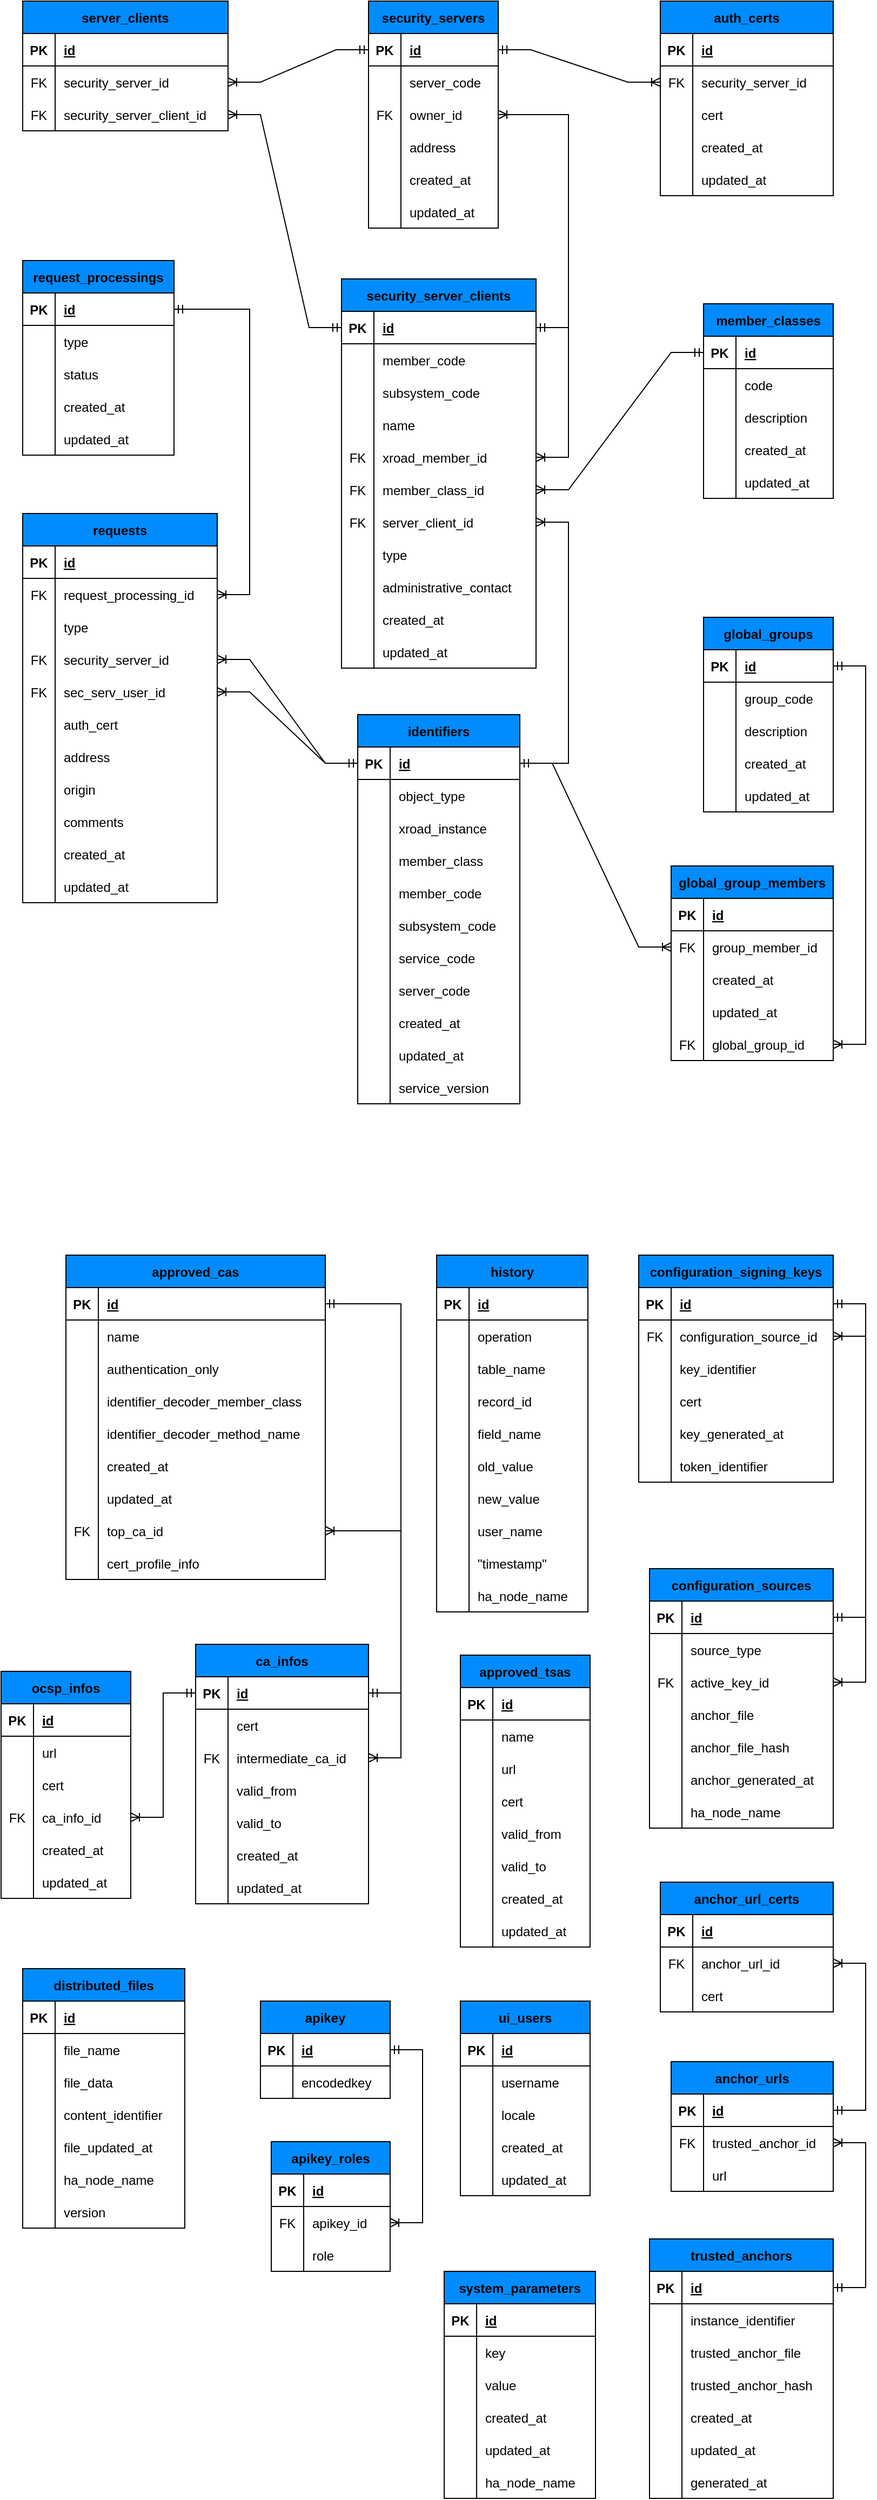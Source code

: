 <mxfile version="21.3.7" type="device">
  <diagram id="R2lEEEUBdFMjLlhIrx00" name="Page-1">
    <mxGraphModel dx="1346" dy="783" grid="1" gridSize="10" guides="1" tooltips="1" connect="1" arrows="1" fold="1" page="1" pageScale="1" pageWidth="850" pageHeight="1100" math="0" shadow="0" extFonts="Permanent Marker^https://fonts.googleapis.com/css?family=Permanent+Marker">
      <root>
        <mxCell id="0" />
        <mxCell id="1" parent="0" />
        <mxCell id="-1NQ7lSf5_k7PvehDfkC-60" value="auth_certs" style="shape=table;startSize=30;container=1;collapsible=1;childLayout=tableLayout;fixedRows=1;rowLines=0;fontStyle=1;align=center;resizeLast=1;fillColor=#008CFF;" parent="1" vertex="1">
          <mxGeometry x="630" y="40" width="160" height="180" as="geometry" />
        </mxCell>
        <mxCell id="-1NQ7lSf5_k7PvehDfkC-61" value="" style="shape=tableRow;horizontal=0;startSize=0;swimlaneHead=0;swimlaneBody=0;fillColor=none;collapsible=0;dropTarget=0;points=[[0,0.5],[1,0.5]];portConstraint=eastwest;strokeColor=inherit;top=0;left=0;right=0;bottom=1;" parent="-1NQ7lSf5_k7PvehDfkC-60" vertex="1">
          <mxGeometry y="30" width="160" height="30" as="geometry" />
        </mxCell>
        <mxCell id="-1NQ7lSf5_k7PvehDfkC-62" value="PK" style="shape=partialRectangle;overflow=hidden;connectable=0;fillColor=none;strokeColor=inherit;top=0;left=0;bottom=0;right=0;fontStyle=1;" parent="-1NQ7lSf5_k7PvehDfkC-61" vertex="1">
          <mxGeometry width="30" height="30" as="geometry">
            <mxRectangle width="30" height="30" as="alternateBounds" />
          </mxGeometry>
        </mxCell>
        <mxCell id="-1NQ7lSf5_k7PvehDfkC-63" value="id " style="shape=partialRectangle;overflow=hidden;connectable=0;fillColor=none;align=left;strokeColor=inherit;top=0;left=0;bottom=0;right=0;spacingLeft=6;fontStyle=5;" parent="-1NQ7lSf5_k7PvehDfkC-61" vertex="1">
          <mxGeometry x="30" width="130" height="30" as="geometry">
            <mxRectangle width="130" height="30" as="alternateBounds" />
          </mxGeometry>
        </mxCell>
        <mxCell id="-1NQ7lSf5_k7PvehDfkC-64" value="" style="shape=tableRow;horizontal=0;startSize=0;swimlaneHead=0;swimlaneBody=0;fillColor=none;collapsible=0;dropTarget=0;points=[[0,0.5],[1,0.5]];portConstraint=eastwest;strokeColor=inherit;top=0;left=0;right=0;bottom=0;" parent="-1NQ7lSf5_k7PvehDfkC-60" vertex="1">
          <mxGeometry y="60" width="160" height="30" as="geometry" />
        </mxCell>
        <mxCell id="-1NQ7lSf5_k7PvehDfkC-65" value="FK" style="shape=partialRectangle;overflow=hidden;connectable=0;fillColor=none;strokeColor=inherit;top=0;left=0;bottom=0;right=0;" parent="-1NQ7lSf5_k7PvehDfkC-64" vertex="1">
          <mxGeometry width="30" height="30" as="geometry">
            <mxRectangle width="30" height="30" as="alternateBounds" />
          </mxGeometry>
        </mxCell>
        <mxCell id="-1NQ7lSf5_k7PvehDfkC-66" value="security_server_id " style="shape=partialRectangle;overflow=hidden;connectable=0;fillColor=none;align=left;strokeColor=inherit;top=0;left=0;bottom=0;right=0;spacingLeft=6;" parent="-1NQ7lSf5_k7PvehDfkC-64" vertex="1">
          <mxGeometry x="30" width="130" height="30" as="geometry">
            <mxRectangle width="130" height="30" as="alternateBounds" />
          </mxGeometry>
        </mxCell>
        <mxCell id="-1NQ7lSf5_k7PvehDfkC-67" value="" style="shape=tableRow;horizontal=0;startSize=0;swimlaneHead=0;swimlaneBody=0;fillColor=none;collapsible=0;dropTarget=0;points=[[0,0.5],[1,0.5]];portConstraint=eastwest;strokeColor=inherit;top=0;left=0;right=0;bottom=0;" parent="-1NQ7lSf5_k7PvehDfkC-60" vertex="1">
          <mxGeometry y="90" width="160" height="30" as="geometry" />
        </mxCell>
        <mxCell id="-1NQ7lSf5_k7PvehDfkC-68" value="" style="shape=partialRectangle;overflow=hidden;connectable=0;fillColor=none;strokeColor=inherit;top=0;left=0;bottom=0;right=0;" parent="-1NQ7lSf5_k7PvehDfkC-67" vertex="1">
          <mxGeometry width="30" height="30" as="geometry">
            <mxRectangle width="30" height="30" as="alternateBounds" />
          </mxGeometry>
        </mxCell>
        <mxCell id="-1NQ7lSf5_k7PvehDfkC-69" value="cert " style="shape=partialRectangle;overflow=hidden;connectable=0;fillColor=none;align=left;strokeColor=inherit;top=0;left=0;bottom=0;right=0;spacingLeft=6;" parent="-1NQ7lSf5_k7PvehDfkC-67" vertex="1">
          <mxGeometry x="30" width="130" height="30" as="geometry">
            <mxRectangle width="130" height="30" as="alternateBounds" />
          </mxGeometry>
        </mxCell>
        <mxCell id="-1NQ7lSf5_k7PvehDfkC-70" value="" style="shape=tableRow;horizontal=0;startSize=0;swimlaneHead=0;swimlaneBody=0;fillColor=none;collapsible=0;dropTarget=0;points=[[0,0.5],[1,0.5]];portConstraint=eastwest;strokeColor=inherit;top=0;left=0;right=0;bottom=0;" parent="-1NQ7lSf5_k7PvehDfkC-60" vertex="1">
          <mxGeometry y="120" width="160" height="30" as="geometry" />
        </mxCell>
        <mxCell id="-1NQ7lSf5_k7PvehDfkC-71" value="" style="shape=partialRectangle;overflow=hidden;connectable=0;fillColor=none;strokeColor=inherit;top=0;left=0;bottom=0;right=0;" parent="-1NQ7lSf5_k7PvehDfkC-70" vertex="1">
          <mxGeometry width="30" height="30" as="geometry">
            <mxRectangle width="30" height="30" as="alternateBounds" />
          </mxGeometry>
        </mxCell>
        <mxCell id="-1NQ7lSf5_k7PvehDfkC-72" value="created_at  " style="shape=partialRectangle;overflow=hidden;connectable=0;fillColor=none;align=left;strokeColor=inherit;top=0;left=0;bottom=0;right=0;spacingLeft=6;" parent="-1NQ7lSf5_k7PvehDfkC-70" vertex="1">
          <mxGeometry x="30" width="130" height="30" as="geometry">
            <mxRectangle width="130" height="30" as="alternateBounds" />
          </mxGeometry>
        </mxCell>
        <mxCell id="-1NQ7lSf5_k7PvehDfkC-73" value="" style="shape=tableRow;horizontal=0;startSize=0;swimlaneHead=0;swimlaneBody=0;fillColor=none;collapsible=0;dropTarget=0;points=[[0,0.5],[1,0.5]];portConstraint=eastwest;strokeColor=inherit;top=0;left=0;right=0;bottom=0;" parent="-1NQ7lSf5_k7PvehDfkC-60" vertex="1">
          <mxGeometry y="150" width="160" height="30" as="geometry" />
        </mxCell>
        <mxCell id="-1NQ7lSf5_k7PvehDfkC-74" value="" style="shape=partialRectangle;overflow=hidden;connectable=0;fillColor=none;strokeColor=inherit;top=0;left=0;bottom=0;right=0;" parent="-1NQ7lSf5_k7PvehDfkC-73" vertex="1">
          <mxGeometry width="30" height="30" as="geometry">
            <mxRectangle width="30" height="30" as="alternateBounds" />
          </mxGeometry>
        </mxCell>
        <mxCell id="-1NQ7lSf5_k7PvehDfkC-75" value="updated_at" style="shape=partialRectangle;overflow=hidden;connectable=0;fillColor=none;align=left;strokeColor=inherit;top=0;left=0;bottom=0;right=0;spacingLeft=6;" parent="-1NQ7lSf5_k7PvehDfkC-73" vertex="1">
          <mxGeometry x="30" width="130" height="30" as="geometry">
            <mxRectangle width="130" height="30" as="alternateBounds" />
          </mxGeometry>
        </mxCell>
        <mxCell id="-1NQ7lSf5_k7PvehDfkC-76" value="identifiers" style="shape=table;startSize=30;container=1;collapsible=1;childLayout=tableLayout;fixedRows=1;rowLines=0;fontStyle=1;align=center;resizeLast=1;fillColor=#008CFF;" parent="1" vertex="1">
          <mxGeometry x="350" y="700" width="150" height="360" as="geometry" />
        </mxCell>
        <mxCell id="-1NQ7lSf5_k7PvehDfkC-77" value="" style="shape=tableRow;horizontal=0;startSize=0;swimlaneHead=0;swimlaneBody=0;fillColor=none;collapsible=0;dropTarget=0;points=[[0,0.5],[1,0.5]];portConstraint=eastwest;strokeColor=inherit;top=0;left=0;right=0;bottom=1;" parent="-1NQ7lSf5_k7PvehDfkC-76" vertex="1">
          <mxGeometry y="30" width="150" height="30" as="geometry" />
        </mxCell>
        <mxCell id="-1NQ7lSf5_k7PvehDfkC-78" value="PK" style="shape=partialRectangle;overflow=hidden;connectable=0;fillColor=none;strokeColor=inherit;top=0;left=0;bottom=0;right=0;fontStyle=1;" parent="-1NQ7lSf5_k7PvehDfkC-77" vertex="1">
          <mxGeometry width="30" height="30" as="geometry">
            <mxRectangle width="30" height="30" as="alternateBounds" />
          </mxGeometry>
        </mxCell>
        <mxCell id="-1NQ7lSf5_k7PvehDfkC-79" value="id " style="shape=partialRectangle;overflow=hidden;connectable=0;fillColor=none;align=left;strokeColor=inherit;top=0;left=0;bottom=0;right=0;spacingLeft=6;fontStyle=5;" parent="-1NQ7lSf5_k7PvehDfkC-77" vertex="1">
          <mxGeometry x="30" width="120" height="30" as="geometry">
            <mxRectangle width="120" height="30" as="alternateBounds" />
          </mxGeometry>
        </mxCell>
        <mxCell id="-1NQ7lSf5_k7PvehDfkC-80" value="" style="shape=tableRow;horizontal=0;startSize=0;swimlaneHead=0;swimlaneBody=0;fillColor=none;collapsible=0;dropTarget=0;points=[[0,0.5],[1,0.5]];portConstraint=eastwest;strokeColor=inherit;top=0;left=0;right=0;bottom=0;" parent="-1NQ7lSf5_k7PvehDfkC-76" vertex="1">
          <mxGeometry y="60" width="150" height="30" as="geometry" />
        </mxCell>
        <mxCell id="-1NQ7lSf5_k7PvehDfkC-81" value="" style="shape=partialRectangle;overflow=hidden;connectable=0;fillColor=none;strokeColor=inherit;top=0;left=0;bottom=0;right=0;" parent="-1NQ7lSf5_k7PvehDfkC-80" vertex="1">
          <mxGeometry width="30" height="30" as="geometry">
            <mxRectangle width="30" height="30" as="alternateBounds" />
          </mxGeometry>
        </mxCell>
        <mxCell id="-1NQ7lSf5_k7PvehDfkC-82" value="object_type " style="shape=partialRectangle;overflow=hidden;connectable=0;fillColor=none;align=left;strokeColor=inherit;top=0;left=0;bottom=0;right=0;spacingLeft=6;" parent="-1NQ7lSf5_k7PvehDfkC-80" vertex="1">
          <mxGeometry x="30" width="120" height="30" as="geometry">
            <mxRectangle width="120" height="30" as="alternateBounds" />
          </mxGeometry>
        </mxCell>
        <mxCell id="-1NQ7lSf5_k7PvehDfkC-83" value="" style="shape=tableRow;horizontal=0;startSize=0;swimlaneHead=0;swimlaneBody=0;fillColor=none;collapsible=0;dropTarget=0;points=[[0,0.5],[1,0.5]];portConstraint=eastwest;strokeColor=inherit;top=0;left=0;right=0;bottom=0;" parent="-1NQ7lSf5_k7PvehDfkC-76" vertex="1">
          <mxGeometry y="90" width="150" height="30" as="geometry" />
        </mxCell>
        <mxCell id="-1NQ7lSf5_k7PvehDfkC-84" value="" style="shape=partialRectangle;overflow=hidden;connectable=0;fillColor=none;strokeColor=inherit;top=0;left=0;bottom=0;right=0;" parent="-1NQ7lSf5_k7PvehDfkC-83" vertex="1">
          <mxGeometry width="30" height="30" as="geometry">
            <mxRectangle width="30" height="30" as="alternateBounds" />
          </mxGeometry>
        </mxCell>
        <mxCell id="-1NQ7lSf5_k7PvehDfkC-85" value="xroad_instance " style="shape=partialRectangle;overflow=hidden;connectable=0;fillColor=none;align=left;strokeColor=inherit;top=0;left=0;bottom=0;right=0;spacingLeft=6;" parent="-1NQ7lSf5_k7PvehDfkC-83" vertex="1">
          <mxGeometry x="30" width="120" height="30" as="geometry">
            <mxRectangle width="120" height="30" as="alternateBounds" />
          </mxGeometry>
        </mxCell>
        <mxCell id="-1NQ7lSf5_k7PvehDfkC-86" value="" style="shape=tableRow;horizontal=0;startSize=0;swimlaneHead=0;swimlaneBody=0;fillColor=none;collapsible=0;dropTarget=0;points=[[0,0.5],[1,0.5]];portConstraint=eastwest;strokeColor=inherit;top=0;left=0;right=0;bottom=0;" parent="-1NQ7lSf5_k7PvehDfkC-76" vertex="1">
          <mxGeometry y="120" width="150" height="30" as="geometry" />
        </mxCell>
        <mxCell id="-1NQ7lSf5_k7PvehDfkC-87" value="" style="shape=partialRectangle;overflow=hidden;connectable=0;fillColor=none;strokeColor=inherit;top=0;left=0;bottom=0;right=0;" parent="-1NQ7lSf5_k7PvehDfkC-86" vertex="1">
          <mxGeometry width="30" height="30" as="geometry">
            <mxRectangle width="30" height="30" as="alternateBounds" />
          </mxGeometry>
        </mxCell>
        <mxCell id="-1NQ7lSf5_k7PvehDfkC-88" value="member_class " style="shape=partialRectangle;overflow=hidden;connectable=0;fillColor=none;align=left;strokeColor=inherit;top=0;left=0;bottom=0;right=0;spacingLeft=6;" parent="-1NQ7lSf5_k7PvehDfkC-86" vertex="1">
          <mxGeometry x="30" width="120" height="30" as="geometry">
            <mxRectangle width="120" height="30" as="alternateBounds" />
          </mxGeometry>
        </mxCell>
        <mxCell id="-1NQ7lSf5_k7PvehDfkC-89" value="" style="shape=tableRow;horizontal=0;startSize=0;swimlaneHead=0;swimlaneBody=0;fillColor=none;collapsible=0;dropTarget=0;points=[[0,0.5],[1,0.5]];portConstraint=eastwest;strokeColor=inherit;top=0;left=0;right=0;bottom=0;" parent="-1NQ7lSf5_k7PvehDfkC-76" vertex="1">
          <mxGeometry y="150" width="150" height="30" as="geometry" />
        </mxCell>
        <mxCell id="-1NQ7lSf5_k7PvehDfkC-90" value="" style="shape=partialRectangle;overflow=hidden;connectable=0;fillColor=none;strokeColor=inherit;top=0;left=0;bottom=0;right=0;" parent="-1NQ7lSf5_k7PvehDfkC-89" vertex="1">
          <mxGeometry width="30" height="30" as="geometry">
            <mxRectangle width="30" height="30" as="alternateBounds" />
          </mxGeometry>
        </mxCell>
        <mxCell id="-1NQ7lSf5_k7PvehDfkC-91" value="member_code " style="shape=partialRectangle;overflow=hidden;connectable=0;fillColor=none;align=left;strokeColor=inherit;top=0;left=0;bottom=0;right=0;spacingLeft=6;" parent="-1NQ7lSf5_k7PvehDfkC-89" vertex="1">
          <mxGeometry x="30" width="120" height="30" as="geometry">
            <mxRectangle width="120" height="30" as="alternateBounds" />
          </mxGeometry>
        </mxCell>
        <mxCell id="-1NQ7lSf5_k7PvehDfkC-92" value="" style="shape=tableRow;horizontal=0;startSize=0;swimlaneHead=0;swimlaneBody=0;fillColor=none;collapsible=0;dropTarget=0;points=[[0,0.5],[1,0.5]];portConstraint=eastwest;strokeColor=inherit;top=0;left=0;right=0;bottom=0;" parent="-1NQ7lSf5_k7PvehDfkC-76" vertex="1">
          <mxGeometry y="180" width="150" height="30" as="geometry" />
        </mxCell>
        <mxCell id="-1NQ7lSf5_k7PvehDfkC-93" value="" style="shape=partialRectangle;overflow=hidden;connectable=0;fillColor=none;strokeColor=inherit;top=0;left=0;bottom=0;right=0;" parent="-1NQ7lSf5_k7PvehDfkC-92" vertex="1">
          <mxGeometry width="30" height="30" as="geometry">
            <mxRectangle width="30" height="30" as="alternateBounds" />
          </mxGeometry>
        </mxCell>
        <mxCell id="-1NQ7lSf5_k7PvehDfkC-94" value="subsystem_code " style="shape=partialRectangle;overflow=hidden;connectable=0;fillColor=none;align=left;strokeColor=inherit;top=0;left=0;bottom=0;right=0;spacingLeft=6;" parent="-1NQ7lSf5_k7PvehDfkC-92" vertex="1">
          <mxGeometry x="30" width="120" height="30" as="geometry">
            <mxRectangle width="120" height="30" as="alternateBounds" />
          </mxGeometry>
        </mxCell>
        <mxCell id="-1NQ7lSf5_k7PvehDfkC-95" value="" style="shape=tableRow;horizontal=0;startSize=0;swimlaneHead=0;swimlaneBody=0;fillColor=none;collapsible=0;dropTarget=0;points=[[0,0.5],[1,0.5]];portConstraint=eastwest;strokeColor=inherit;top=0;left=0;right=0;bottom=0;" parent="-1NQ7lSf5_k7PvehDfkC-76" vertex="1">
          <mxGeometry y="210" width="150" height="30" as="geometry" />
        </mxCell>
        <mxCell id="-1NQ7lSf5_k7PvehDfkC-96" value="" style="shape=partialRectangle;overflow=hidden;connectable=0;fillColor=none;strokeColor=inherit;top=0;left=0;bottom=0;right=0;" parent="-1NQ7lSf5_k7PvehDfkC-95" vertex="1">
          <mxGeometry width="30" height="30" as="geometry">
            <mxRectangle width="30" height="30" as="alternateBounds" />
          </mxGeometry>
        </mxCell>
        <mxCell id="-1NQ7lSf5_k7PvehDfkC-97" value="service_code " style="shape=partialRectangle;overflow=hidden;connectable=0;fillColor=none;align=left;strokeColor=inherit;top=0;left=0;bottom=0;right=0;spacingLeft=6;" parent="-1NQ7lSf5_k7PvehDfkC-95" vertex="1">
          <mxGeometry x="30" width="120" height="30" as="geometry">
            <mxRectangle width="120" height="30" as="alternateBounds" />
          </mxGeometry>
        </mxCell>
        <mxCell id="-1NQ7lSf5_k7PvehDfkC-98" value="" style="shape=tableRow;horizontal=0;startSize=0;swimlaneHead=0;swimlaneBody=0;fillColor=none;collapsible=0;dropTarget=0;points=[[0,0.5],[1,0.5]];portConstraint=eastwest;strokeColor=inherit;top=0;left=0;right=0;bottom=0;" parent="-1NQ7lSf5_k7PvehDfkC-76" vertex="1">
          <mxGeometry y="240" width="150" height="30" as="geometry" />
        </mxCell>
        <mxCell id="-1NQ7lSf5_k7PvehDfkC-99" value="" style="shape=partialRectangle;overflow=hidden;connectable=0;fillColor=none;strokeColor=inherit;top=0;left=0;bottom=0;right=0;" parent="-1NQ7lSf5_k7PvehDfkC-98" vertex="1">
          <mxGeometry width="30" height="30" as="geometry">
            <mxRectangle width="30" height="30" as="alternateBounds" />
          </mxGeometry>
        </mxCell>
        <mxCell id="-1NQ7lSf5_k7PvehDfkC-100" value="server_code " style="shape=partialRectangle;overflow=hidden;connectable=0;fillColor=none;align=left;strokeColor=inherit;top=0;left=0;bottom=0;right=0;spacingLeft=6;" parent="-1NQ7lSf5_k7PvehDfkC-98" vertex="1">
          <mxGeometry x="30" width="120" height="30" as="geometry">
            <mxRectangle width="120" height="30" as="alternateBounds" />
          </mxGeometry>
        </mxCell>
        <mxCell id="-1NQ7lSf5_k7PvehDfkC-101" value="" style="shape=tableRow;horizontal=0;startSize=0;swimlaneHead=0;swimlaneBody=0;fillColor=none;collapsible=0;dropTarget=0;points=[[0,0.5],[1,0.5]];portConstraint=eastwest;strokeColor=inherit;top=0;left=0;right=0;bottom=0;" parent="-1NQ7lSf5_k7PvehDfkC-76" vertex="1">
          <mxGeometry y="270" width="150" height="30" as="geometry" />
        </mxCell>
        <mxCell id="-1NQ7lSf5_k7PvehDfkC-102" value="" style="shape=partialRectangle;overflow=hidden;connectable=0;fillColor=none;strokeColor=inherit;top=0;left=0;bottom=0;right=0;" parent="-1NQ7lSf5_k7PvehDfkC-101" vertex="1">
          <mxGeometry width="30" height="30" as="geometry">
            <mxRectangle width="30" height="30" as="alternateBounds" />
          </mxGeometry>
        </mxCell>
        <mxCell id="-1NQ7lSf5_k7PvehDfkC-103" value="created_at  " style="shape=partialRectangle;overflow=hidden;connectable=0;fillColor=none;align=left;strokeColor=inherit;top=0;left=0;bottom=0;right=0;spacingLeft=6;" parent="-1NQ7lSf5_k7PvehDfkC-101" vertex="1">
          <mxGeometry x="30" width="120" height="30" as="geometry">
            <mxRectangle width="120" height="30" as="alternateBounds" />
          </mxGeometry>
        </mxCell>
        <mxCell id="-1NQ7lSf5_k7PvehDfkC-104" value="" style="shape=tableRow;horizontal=0;startSize=0;swimlaneHead=0;swimlaneBody=0;fillColor=none;collapsible=0;dropTarget=0;points=[[0,0.5],[1,0.5]];portConstraint=eastwest;strokeColor=inherit;top=0;left=0;right=0;bottom=0;" parent="-1NQ7lSf5_k7PvehDfkC-76" vertex="1">
          <mxGeometry y="300" width="150" height="30" as="geometry" />
        </mxCell>
        <mxCell id="-1NQ7lSf5_k7PvehDfkC-105" value="" style="shape=partialRectangle;overflow=hidden;connectable=0;fillColor=none;strokeColor=inherit;top=0;left=0;bottom=0;right=0;" parent="-1NQ7lSf5_k7PvehDfkC-104" vertex="1">
          <mxGeometry width="30" height="30" as="geometry">
            <mxRectangle width="30" height="30" as="alternateBounds" />
          </mxGeometry>
        </mxCell>
        <mxCell id="-1NQ7lSf5_k7PvehDfkC-106" value="updated_at  " style="shape=partialRectangle;overflow=hidden;connectable=0;fillColor=none;align=left;strokeColor=inherit;top=0;left=0;bottom=0;right=0;spacingLeft=6;" parent="-1NQ7lSf5_k7PvehDfkC-104" vertex="1">
          <mxGeometry x="30" width="120" height="30" as="geometry">
            <mxRectangle width="120" height="30" as="alternateBounds" />
          </mxGeometry>
        </mxCell>
        <mxCell id="-1NQ7lSf5_k7PvehDfkC-107" value="" style="shape=tableRow;horizontal=0;startSize=0;swimlaneHead=0;swimlaneBody=0;fillColor=none;collapsible=0;dropTarget=0;points=[[0,0.5],[1,0.5]];portConstraint=eastwest;strokeColor=inherit;top=0;left=0;right=0;bottom=0;" parent="-1NQ7lSf5_k7PvehDfkC-76" vertex="1">
          <mxGeometry y="330" width="150" height="30" as="geometry" />
        </mxCell>
        <mxCell id="-1NQ7lSf5_k7PvehDfkC-108" value="" style="shape=partialRectangle;overflow=hidden;connectable=0;fillColor=none;strokeColor=inherit;top=0;left=0;bottom=0;right=0;" parent="-1NQ7lSf5_k7PvehDfkC-107" vertex="1">
          <mxGeometry width="30" height="30" as="geometry">
            <mxRectangle width="30" height="30" as="alternateBounds" />
          </mxGeometry>
        </mxCell>
        <mxCell id="-1NQ7lSf5_k7PvehDfkC-109" value="service_version" style="shape=partialRectangle;overflow=hidden;connectable=0;fillColor=none;align=left;strokeColor=inherit;top=0;left=0;bottom=0;right=0;spacingLeft=6;" parent="-1NQ7lSf5_k7PvehDfkC-107" vertex="1">
          <mxGeometry x="30" width="120" height="30" as="geometry">
            <mxRectangle width="120" height="30" as="alternateBounds" />
          </mxGeometry>
        </mxCell>
        <mxCell id="-1NQ7lSf5_k7PvehDfkC-110" value="security_server_clients" style="shape=table;startSize=30;container=1;collapsible=1;childLayout=tableLayout;fixedRows=1;rowLines=0;fontStyle=1;align=center;resizeLast=1;fillColor=#008CFF;" parent="1" vertex="1">
          <mxGeometry x="335" y="297" width="180" height="360" as="geometry" />
        </mxCell>
        <mxCell id="-1NQ7lSf5_k7PvehDfkC-111" value="" style="shape=tableRow;horizontal=0;startSize=0;swimlaneHead=0;swimlaneBody=0;fillColor=none;collapsible=0;dropTarget=0;points=[[0,0.5],[1,0.5]];portConstraint=eastwest;strokeColor=inherit;top=0;left=0;right=0;bottom=1;" parent="-1NQ7lSf5_k7PvehDfkC-110" vertex="1">
          <mxGeometry y="30" width="180" height="30" as="geometry" />
        </mxCell>
        <mxCell id="-1NQ7lSf5_k7PvehDfkC-112" value="PK" style="shape=partialRectangle;overflow=hidden;connectable=0;fillColor=none;strokeColor=inherit;top=0;left=0;bottom=0;right=0;fontStyle=1;" parent="-1NQ7lSf5_k7PvehDfkC-111" vertex="1">
          <mxGeometry width="30" height="30" as="geometry">
            <mxRectangle width="30" height="30" as="alternateBounds" />
          </mxGeometry>
        </mxCell>
        <mxCell id="-1NQ7lSf5_k7PvehDfkC-113" value="id " style="shape=partialRectangle;overflow=hidden;connectable=0;fillColor=none;align=left;strokeColor=inherit;top=0;left=0;bottom=0;right=0;spacingLeft=6;fontStyle=5;" parent="-1NQ7lSf5_k7PvehDfkC-111" vertex="1">
          <mxGeometry x="30" width="150" height="30" as="geometry">
            <mxRectangle width="150" height="30" as="alternateBounds" />
          </mxGeometry>
        </mxCell>
        <mxCell id="-1NQ7lSf5_k7PvehDfkC-114" value="" style="shape=tableRow;horizontal=0;startSize=0;swimlaneHead=0;swimlaneBody=0;fillColor=none;collapsible=0;dropTarget=0;points=[[0,0.5],[1,0.5]];portConstraint=eastwest;strokeColor=inherit;top=0;left=0;right=0;bottom=0;" parent="-1NQ7lSf5_k7PvehDfkC-110" vertex="1">
          <mxGeometry y="60" width="180" height="30" as="geometry" />
        </mxCell>
        <mxCell id="-1NQ7lSf5_k7PvehDfkC-115" value="" style="shape=partialRectangle;overflow=hidden;connectable=0;fillColor=none;strokeColor=inherit;top=0;left=0;bottom=0;right=0;" parent="-1NQ7lSf5_k7PvehDfkC-114" vertex="1">
          <mxGeometry width="30" height="30" as="geometry">
            <mxRectangle width="30" height="30" as="alternateBounds" />
          </mxGeometry>
        </mxCell>
        <mxCell id="-1NQ7lSf5_k7PvehDfkC-116" value="member_code " style="shape=partialRectangle;overflow=hidden;connectable=0;fillColor=none;align=left;strokeColor=inherit;top=0;left=0;bottom=0;right=0;spacingLeft=6;" parent="-1NQ7lSf5_k7PvehDfkC-114" vertex="1">
          <mxGeometry x="30" width="150" height="30" as="geometry">
            <mxRectangle width="150" height="30" as="alternateBounds" />
          </mxGeometry>
        </mxCell>
        <mxCell id="-1NQ7lSf5_k7PvehDfkC-117" value="" style="shape=tableRow;horizontal=0;startSize=0;swimlaneHead=0;swimlaneBody=0;fillColor=none;collapsible=0;dropTarget=0;points=[[0,0.5],[1,0.5]];portConstraint=eastwest;strokeColor=inherit;top=0;left=0;right=0;bottom=0;" parent="-1NQ7lSf5_k7PvehDfkC-110" vertex="1">
          <mxGeometry y="90" width="180" height="30" as="geometry" />
        </mxCell>
        <mxCell id="-1NQ7lSf5_k7PvehDfkC-118" value="" style="shape=partialRectangle;overflow=hidden;connectable=0;fillColor=none;strokeColor=inherit;top=0;left=0;bottom=0;right=0;" parent="-1NQ7lSf5_k7PvehDfkC-117" vertex="1">
          <mxGeometry width="30" height="30" as="geometry">
            <mxRectangle width="30" height="30" as="alternateBounds" />
          </mxGeometry>
        </mxCell>
        <mxCell id="-1NQ7lSf5_k7PvehDfkC-119" value="subsystem_code " style="shape=partialRectangle;overflow=hidden;connectable=0;fillColor=none;align=left;strokeColor=inherit;top=0;left=0;bottom=0;right=0;spacingLeft=6;" parent="-1NQ7lSf5_k7PvehDfkC-117" vertex="1">
          <mxGeometry x="30" width="150" height="30" as="geometry">
            <mxRectangle width="150" height="30" as="alternateBounds" />
          </mxGeometry>
        </mxCell>
        <mxCell id="-1NQ7lSf5_k7PvehDfkC-120" value="" style="shape=tableRow;horizontal=0;startSize=0;swimlaneHead=0;swimlaneBody=0;fillColor=none;collapsible=0;dropTarget=0;points=[[0,0.5],[1,0.5]];portConstraint=eastwest;strokeColor=inherit;top=0;left=0;right=0;bottom=0;" parent="-1NQ7lSf5_k7PvehDfkC-110" vertex="1">
          <mxGeometry y="120" width="180" height="30" as="geometry" />
        </mxCell>
        <mxCell id="-1NQ7lSf5_k7PvehDfkC-121" value="" style="shape=partialRectangle;overflow=hidden;connectable=0;fillColor=none;strokeColor=inherit;top=0;left=0;bottom=0;right=0;" parent="-1NQ7lSf5_k7PvehDfkC-120" vertex="1">
          <mxGeometry width="30" height="30" as="geometry">
            <mxRectangle width="30" height="30" as="alternateBounds" />
          </mxGeometry>
        </mxCell>
        <mxCell id="-1NQ7lSf5_k7PvehDfkC-122" value="name " style="shape=partialRectangle;overflow=hidden;connectable=0;fillColor=none;align=left;strokeColor=inherit;top=0;left=0;bottom=0;right=0;spacingLeft=6;" parent="-1NQ7lSf5_k7PvehDfkC-120" vertex="1">
          <mxGeometry x="30" width="150" height="30" as="geometry">
            <mxRectangle width="150" height="30" as="alternateBounds" />
          </mxGeometry>
        </mxCell>
        <mxCell id="-1NQ7lSf5_k7PvehDfkC-123" value="" style="shape=tableRow;horizontal=0;startSize=0;swimlaneHead=0;swimlaneBody=0;fillColor=none;collapsible=0;dropTarget=0;points=[[0,0.5],[1,0.5]];portConstraint=eastwest;strokeColor=inherit;top=0;left=0;right=0;bottom=0;" parent="-1NQ7lSf5_k7PvehDfkC-110" vertex="1">
          <mxGeometry y="150" width="180" height="30" as="geometry" />
        </mxCell>
        <mxCell id="-1NQ7lSf5_k7PvehDfkC-124" value="FK" style="shape=partialRectangle;overflow=hidden;connectable=0;fillColor=none;strokeColor=inherit;top=0;left=0;bottom=0;right=0;" parent="-1NQ7lSf5_k7PvehDfkC-123" vertex="1">
          <mxGeometry width="30" height="30" as="geometry">
            <mxRectangle width="30" height="30" as="alternateBounds" />
          </mxGeometry>
        </mxCell>
        <mxCell id="-1NQ7lSf5_k7PvehDfkC-125" value="xroad_member_id " style="shape=partialRectangle;overflow=hidden;connectable=0;fillColor=none;align=left;strokeColor=inherit;top=0;left=0;bottom=0;right=0;spacingLeft=6;" parent="-1NQ7lSf5_k7PvehDfkC-123" vertex="1">
          <mxGeometry x="30" width="150" height="30" as="geometry">
            <mxRectangle width="150" height="30" as="alternateBounds" />
          </mxGeometry>
        </mxCell>
        <mxCell id="-1NQ7lSf5_k7PvehDfkC-126" value="" style="shape=tableRow;horizontal=0;startSize=0;swimlaneHead=0;swimlaneBody=0;fillColor=none;collapsible=0;dropTarget=0;points=[[0,0.5],[1,0.5]];portConstraint=eastwest;strokeColor=inherit;top=0;left=0;right=0;bottom=0;" parent="-1NQ7lSf5_k7PvehDfkC-110" vertex="1">
          <mxGeometry y="180" width="180" height="30" as="geometry" />
        </mxCell>
        <mxCell id="-1NQ7lSf5_k7PvehDfkC-127" value="FK" style="shape=partialRectangle;overflow=hidden;connectable=0;fillColor=none;strokeColor=inherit;top=0;left=0;bottom=0;right=0;" parent="-1NQ7lSf5_k7PvehDfkC-126" vertex="1">
          <mxGeometry width="30" height="30" as="geometry">
            <mxRectangle width="30" height="30" as="alternateBounds" />
          </mxGeometry>
        </mxCell>
        <mxCell id="-1NQ7lSf5_k7PvehDfkC-128" value="member_class_id " style="shape=partialRectangle;overflow=hidden;connectable=0;fillColor=none;align=left;strokeColor=inherit;top=0;left=0;bottom=0;right=0;spacingLeft=6;" parent="-1NQ7lSf5_k7PvehDfkC-126" vertex="1">
          <mxGeometry x="30" width="150" height="30" as="geometry">
            <mxRectangle width="150" height="30" as="alternateBounds" />
          </mxGeometry>
        </mxCell>
        <mxCell id="-1NQ7lSf5_k7PvehDfkC-129" value="" style="shape=tableRow;horizontal=0;startSize=0;swimlaneHead=0;swimlaneBody=0;fillColor=none;collapsible=0;dropTarget=0;points=[[0,0.5],[1,0.5]];portConstraint=eastwest;strokeColor=inherit;top=0;left=0;right=0;bottom=0;" parent="-1NQ7lSf5_k7PvehDfkC-110" vertex="1">
          <mxGeometry y="210" width="180" height="30" as="geometry" />
        </mxCell>
        <mxCell id="-1NQ7lSf5_k7PvehDfkC-130" value="FK" style="shape=partialRectangle;overflow=hidden;connectable=0;fillColor=none;strokeColor=inherit;top=0;left=0;bottom=0;right=0;" parent="-1NQ7lSf5_k7PvehDfkC-129" vertex="1">
          <mxGeometry width="30" height="30" as="geometry">
            <mxRectangle width="30" height="30" as="alternateBounds" />
          </mxGeometry>
        </mxCell>
        <mxCell id="-1NQ7lSf5_k7PvehDfkC-131" value="server_client_id " style="shape=partialRectangle;overflow=hidden;connectable=0;fillColor=none;align=left;strokeColor=inherit;top=0;left=0;bottom=0;right=0;spacingLeft=6;" parent="-1NQ7lSf5_k7PvehDfkC-129" vertex="1">
          <mxGeometry x="30" width="150" height="30" as="geometry">
            <mxRectangle width="150" height="30" as="alternateBounds" />
          </mxGeometry>
        </mxCell>
        <mxCell id="-1NQ7lSf5_k7PvehDfkC-132" value="" style="shape=tableRow;horizontal=0;startSize=0;swimlaneHead=0;swimlaneBody=0;fillColor=none;collapsible=0;dropTarget=0;points=[[0,0.5],[1,0.5]];portConstraint=eastwest;strokeColor=inherit;top=0;left=0;right=0;bottom=0;" parent="-1NQ7lSf5_k7PvehDfkC-110" vertex="1">
          <mxGeometry y="240" width="180" height="30" as="geometry" />
        </mxCell>
        <mxCell id="-1NQ7lSf5_k7PvehDfkC-133" value="" style="shape=partialRectangle;overflow=hidden;connectable=0;fillColor=none;strokeColor=inherit;top=0;left=0;bottom=0;right=0;" parent="-1NQ7lSf5_k7PvehDfkC-132" vertex="1">
          <mxGeometry width="30" height="30" as="geometry">
            <mxRectangle width="30" height="30" as="alternateBounds" />
          </mxGeometry>
        </mxCell>
        <mxCell id="-1NQ7lSf5_k7PvehDfkC-134" value="type " style="shape=partialRectangle;overflow=hidden;connectable=0;fillColor=none;align=left;strokeColor=inherit;top=0;left=0;bottom=0;right=0;spacingLeft=6;" parent="-1NQ7lSf5_k7PvehDfkC-132" vertex="1">
          <mxGeometry x="30" width="150" height="30" as="geometry">
            <mxRectangle width="150" height="30" as="alternateBounds" />
          </mxGeometry>
        </mxCell>
        <mxCell id="-1NQ7lSf5_k7PvehDfkC-135" value="" style="shape=tableRow;horizontal=0;startSize=0;swimlaneHead=0;swimlaneBody=0;fillColor=none;collapsible=0;dropTarget=0;points=[[0,0.5],[1,0.5]];portConstraint=eastwest;strokeColor=inherit;top=0;left=0;right=0;bottom=0;" parent="-1NQ7lSf5_k7PvehDfkC-110" vertex="1">
          <mxGeometry y="270" width="180" height="30" as="geometry" />
        </mxCell>
        <mxCell id="-1NQ7lSf5_k7PvehDfkC-136" value="" style="shape=partialRectangle;overflow=hidden;connectable=0;fillColor=none;strokeColor=inherit;top=0;left=0;bottom=0;right=0;" parent="-1NQ7lSf5_k7PvehDfkC-135" vertex="1">
          <mxGeometry width="30" height="30" as="geometry">
            <mxRectangle width="30" height="30" as="alternateBounds" />
          </mxGeometry>
        </mxCell>
        <mxCell id="-1NQ7lSf5_k7PvehDfkC-137" value="administrative_contact " style="shape=partialRectangle;overflow=hidden;connectable=0;fillColor=none;align=left;strokeColor=inherit;top=0;left=0;bottom=0;right=0;spacingLeft=6;" parent="-1NQ7lSf5_k7PvehDfkC-135" vertex="1">
          <mxGeometry x="30" width="150" height="30" as="geometry">
            <mxRectangle width="150" height="30" as="alternateBounds" />
          </mxGeometry>
        </mxCell>
        <mxCell id="-1NQ7lSf5_k7PvehDfkC-138" value="" style="shape=tableRow;horizontal=0;startSize=0;swimlaneHead=0;swimlaneBody=0;fillColor=none;collapsible=0;dropTarget=0;points=[[0,0.5],[1,0.5]];portConstraint=eastwest;strokeColor=inherit;top=0;left=0;right=0;bottom=0;" parent="-1NQ7lSf5_k7PvehDfkC-110" vertex="1">
          <mxGeometry y="300" width="180" height="30" as="geometry" />
        </mxCell>
        <mxCell id="-1NQ7lSf5_k7PvehDfkC-139" value="" style="shape=partialRectangle;overflow=hidden;connectable=0;fillColor=none;strokeColor=inherit;top=0;left=0;bottom=0;right=0;" parent="-1NQ7lSf5_k7PvehDfkC-138" vertex="1">
          <mxGeometry width="30" height="30" as="geometry">
            <mxRectangle width="30" height="30" as="alternateBounds" />
          </mxGeometry>
        </mxCell>
        <mxCell id="-1NQ7lSf5_k7PvehDfkC-140" value="created_at  " style="shape=partialRectangle;overflow=hidden;connectable=0;fillColor=none;align=left;strokeColor=inherit;top=0;left=0;bottom=0;right=0;spacingLeft=6;" parent="-1NQ7lSf5_k7PvehDfkC-138" vertex="1">
          <mxGeometry x="30" width="150" height="30" as="geometry">
            <mxRectangle width="150" height="30" as="alternateBounds" />
          </mxGeometry>
        </mxCell>
        <mxCell id="-1NQ7lSf5_k7PvehDfkC-141" value="" style="shape=tableRow;horizontal=0;startSize=0;swimlaneHead=0;swimlaneBody=0;fillColor=none;collapsible=0;dropTarget=0;points=[[0,0.5],[1,0.5]];portConstraint=eastwest;strokeColor=inherit;top=0;left=0;right=0;bottom=0;" parent="-1NQ7lSf5_k7PvehDfkC-110" vertex="1">
          <mxGeometry y="330" width="180" height="30" as="geometry" />
        </mxCell>
        <mxCell id="-1NQ7lSf5_k7PvehDfkC-142" value="" style="shape=partialRectangle;overflow=hidden;connectable=0;fillColor=none;strokeColor=inherit;top=0;left=0;bottom=0;right=0;" parent="-1NQ7lSf5_k7PvehDfkC-141" vertex="1">
          <mxGeometry width="30" height="30" as="geometry">
            <mxRectangle width="30" height="30" as="alternateBounds" />
          </mxGeometry>
        </mxCell>
        <mxCell id="-1NQ7lSf5_k7PvehDfkC-143" value="updated_at" style="shape=partialRectangle;overflow=hidden;connectable=0;fillColor=none;align=left;strokeColor=inherit;top=0;left=0;bottom=0;right=0;spacingLeft=6;" parent="-1NQ7lSf5_k7PvehDfkC-141" vertex="1">
          <mxGeometry x="30" width="150" height="30" as="geometry">
            <mxRectangle width="150" height="30" as="alternateBounds" />
          </mxGeometry>
        </mxCell>
        <mxCell id="-1NQ7lSf5_k7PvehDfkC-298" value="" style="edgeStyle=entityRelationEdgeStyle;fontSize=12;html=1;endArrow=ERoneToMany;startArrow=ERmandOne;rounded=0;" parent="-1NQ7lSf5_k7PvehDfkC-110" source="-1NQ7lSf5_k7PvehDfkC-111" target="-1NQ7lSf5_k7PvehDfkC-123" edge="1">
          <mxGeometry width="100" height="100" relative="1" as="geometry">
            <mxPoint x="-165" y="-35" as="sourcePoint" />
            <mxPoint x="-105" y="235" as="targetPoint" />
          </mxGeometry>
        </mxCell>
        <mxCell id="-1NQ7lSf5_k7PvehDfkC-144" value="member_classes" style="shape=table;startSize=30;container=1;collapsible=1;childLayout=tableLayout;fixedRows=1;rowLines=0;fontStyle=1;align=center;resizeLast=1;fillColor=#008CFF;" parent="1" vertex="1">
          <mxGeometry x="670" y="320" width="120" height="180" as="geometry" />
        </mxCell>
        <mxCell id="-1NQ7lSf5_k7PvehDfkC-145" value="" style="shape=tableRow;horizontal=0;startSize=0;swimlaneHead=0;swimlaneBody=0;fillColor=none;collapsible=0;dropTarget=0;points=[[0,0.5],[1,0.5]];portConstraint=eastwest;strokeColor=inherit;top=0;left=0;right=0;bottom=1;" parent="-1NQ7lSf5_k7PvehDfkC-144" vertex="1">
          <mxGeometry y="30" width="120" height="30" as="geometry" />
        </mxCell>
        <mxCell id="-1NQ7lSf5_k7PvehDfkC-146" value="PK" style="shape=partialRectangle;overflow=hidden;connectable=0;fillColor=none;strokeColor=inherit;top=0;left=0;bottom=0;right=0;fontStyle=1;" parent="-1NQ7lSf5_k7PvehDfkC-145" vertex="1">
          <mxGeometry width="30" height="30" as="geometry">
            <mxRectangle width="30" height="30" as="alternateBounds" />
          </mxGeometry>
        </mxCell>
        <mxCell id="-1NQ7lSf5_k7PvehDfkC-147" value="id " style="shape=partialRectangle;overflow=hidden;connectable=0;fillColor=none;align=left;strokeColor=inherit;top=0;left=0;bottom=0;right=0;spacingLeft=6;fontStyle=5;" parent="-1NQ7lSf5_k7PvehDfkC-145" vertex="1">
          <mxGeometry x="30" width="90" height="30" as="geometry">
            <mxRectangle width="90" height="30" as="alternateBounds" />
          </mxGeometry>
        </mxCell>
        <mxCell id="-1NQ7lSf5_k7PvehDfkC-148" value="" style="shape=tableRow;horizontal=0;startSize=0;swimlaneHead=0;swimlaneBody=0;fillColor=none;collapsible=0;dropTarget=0;points=[[0,0.5],[1,0.5]];portConstraint=eastwest;strokeColor=inherit;top=0;left=0;right=0;bottom=0;" parent="-1NQ7lSf5_k7PvehDfkC-144" vertex="1">
          <mxGeometry y="60" width="120" height="30" as="geometry" />
        </mxCell>
        <mxCell id="-1NQ7lSf5_k7PvehDfkC-149" value="" style="shape=partialRectangle;overflow=hidden;connectable=0;fillColor=none;strokeColor=inherit;top=0;left=0;bottom=0;right=0;" parent="-1NQ7lSf5_k7PvehDfkC-148" vertex="1">
          <mxGeometry width="30" height="30" as="geometry">
            <mxRectangle width="30" height="30" as="alternateBounds" />
          </mxGeometry>
        </mxCell>
        <mxCell id="-1NQ7lSf5_k7PvehDfkC-150" value="code " style="shape=partialRectangle;overflow=hidden;connectable=0;fillColor=none;align=left;strokeColor=inherit;top=0;left=0;bottom=0;right=0;spacingLeft=6;" parent="-1NQ7lSf5_k7PvehDfkC-148" vertex="1">
          <mxGeometry x="30" width="90" height="30" as="geometry">
            <mxRectangle width="90" height="30" as="alternateBounds" />
          </mxGeometry>
        </mxCell>
        <mxCell id="-1NQ7lSf5_k7PvehDfkC-151" value="" style="shape=tableRow;horizontal=0;startSize=0;swimlaneHead=0;swimlaneBody=0;fillColor=none;collapsible=0;dropTarget=0;points=[[0,0.5],[1,0.5]];portConstraint=eastwest;strokeColor=inherit;top=0;left=0;right=0;bottom=0;" parent="-1NQ7lSf5_k7PvehDfkC-144" vertex="1">
          <mxGeometry y="90" width="120" height="30" as="geometry" />
        </mxCell>
        <mxCell id="-1NQ7lSf5_k7PvehDfkC-152" value="" style="shape=partialRectangle;overflow=hidden;connectable=0;fillColor=none;strokeColor=inherit;top=0;left=0;bottom=0;right=0;" parent="-1NQ7lSf5_k7PvehDfkC-151" vertex="1">
          <mxGeometry width="30" height="30" as="geometry">
            <mxRectangle width="30" height="30" as="alternateBounds" />
          </mxGeometry>
        </mxCell>
        <mxCell id="-1NQ7lSf5_k7PvehDfkC-153" value="description " style="shape=partialRectangle;overflow=hidden;connectable=0;fillColor=none;align=left;strokeColor=inherit;top=0;left=0;bottom=0;right=0;spacingLeft=6;" parent="-1NQ7lSf5_k7PvehDfkC-151" vertex="1">
          <mxGeometry x="30" width="90" height="30" as="geometry">
            <mxRectangle width="90" height="30" as="alternateBounds" />
          </mxGeometry>
        </mxCell>
        <mxCell id="-1NQ7lSf5_k7PvehDfkC-154" value="" style="shape=tableRow;horizontal=0;startSize=0;swimlaneHead=0;swimlaneBody=0;fillColor=none;collapsible=0;dropTarget=0;points=[[0,0.5],[1,0.5]];portConstraint=eastwest;strokeColor=inherit;top=0;left=0;right=0;bottom=0;" parent="-1NQ7lSf5_k7PvehDfkC-144" vertex="1">
          <mxGeometry y="120" width="120" height="30" as="geometry" />
        </mxCell>
        <mxCell id="-1NQ7lSf5_k7PvehDfkC-155" value="" style="shape=partialRectangle;overflow=hidden;connectable=0;fillColor=none;strokeColor=inherit;top=0;left=0;bottom=0;right=0;" parent="-1NQ7lSf5_k7PvehDfkC-154" vertex="1">
          <mxGeometry width="30" height="30" as="geometry">
            <mxRectangle width="30" height="30" as="alternateBounds" />
          </mxGeometry>
        </mxCell>
        <mxCell id="-1NQ7lSf5_k7PvehDfkC-156" value="created_at  " style="shape=partialRectangle;overflow=hidden;connectable=0;fillColor=none;align=left;strokeColor=inherit;top=0;left=0;bottom=0;right=0;spacingLeft=6;" parent="-1NQ7lSf5_k7PvehDfkC-154" vertex="1">
          <mxGeometry x="30" width="90" height="30" as="geometry">
            <mxRectangle width="90" height="30" as="alternateBounds" />
          </mxGeometry>
        </mxCell>
        <mxCell id="-1NQ7lSf5_k7PvehDfkC-157" value="" style="shape=tableRow;horizontal=0;startSize=0;swimlaneHead=0;swimlaneBody=0;fillColor=none;collapsible=0;dropTarget=0;points=[[0,0.5],[1,0.5]];portConstraint=eastwest;strokeColor=inherit;top=0;left=0;right=0;bottom=0;" parent="-1NQ7lSf5_k7PvehDfkC-144" vertex="1">
          <mxGeometry y="150" width="120" height="30" as="geometry" />
        </mxCell>
        <mxCell id="-1NQ7lSf5_k7PvehDfkC-158" value="" style="shape=partialRectangle;overflow=hidden;connectable=0;fillColor=none;strokeColor=inherit;top=0;left=0;bottom=0;right=0;" parent="-1NQ7lSf5_k7PvehDfkC-157" vertex="1">
          <mxGeometry width="30" height="30" as="geometry">
            <mxRectangle width="30" height="30" as="alternateBounds" />
          </mxGeometry>
        </mxCell>
        <mxCell id="-1NQ7lSf5_k7PvehDfkC-159" value="updated_at" style="shape=partialRectangle;overflow=hidden;connectable=0;fillColor=none;align=left;strokeColor=inherit;top=0;left=0;bottom=0;right=0;spacingLeft=6;" parent="-1NQ7lSf5_k7PvehDfkC-157" vertex="1">
          <mxGeometry x="30" width="90" height="30" as="geometry">
            <mxRectangle width="90" height="30" as="alternateBounds" />
          </mxGeometry>
        </mxCell>
        <mxCell id="-1NQ7lSf5_k7PvehDfkC-160" value="request_processings" style="shape=table;startSize=30;container=1;collapsible=1;childLayout=tableLayout;fixedRows=1;rowLines=0;fontStyle=1;align=center;resizeLast=1;fillColor=#008CFF;" parent="1" vertex="1">
          <mxGeometry x="40" y="280" width="140" height="180" as="geometry" />
        </mxCell>
        <mxCell id="-1NQ7lSf5_k7PvehDfkC-161" value="" style="shape=tableRow;horizontal=0;startSize=0;swimlaneHead=0;swimlaneBody=0;fillColor=none;collapsible=0;dropTarget=0;points=[[0,0.5],[1,0.5]];portConstraint=eastwest;strokeColor=inherit;top=0;left=0;right=0;bottom=1;" parent="-1NQ7lSf5_k7PvehDfkC-160" vertex="1">
          <mxGeometry y="30" width="140" height="30" as="geometry" />
        </mxCell>
        <mxCell id="-1NQ7lSf5_k7PvehDfkC-162" value="PK" style="shape=partialRectangle;overflow=hidden;connectable=0;fillColor=none;strokeColor=inherit;top=0;left=0;bottom=0;right=0;fontStyle=1;" parent="-1NQ7lSf5_k7PvehDfkC-161" vertex="1">
          <mxGeometry width="30" height="30" as="geometry">
            <mxRectangle width="30" height="30" as="alternateBounds" />
          </mxGeometry>
        </mxCell>
        <mxCell id="-1NQ7lSf5_k7PvehDfkC-163" value="id " style="shape=partialRectangle;overflow=hidden;connectable=0;fillColor=none;align=left;strokeColor=inherit;top=0;left=0;bottom=0;right=0;spacingLeft=6;fontStyle=5;" parent="-1NQ7lSf5_k7PvehDfkC-161" vertex="1">
          <mxGeometry x="30" width="110" height="30" as="geometry">
            <mxRectangle width="110" height="30" as="alternateBounds" />
          </mxGeometry>
        </mxCell>
        <mxCell id="-1NQ7lSf5_k7PvehDfkC-164" value="" style="shape=tableRow;horizontal=0;startSize=0;swimlaneHead=0;swimlaneBody=0;fillColor=none;collapsible=0;dropTarget=0;points=[[0,0.5],[1,0.5]];portConstraint=eastwest;strokeColor=inherit;top=0;left=0;right=0;bottom=0;" parent="-1NQ7lSf5_k7PvehDfkC-160" vertex="1">
          <mxGeometry y="60" width="140" height="30" as="geometry" />
        </mxCell>
        <mxCell id="-1NQ7lSf5_k7PvehDfkC-165" value="" style="shape=partialRectangle;overflow=hidden;connectable=0;fillColor=none;strokeColor=inherit;top=0;left=0;bottom=0;right=0;" parent="-1NQ7lSf5_k7PvehDfkC-164" vertex="1">
          <mxGeometry width="30" height="30" as="geometry">
            <mxRectangle width="30" height="30" as="alternateBounds" />
          </mxGeometry>
        </mxCell>
        <mxCell id="-1NQ7lSf5_k7PvehDfkC-166" value="type " style="shape=partialRectangle;overflow=hidden;connectable=0;fillColor=none;align=left;strokeColor=inherit;top=0;left=0;bottom=0;right=0;spacingLeft=6;" parent="-1NQ7lSf5_k7PvehDfkC-164" vertex="1">
          <mxGeometry x="30" width="110" height="30" as="geometry">
            <mxRectangle width="110" height="30" as="alternateBounds" />
          </mxGeometry>
        </mxCell>
        <mxCell id="-1NQ7lSf5_k7PvehDfkC-167" value="" style="shape=tableRow;horizontal=0;startSize=0;swimlaneHead=0;swimlaneBody=0;fillColor=none;collapsible=0;dropTarget=0;points=[[0,0.5],[1,0.5]];portConstraint=eastwest;strokeColor=inherit;top=0;left=0;right=0;bottom=0;" parent="-1NQ7lSf5_k7PvehDfkC-160" vertex="1">
          <mxGeometry y="90" width="140" height="30" as="geometry" />
        </mxCell>
        <mxCell id="-1NQ7lSf5_k7PvehDfkC-168" value="" style="shape=partialRectangle;overflow=hidden;connectable=0;fillColor=none;strokeColor=inherit;top=0;left=0;bottom=0;right=0;" parent="-1NQ7lSf5_k7PvehDfkC-167" vertex="1">
          <mxGeometry width="30" height="30" as="geometry">
            <mxRectangle width="30" height="30" as="alternateBounds" />
          </mxGeometry>
        </mxCell>
        <mxCell id="-1NQ7lSf5_k7PvehDfkC-169" value="status " style="shape=partialRectangle;overflow=hidden;connectable=0;fillColor=none;align=left;strokeColor=inherit;top=0;left=0;bottom=0;right=0;spacingLeft=6;" parent="-1NQ7lSf5_k7PvehDfkC-167" vertex="1">
          <mxGeometry x="30" width="110" height="30" as="geometry">
            <mxRectangle width="110" height="30" as="alternateBounds" />
          </mxGeometry>
        </mxCell>
        <mxCell id="-1NQ7lSf5_k7PvehDfkC-170" value="" style="shape=tableRow;horizontal=0;startSize=0;swimlaneHead=0;swimlaneBody=0;fillColor=none;collapsible=0;dropTarget=0;points=[[0,0.5],[1,0.5]];portConstraint=eastwest;strokeColor=inherit;top=0;left=0;right=0;bottom=0;" parent="-1NQ7lSf5_k7PvehDfkC-160" vertex="1">
          <mxGeometry y="120" width="140" height="30" as="geometry" />
        </mxCell>
        <mxCell id="-1NQ7lSf5_k7PvehDfkC-171" value="" style="shape=partialRectangle;overflow=hidden;connectable=0;fillColor=none;strokeColor=inherit;top=0;left=0;bottom=0;right=0;" parent="-1NQ7lSf5_k7PvehDfkC-170" vertex="1">
          <mxGeometry width="30" height="30" as="geometry">
            <mxRectangle width="30" height="30" as="alternateBounds" />
          </mxGeometry>
        </mxCell>
        <mxCell id="-1NQ7lSf5_k7PvehDfkC-172" value="created_at  " style="shape=partialRectangle;overflow=hidden;connectable=0;fillColor=none;align=left;strokeColor=inherit;top=0;left=0;bottom=0;right=0;spacingLeft=6;" parent="-1NQ7lSf5_k7PvehDfkC-170" vertex="1">
          <mxGeometry x="30" width="110" height="30" as="geometry">
            <mxRectangle width="110" height="30" as="alternateBounds" />
          </mxGeometry>
        </mxCell>
        <mxCell id="-1NQ7lSf5_k7PvehDfkC-173" value="" style="shape=tableRow;horizontal=0;startSize=0;swimlaneHead=0;swimlaneBody=0;fillColor=none;collapsible=0;dropTarget=0;points=[[0,0.5],[1,0.5]];portConstraint=eastwest;strokeColor=inherit;top=0;left=0;right=0;bottom=0;" parent="-1NQ7lSf5_k7PvehDfkC-160" vertex="1">
          <mxGeometry y="150" width="140" height="30" as="geometry" />
        </mxCell>
        <mxCell id="-1NQ7lSf5_k7PvehDfkC-174" value="" style="shape=partialRectangle;overflow=hidden;connectable=0;fillColor=none;strokeColor=inherit;top=0;left=0;bottom=0;right=0;" parent="-1NQ7lSf5_k7PvehDfkC-173" vertex="1">
          <mxGeometry width="30" height="30" as="geometry">
            <mxRectangle width="30" height="30" as="alternateBounds" />
          </mxGeometry>
        </mxCell>
        <mxCell id="-1NQ7lSf5_k7PvehDfkC-175" value="updated_at" style="shape=partialRectangle;overflow=hidden;connectable=0;fillColor=none;align=left;strokeColor=inherit;top=0;left=0;bottom=0;right=0;spacingLeft=6;" parent="-1NQ7lSf5_k7PvehDfkC-173" vertex="1">
          <mxGeometry x="30" width="110" height="30" as="geometry">
            <mxRectangle width="110" height="30" as="alternateBounds" />
          </mxGeometry>
        </mxCell>
        <mxCell id="-1NQ7lSf5_k7PvehDfkC-176" value="requests" style="shape=table;startSize=30;container=1;collapsible=1;childLayout=tableLayout;fixedRows=1;rowLines=0;fontStyle=1;align=center;resizeLast=1;fillColor=#008CFF;" parent="1" vertex="1">
          <mxGeometry x="40" y="514" width="180" height="360" as="geometry" />
        </mxCell>
        <mxCell id="-1NQ7lSf5_k7PvehDfkC-177" value="" style="shape=tableRow;horizontal=0;startSize=0;swimlaneHead=0;swimlaneBody=0;fillColor=none;collapsible=0;dropTarget=0;points=[[0,0.5],[1,0.5]];portConstraint=eastwest;strokeColor=inherit;top=0;left=0;right=0;bottom=1;" parent="-1NQ7lSf5_k7PvehDfkC-176" vertex="1">
          <mxGeometry y="30" width="180" height="30" as="geometry" />
        </mxCell>
        <mxCell id="-1NQ7lSf5_k7PvehDfkC-178" value="PK" style="shape=partialRectangle;overflow=hidden;connectable=0;fillColor=none;strokeColor=inherit;top=0;left=0;bottom=0;right=0;fontStyle=1;" parent="-1NQ7lSf5_k7PvehDfkC-177" vertex="1">
          <mxGeometry width="30" height="30" as="geometry">
            <mxRectangle width="30" height="30" as="alternateBounds" />
          </mxGeometry>
        </mxCell>
        <mxCell id="-1NQ7lSf5_k7PvehDfkC-179" value="id " style="shape=partialRectangle;overflow=hidden;connectable=0;fillColor=none;align=left;strokeColor=inherit;top=0;left=0;bottom=0;right=0;spacingLeft=6;fontStyle=5;" parent="-1NQ7lSf5_k7PvehDfkC-177" vertex="1">
          <mxGeometry x="30" width="150" height="30" as="geometry">
            <mxRectangle width="150" height="30" as="alternateBounds" />
          </mxGeometry>
        </mxCell>
        <mxCell id="-1NQ7lSf5_k7PvehDfkC-180" value="" style="shape=tableRow;horizontal=0;startSize=0;swimlaneHead=0;swimlaneBody=0;fillColor=none;collapsible=0;dropTarget=0;points=[[0,0.5],[1,0.5]];portConstraint=eastwest;strokeColor=inherit;top=0;left=0;right=0;bottom=0;" parent="-1NQ7lSf5_k7PvehDfkC-176" vertex="1">
          <mxGeometry y="60" width="180" height="30" as="geometry" />
        </mxCell>
        <mxCell id="-1NQ7lSf5_k7PvehDfkC-181" value="FK" style="shape=partialRectangle;overflow=hidden;connectable=0;fillColor=none;strokeColor=inherit;top=0;left=0;bottom=0;right=0;" parent="-1NQ7lSf5_k7PvehDfkC-180" vertex="1">
          <mxGeometry width="30" height="30" as="geometry">
            <mxRectangle width="30" height="30" as="alternateBounds" />
          </mxGeometry>
        </mxCell>
        <mxCell id="-1NQ7lSf5_k7PvehDfkC-182" value="request_processing_id " style="shape=partialRectangle;overflow=hidden;connectable=0;fillColor=none;align=left;strokeColor=inherit;top=0;left=0;bottom=0;right=0;spacingLeft=6;" parent="-1NQ7lSf5_k7PvehDfkC-180" vertex="1">
          <mxGeometry x="30" width="150" height="30" as="geometry">
            <mxRectangle width="150" height="30" as="alternateBounds" />
          </mxGeometry>
        </mxCell>
        <mxCell id="-1NQ7lSf5_k7PvehDfkC-183" value="" style="shape=tableRow;horizontal=0;startSize=0;swimlaneHead=0;swimlaneBody=0;fillColor=none;collapsible=0;dropTarget=0;points=[[0,0.5],[1,0.5]];portConstraint=eastwest;strokeColor=inherit;top=0;left=0;right=0;bottom=0;" parent="-1NQ7lSf5_k7PvehDfkC-176" vertex="1">
          <mxGeometry y="90" width="180" height="30" as="geometry" />
        </mxCell>
        <mxCell id="-1NQ7lSf5_k7PvehDfkC-184" value="" style="shape=partialRectangle;overflow=hidden;connectable=0;fillColor=none;strokeColor=inherit;top=0;left=0;bottom=0;right=0;" parent="-1NQ7lSf5_k7PvehDfkC-183" vertex="1">
          <mxGeometry width="30" height="30" as="geometry">
            <mxRectangle width="30" height="30" as="alternateBounds" />
          </mxGeometry>
        </mxCell>
        <mxCell id="-1NQ7lSf5_k7PvehDfkC-185" value="type " style="shape=partialRectangle;overflow=hidden;connectable=0;fillColor=none;align=left;strokeColor=inherit;top=0;left=0;bottom=0;right=0;spacingLeft=6;" parent="-1NQ7lSf5_k7PvehDfkC-183" vertex="1">
          <mxGeometry x="30" width="150" height="30" as="geometry">
            <mxRectangle width="150" height="30" as="alternateBounds" />
          </mxGeometry>
        </mxCell>
        <mxCell id="-1NQ7lSf5_k7PvehDfkC-186" value="" style="shape=tableRow;horizontal=0;startSize=0;swimlaneHead=0;swimlaneBody=0;fillColor=none;collapsible=0;dropTarget=0;points=[[0,0.5],[1,0.5]];portConstraint=eastwest;strokeColor=inherit;top=0;left=0;right=0;bottom=0;" parent="-1NQ7lSf5_k7PvehDfkC-176" vertex="1">
          <mxGeometry y="120" width="180" height="30" as="geometry" />
        </mxCell>
        <mxCell id="-1NQ7lSf5_k7PvehDfkC-187" value="FK" style="shape=partialRectangle;overflow=hidden;connectable=0;fillColor=none;strokeColor=inherit;top=0;left=0;bottom=0;right=0;" parent="-1NQ7lSf5_k7PvehDfkC-186" vertex="1">
          <mxGeometry width="30" height="30" as="geometry">
            <mxRectangle width="30" height="30" as="alternateBounds" />
          </mxGeometry>
        </mxCell>
        <mxCell id="-1NQ7lSf5_k7PvehDfkC-188" value="security_server_id " style="shape=partialRectangle;overflow=hidden;connectable=0;fillColor=none;align=left;strokeColor=inherit;top=0;left=0;bottom=0;right=0;spacingLeft=6;" parent="-1NQ7lSf5_k7PvehDfkC-186" vertex="1">
          <mxGeometry x="30" width="150" height="30" as="geometry">
            <mxRectangle width="150" height="30" as="alternateBounds" />
          </mxGeometry>
        </mxCell>
        <mxCell id="-1NQ7lSf5_k7PvehDfkC-189" value="" style="shape=tableRow;horizontal=0;startSize=0;swimlaneHead=0;swimlaneBody=0;fillColor=none;collapsible=0;dropTarget=0;points=[[0,0.5],[1,0.5]];portConstraint=eastwest;strokeColor=inherit;top=0;left=0;right=0;bottom=0;" parent="-1NQ7lSf5_k7PvehDfkC-176" vertex="1">
          <mxGeometry y="150" width="180" height="30" as="geometry" />
        </mxCell>
        <mxCell id="-1NQ7lSf5_k7PvehDfkC-190" value="FK" style="shape=partialRectangle;overflow=hidden;connectable=0;fillColor=none;strokeColor=inherit;top=0;left=0;bottom=0;right=0;" parent="-1NQ7lSf5_k7PvehDfkC-189" vertex="1">
          <mxGeometry width="30" height="30" as="geometry">
            <mxRectangle width="30" height="30" as="alternateBounds" />
          </mxGeometry>
        </mxCell>
        <mxCell id="-1NQ7lSf5_k7PvehDfkC-191" value="sec_serv_user_id " style="shape=partialRectangle;overflow=hidden;connectable=0;fillColor=none;align=left;strokeColor=inherit;top=0;left=0;bottom=0;right=0;spacingLeft=6;" parent="-1NQ7lSf5_k7PvehDfkC-189" vertex="1">
          <mxGeometry x="30" width="150" height="30" as="geometry">
            <mxRectangle width="150" height="30" as="alternateBounds" />
          </mxGeometry>
        </mxCell>
        <mxCell id="-1NQ7lSf5_k7PvehDfkC-192" value="" style="shape=tableRow;horizontal=0;startSize=0;swimlaneHead=0;swimlaneBody=0;fillColor=none;collapsible=0;dropTarget=0;points=[[0,0.5],[1,0.5]];portConstraint=eastwest;strokeColor=inherit;top=0;left=0;right=0;bottom=0;" parent="-1NQ7lSf5_k7PvehDfkC-176" vertex="1">
          <mxGeometry y="180" width="180" height="30" as="geometry" />
        </mxCell>
        <mxCell id="-1NQ7lSf5_k7PvehDfkC-193" value="" style="shape=partialRectangle;overflow=hidden;connectable=0;fillColor=none;strokeColor=inherit;top=0;left=0;bottom=0;right=0;" parent="-1NQ7lSf5_k7PvehDfkC-192" vertex="1">
          <mxGeometry width="30" height="30" as="geometry">
            <mxRectangle width="30" height="30" as="alternateBounds" />
          </mxGeometry>
        </mxCell>
        <mxCell id="-1NQ7lSf5_k7PvehDfkC-194" value="auth_cert " style="shape=partialRectangle;overflow=hidden;connectable=0;fillColor=none;align=left;strokeColor=inherit;top=0;left=0;bottom=0;right=0;spacingLeft=6;" parent="-1NQ7lSf5_k7PvehDfkC-192" vertex="1">
          <mxGeometry x="30" width="150" height="30" as="geometry">
            <mxRectangle width="150" height="30" as="alternateBounds" />
          </mxGeometry>
        </mxCell>
        <mxCell id="-1NQ7lSf5_k7PvehDfkC-195" value="" style="shape=tableRow;horizontal=0;startSize=0;swimlaneHead=0;swimlaneBody=0;fillColor=none;collapsible=0;dropTarget=0;points=[[0,0.5],[1,0.5]];portConstraint=eastwest;strokeColor=inherit;top=0;left=0;right=0;bottom=0;" parent="-1NQ7lSf5_k7PvehDfkC-176" vertex="1">
          <mxGeometry y="210" width="180" height="30" as="geometry" />
        </mxCell>
        <mxCell id="-1NQ7lSf5_k7PvehDfkC-196" value="" style="shape=partialRectangle;overflow=hidden;connectable=0;fillColor=none;strokeColor=inherit;top=0;left=0;bottom=0;right=0;" parent="-1NQ7lSf5_k7PvehDfkC-195" vertex="1">
          <mxGeometry width="30" height="30" as="geometry">
            <mxRectangle width="30" height="30" as="alternateBounds" />
          </mxGeometry>
        </mxCell>
        <mxCell id="-1NQ7lSf5_k7PvehDfkC-197" value="address " style="shape=partialRectangle;overflow=hidden;connectable=0;fillColor=none;align=left;strokeColor=inherit;top=0;left=0;bottom=0;right=0;spacingLeft=6;" parent="-1NQ7lSf5_k7PvehDfkC-195" vertex="1">
          <mxGeometry x="30" width="150" height="30" as="geometry">
            <mxRectangle width="150" height="30" as="alternateBounds" />
          </mxGeometry>
        </mxCell>
        <mxCell id="-1NQ7lSf5_k7PvehDfkC-198" value="" style="shape=tableRow;horizontal=0;startSize=0;swimlaneHead=0;swimlaneBody=0;fillColor=none;collapsible=0;dropTarget=0;points=[[0,0.5],[1,0.5]];portConstraint=eastwest;strokeColor=inherit;top=0;left=0;right=0;bottom=0;" parent="-1NQ7lSf5_k7PvehDfkC-176" vertex="1">
          <mxGeometry y="240" width="180" height="30" as="geometry" />
        </mxCell>
        <mxCell id="-1NQ7lSf5_k7PvehDfkC-199" value="" style="shape=partialRectangle;overflow=hidden;connectable=0;fillColor=none;strokeColor=inherit;top=0;left=0;bottom=0;right=0;" parent="-1NQ7lSf5_k7PvehDfkC-198" vertex="1">
          <mxGeometry width="30" height="30" as="geometry">
            <mxRectangle width="30" height="30" as="alternateBounds" />
          </mxGeometry>
        </mxCell>
        <mxCell id="-1NQ7lSf5_k7PvehDfkC-200" value="origin " style="shape=partialRectangle;overflow=hidden;connectable=0;fillColor=none;align=left;strokeColor=inherit;top=0;left=0;bottom=0;right=0;spacingLeft=6;" parent="-1NQ7lSf5_k7PvehDfkC-198" vertex="1">
          <mxGeometry x="30" width="150" height="30" as="geometry">
            <mxRectangle width="150" height="30" as="alternateBounds" />
          </mxGeometry>
        </mxCell>
        <mxCell id="-1NQ7lSf5_k7PvehDfkC-207" value="" style="shape=tableRow;horizontal=0;startSize=0;swimlaneHead=0;swimlaneBody=0;fillColor=none;collapsible=0;dropTarget=0;points=[[0,0.5],[1,0.5]];portConstraint=eastwest;strokeColor=inherit;top=0;left=0;right=0;bottom=0;" parent="-1NQ7lSf5_k7PvehDfkC-176" vertex="1">
          <mxGeometry y="270" width="180" height="30" as="geometry" />
        </mxCell>
        <mxCell id="-1NQ7lSf5_k7PvehDfkC-208" value="" style="shape=partialRectangle;overflow=hidden;connectable=0;fillColor=none;strokeColor=inherit;top=0;left=0;bottom=0;right=0;" parent="-1NQ7lSf5_k7PvehDfkC-207" vertex="1">
          <mxGeometry width="30" height="30" as="geometry">
            <mxRectangle width="30" height="30" as="alternateBounds" />
          </mxGeometry>
        </mxCell>
        <mxCell id="-1NQ7lSf5_k7PvehDfkC-209" value="comments" style="shape=partialRectangle;overflow=hidden;connectable=0;fillColor=none;align=left;strokeColor=inherit;top=0;left=0;bottom=0;right=0;spacingLeft=6;" parent="-1NQ7lSf5_k7PvehDfkC-207" vertex="1">
          <mxGeometry x="30" width="150" height="30" as="geometry">
            <mxRectangle width="150" height="30" as="alternateBounds" />
          </mxGeometry>
        </mxCell>
        <mxCell id="-1NQ7lSf5_k7PvehDfkC-210" value="" style="shape=tableRow;horizontal=0;startSize=0;swimlaneHead=0;swimlaneBody=0;fillColor=none;collapsible=0;dropTarget=0;points=[[0,0.5],[1,0.5]];portConstraint=eastwest;strokeColor=inherit;top=0;left=0;right=0;bottom=0;" parent="-1NQ7lSf5_k7PvehDfkC-176" vertex="1">
          <mxGeometry y="300" width="180" height="30" as="geometry" />
        </mxCell>
        <mxCell id="-1NQ7lSf5_k7PvehDfkC-211" value="" style="shape=partialRectangle;overflow=hidden;connectable=0;fillColor=none;strokeColor=inherit;top=0;left=0;bottom=0;right=0;" parent="-1NQ7lSf5_k7PvehDfkC-210" vertex="1">
          <mxGeometry width="30" height="30" as="geometry">
            <mxRectangle width="30" height="30" as="alternateBounds" />
          </mxGeometry>
        </mxCell>
        <mxCell id="-1NQ7lSf5_k7PvehDfkC-212" value="created_at  " style="shape=partialRectangle;overflow=hidden;connectable=0;fillColor=none;align=left;strokeColor=inherit;top=0;left=0;bottom=0;right=0;spacingLeft=6;" parent="-1NQ7lSf5_k7PvehDfkC-210" vertex="1">
          <mxGeometry x="30" width="150" height="30" as="geometry">
            <mxRectangle width="150" height="30" as="alternateBounds" />
          </mxGeometry>
        </mxCell>
        <mxCell id="-1NQ7lSf5_k7PvehDfkC-213" value="" style="shape=tableRow;horizontal=0;startSize=0;swimlaneHead=0;swimlaneBody=0;fillColor=none;collapsible=0;dropTarget=0;points=[[0,0.5],[1,0.5]];portConstraint=eastwest;strokeColor=inherit;top=0;left=0;right=0;bottom=0;" parent="-1NQ7lSf5_k7PvehDfkC-176" vertex="1">
          <mxGeometry y="330" width="180" height="30" as="geometry" />
        </mxCell>
        <mxCell id="-1NQ7lSf5_k7PvehDfkC-214" value="" style="shape=partialRectangle;overflow=hidden;connectable=0;fillColor=none;strokeColor=inherit;top=0;left=0;bottom=0;right=0;" parent="-1NQ7lSf5_k7PvehDfkC-213" vertex="1">
          <mxGeometry width="30" height="30" as="geometry">
            <mxRectangle width="30" height="30" as="alternateBounds" />
          </mxGeometry>
        </mxCell>
        <mxCell id="-1NQ7lSf5_k7PvehDfkC-215" value="updated_at  " style="shape=partialRectangle;overflow=hidden;connectable=0;fillColor=none;align=left;strokeColor=inherit;top=0;left=0;bottom=0;right=0;spacingLeft=6;" parent="-1NQ7lSf5_k7PvehDfkC-213" vertex="1">
          <mxGeometry x="30" width="150" height="30" as="geometry">
            <mxRectangle width="150" height="30" as="alternateBounds" />
          </mxGeometry>
        </mxCell>
        <mxCell id="-1NQ7lSf5_k7PvehDfkC-228" value="security_servers" style="shape=table;startSize=30;container=1;collapsible=1;childLayout=tableLayout;fixedRows=1;rowLines=0;fontStyle=1;align=center;resizeLast=1;fillColor=#008CFF;" parent="1" vertex="1">
          <mxGeometry x="360" y="40" width="120" height="210" as="geometry">
            <mxRectangle x="365" y="20" width="140" height="30" as="alternateBounds" />
          </mxGeometry>
        </mxCell>
        <mxCell id="-1NQ7lSf5_k7PvehDfkC-229" value="" style="shape=tableRow;horizontal=0;startSize=0;swimlaneHead=0;swimlaneBody=0;fillColor=none;collapsible=0;dropTarget=0;points=[[0,0.5],[1,0.5]];portConstraint=eastwest;strokeColor=inherit;top=0;left=0;right=0;bottom=1;" parent="-1NQ7lSf5_k7PvehDfkC-228" vertex="1">
          <mxGeometry y="30" width="120" height="30" as="geometry" />
        </mxCell>
        <mxCell id="-1NQ7lSf5_k7PvehDfkC-230" value="PK" style="shape=partialRectangle;overflow=hidden;connectable=0;fillColor=none;strokeColor=inherit;top=0;left=0;bottom=0;right=0;fontStyle=1;" parent="-1NQ7lSf5_k7PvehDfkC-229" vertex="1">
          <mxGeometry width="30" height="30" as="geometry">
            <mxRectangle width="30" height="30" as="alternateBounds" />
          </mxGeometry>
        </mxCell>
        <mxCell id="-1NQ7lSf5_k7PvehDfkC-231" value="id " style="shape=partialRectangle;overflow=hidden;connectable=0;fillColor=none;align=left;strokeColor=inherit;top=0;left=0;bottom=0;right=0;spacingLeft=6;fontStyle=5;" parent="-1NQ7lSf5_k7PvehDfkC-229" vertex="1">
          <mxGeometry x="30" width="90" height="30" as="geometry">
            <mxRectangle width="90" height="30" as="alternateBounds" />
          </mxGeometry>
        </mxCell>
        <mxCell id="-1NQ7lSf5_k7PvehDfkC-232" value="" style="shape=tableRow;horizontal=0;startSize=0;swimlaneHead=0;swimlaneBody=0;fillColor=none;collapsible=0;dropTarget=0;points=[[0,0.5],[1,0.5]];portConstraint=eastwest;strokeColor=inherit;top=0;left=0;right=0;bottom=0;" parent="-1NQ7lSf5_k7PvehDfkC-228" vertex="1">
          <mxGeometry y="60" width="120" height="30" as="geometry" />
        </mxCell>
        <mxCell id="-1NQ7lSf5_k7PvehDfkC-233" value="" style="shape=partialRectangle;overflow=hidden;connectable=0;fillColor=none;strokeColor=inherit;top=0;left=0;bottom=0;right=0;" parent="-1NQ7lSf5_k7PvehDfkC-232" vertex="1">
          <mxGeometry width="30" height="30" as="geometry">
            <mxRectangle width="30" height="30" as="alternateBounds" />
          </mxGeometry>
        </mxCell>
        <mxCell id="-1NQ7lSf5_k7PvehDfkC-234" value="server_code " style="shape=partialRectangle;overflow=hidden;connectable=0;fillColor=none;align=left;strokeColor=inherit;top=0;left=0;bottom=0;right=0;spacingLeft=6;" parent="-1NQ7lSf5_k7PvehDfkC-232" vertex="1">
          <mxGeometry x="30" width="90" height="30" as="geometry">
            <mxRectangle width="90" height="30" as="alternateBounds" />
          </mxGeometry>
        </mxCell>
        <mxCell id="-1NQ7lSf5_k7PvehDfkC-235" value="" style="shape=tableRow;horizontal=0;startSize=0;swimlaneHead=0;swimlaneBody=0;fillColor=none;collapsible=0;dropTarget=0;points=[[0,0.5],[1,0.5]];portConstraint=eastwest;strokeColor=inherit;top=0;left=0;right=0;bottom=0;" parent="-1NQ7lSf5_k7PvehDfkC-228" vertex="1">
          <mxGeometry y="90" width="120" height="30" as="geometry" />
        </mxCell>
        <mxCell id="-1NQ7lSf5_k7PvehDfkC-236" value="FK" style="shape=partialRectangle;overflow=hidden;connectable=0;fillColor=none;strokeColor=inherit;top=0;left=0;bottom=0;right=0;" parent="-1NQ7lSf5_k7PvehDfkC-235" vertex="1">
          <mxGeometry width="30" height="30" as="geometry">
            <mxRectangle width="30" height="30" as="alternateBounds" />
          </mxGeometry>
        </mxCell>
        <mxCell id="-1NQ7lSf5_k7PvehDfkC-237" value="owner_id " style="shape=partialRectangle;overflow=hidden;connectable=0;fillColor=none;align=left;strokeColor=inherit;top=0;left=0;bottom=0;right=0;spacingLeft=6;" parent="-1NQ7lSf5_k7PvehDfkC-235" vertex="1">
          <mxGeometry x="30" width="90" height="30" as="geometry">
            <mxRectangle width="90" height="30" as="alternateBounds" />
          </mxGeometry>
        </mxCell>
        <mxCell id="-1NQ7lSf5_k7PvehDfkC-238" value="" style="shape=tableRow;horizontal=0;startSize=0;swimlaneHead=0;swimlaneBody=0;fillColor=none;collapsible=0;dropTarget=0;points=[[0,0.5],[1,0.5]];portConstraint=eastwest;strokeColor=inherit;top=0;left=0;right=0;bottom=0;" parent="-1NQ7lSf5_k7PvehDfkC-228" vertex="1">
          <mxGeometry y="120" width="120" height="30" as="geometry" />
        </mxCell>
        <mxCell id="-1NQ7lSf5_k7PvehDfkC-239" value="" style="shape=partialRectangle;overflow=hidden;connectable=0;fillColor=none;strokeColor=inherit;top=0;left=0;bottom=0;right=0;" parent="-1NQ7lSf5_k7PvehDfkC-238" vertex="1">
          <mxGeometry width="30" height="30" as="geometry">
            <mxRectangle width="30" height="30" as="alternateBounds" />
          </mxGeometry>
        </mxCell>
        <mxCell id="-1NQ7lSf5_k7PvehDfkC-240" value="address " style="shape=partialRectangle;overflow=hidden;connectable=0;fillColor=none;align=left;strokeColor=inherit;top=0;left=0;bottom=0;right=0;spacingLeft=6;" parent="-1NQ7lSf5_k7PvehDfkC-238" vertex="1">
          <mxGeometry x="30" width="90" height="30" as="geometry">
            <mxRectangle width="90" height="30" as="alternateBounds" />
          </mxGeometry>
        </mxCell>
        <mxCell id="-1NQ7lSf5_k7PvehDfkC-241" value="" style="shape=tableRow;horizontal=0;startSize=0;swimlaneHead=0;swimlaneBody=0;fillColor=none;collapsible=0;dropTarget=0;points=[[0,0.5],[1,0.5]];portConstraint=eastwest;strokeColor=inherit;top=0;left=0;right=0;bottom=0;" parent="-1NQ7lSf5_k7PvehDfkC-228" vertex="1">
          <mxGeometry y="150" width="120" height="30" as="geometry" />
        </mxCell>
        <mxCell id="-1NQ7lSf5_k7PvehDfkC-242" value="" style="shape=partialRectangle;overflow=hidden;connectable=0;fillColor=none;strokeColor=inherit;top=0;left=0;bottom=0;right=0;" parent="-1NQ7lSf5_k7PvehDfkC-241" vertex="1">
          <mxGeometry width="30" height="30" as="geometry">
            <mxRectangle width="30" height="30" as="alternateBounds" />
          </mxGeometry>
        </mxCell>
        <mxCell id="-1NQ7lSf5_k7PvehDfkC-243" value="created_at  " style="shape=partialRectangle;overflow=hidden;connectable=0;fillColor=none;align=left;strokeColor=inherit;top=0;left=0;bottom=0;right=0;spacingLeft=6;" parent="-1NQ7lSf5_k7PvehDfkC-241" vertex="1">
          <mxGeometry x="30" width="90" height="30" as="geometry">
            <mxRectangle width="90" height="30" as="alternateBounds" />
          </mxGeometry>
        </mxCell>
        <mxCell id="-1NQ7lSf5_k7PvehDfkC-244" value="" style="shape=tableRow;horizontal=0;startSize=0;swimlaneHead=0;swimlaneBody=0;fillColor=none;collapsible=0;dropTarget=0;points=[[0,0.5],[1,0.5]];portConstraint=eastwest;strokeColor=inherit;top=0;left=0;right=0;bottom=0;" parent="-1NQ7lSf5_k7PvehDfkC-228" vertex="1">
          <mxGeometry y="180" width="120" height="30" as="geometry" />
        </mxCell>
        <mxCell id="-1NQ7lSf5_k7PvehDfkC-245" value="" style="shape=partialRectangle;overflow=hidden;connectable=0;fillColor=none;strokeColor=inherit;top=0;left=0;bottom=0;right=0;" parent="-1NQ7lSf5_k7PvehDfkC-244" vertex="1">
          <mxGeometry width="30" height="30" as="geometry">
            <mxRectangle width="30" height="30" as="alternateBounds" />
          </mxGeometry>
        </mxCell>
        <mxCell id="-1NQ7lSf5_k7PvehDfkC-246" value="updated_at" style="shape=partialRectangle;overflow=hidden;connectable=0;fillColor=none;align=left;strokeColor=inherit;top=0;left=0;bottom=0;right=0;spacingLeft=6;" parent="-1NQ7lSf5_k7PvehDfkC-244" vertex="1">
          <mxGeometry x="30" width="90" height="30" as="geometry">
            <mxRectangle width="90" height="30" as="alternateBounds" />
          </mxGeometry>
        </mxCell>
        <mxCell id="-1NQ7lSf5_k7PvehDfkC-247" value="global_group_members" style="shape=table;startSize=30;container=1;collapsible=1;childLayout=tableLayout;fixedRows=1;rowLines=0;fontStyle=1;align=center;resizeLast=1;fillColor=#008CFF;" parent="1" vertex="1">
          <mxGeometry x="640" y="840" width="150" height="180" as="geometry" />
        </mxCell>
        <mxCell id="-1NQ7lSf5_k7PvehDfkC-248" value="" style="shape=tableRow;horizontal=0;startSize=0;swimlaneHead=0;swimlaneBody=0;fillColor=none;collapsible=0;dropTarget=0;points=[[0,0.5],[1,0.5]];portConstraint=eastwest;strokeColor=inherit;top=0;left=0;right=0;bottom=1;" parent="-1NQ7lSf5_k7PvehDfkC-247" vertex="1">
          <mxGeometry y="30" width="150" height="30" as="geometry" />
        </mxCell>
        <mxCell id="-1NQ7lSf5_k7PvehDfkC-249" value="PK" style="shape=partialRectangle;overflow=hidden;connectable=0;fillColor=none;strokeColor=inherit;top=0;left=0;bottom=0;right=0;fontStyle=1;" parent="-1NQ7lSf5_k7PvehDfkC-248" vertex="1">
          <mxGeometry width="30" height="30" as="geometry">
            <mxRectangle width="30" height="30" as="alternateBounds" />
          </mxGeometry>
        </mxCell>
        <mxCell id="-1NQ7lSf5_k7PvehDfkC-250" value="id " style="shape=partialRectangle;overflow=hidden;connectable=0;fillColor=none;align=left;strokeColor=inherit;top=0;left=0;bottom=0;right=0;spacingLeft=6;fontStyle=5;" parent="-1NQ7lSf5_k7PvehDfkC-248" vertex="1">
          <mxGeometry x="30" width="120" height="30" as="geometry">
            <mxRectangle width="120" height="30" as="alternateBounds" />
          </mxGeometry>
        </mxCell>
        <mxCell id="-1NQ7lSf5_k7PvehDfkC-251" value="" style="shape=tableRow;horizontal=0;startSize=0;swimlaneHead=0;swimlaneBody=0;fillColor=none;collapsible=0;dropTarget=0;points=[[0,0.5],[1,0.5]];portConstraint=eastwest;strokeColor=inherit;top=0;left=0;right=0;bottom=0;" parent="-1NQ7lSf5_k7PvehDfkC-247" vertex="1">
          <mxGeometry y="60" width="150" height="30" as="geometry" />
        </mxCell>
        <mxCell id="-1NQ7lSf5_k7PvehDfkC-252" value="FK" style="shape=partialRectangle;overflow=hidden;connectable=0;fillColor=none;strokeColor=inherit;top=0;left=0;bottom=0;right=0;" parent="-1NQ7lSf5_k7PvehDfkC-251" vertex="1">
          <mxGeometry width="30" height="30" as="geometry">
            <mxRectangle width="30" height="30" as="alternateBounds" />
          </mxGeometry>
        </mxCell>
        <mxCell id="-1NQ7lSf5_k7PvehDfkC-253" value="group_member_id " style="shape=partialRectangle;overflow=hidden;connectable=0;fillColor=none;align=left;strokeColor=inherit;top=0;left=0;bottom=0;right=0;spacingLeft=6;" parent="-1NQ7lSf5_k7PvehDfkC-251" vertex="1">
          <mxGeometry x="30" width="120" height="30" as="geometry">
            <mxRectangle width="120" height="30" as="alternateBounds" />
          </mxGeometry>
        </mxCell>
        <mxCell id="-1NQ7lSf5_k7PvehDfkC-254" value="" style="shape=tableRow;horizontal=0;startSize=0;swimlaneHead=0;swimlaneBody=0;fillColor=none;collapsible=0;dropTarget=0;points=[[0,0.5],[1,0.5]];portConstraint=eastwest;strokeColor=inherit;top=0;left=0;right=0;bottom=0;" parent="-1NQ7lSf5_k7PvehDfkC-247" vertex="1">
          <mxGeometry y="90" width="150" height="30" as="geometry" />
        </mxCell>
        <mxCell id="-1NQ7lSf5_k7PvehDfkC-255" value="" style="shape=partialRectangle;overflow=hidden;connectable=0;fillColor=none;strokeColor=inherit;top=0;left=0;bottom=0;right=0;" parent="-1NQ7lSf5_k7PvehDfkC-254" vertex="1">
          <mxGeometry width="30" height="30" as="geometry">
            <mxRectangle width="30" height="30" as="alternateBounds" />
          </mxGeometry>
        </mxCell>
        <mxCell id="-1NQ7lSf5_k7PvehDfkC-256" value="created_at  " style="shape=partialRectangle;overflow=hidden;connectable=0;fillColor=none;align=left;strokeColor=inherit;top=0;left=0;bottom=0;right=0;spacingLeft=6;" parent="-1NQ7lSf5_k7PvehDfkC-254" vertex="1">
          <mxGeometry x="30" width="120" height="30" as="geometry">
            <mxRectangle width="120" height="30" as="alternateBounds" />
          </mxGeometry>
        </mxCell>
        <mxCell id="-1NQ7lSf5_k7PvehDfkC-257" value="" style="shape=tableRow;horizontal=0;startSize=0;swimlaneHead=0;swimlaneBody=0;fillColor=none;collapsible=0;dropTarget=0;points=[[0,0.5],[1,0.5]];portConstraint=eastwest;strokeColor=inherit;top=0;left=0;right=0;bottom=0;" parent="-1NQ7lSf5_k7PvehDfkC-247" vertex="1">
          <mxGeometry y="120" width="150" height="30" as="geometry" />
        </mxCell>
        <mxCell id="-1NQ7lSf5_k7PvehDfkC-258" value="" style="shape=partialRectangle;overflow=hidden;connectable=0;fillColor=none;strokeColor=inherit;top=0;left=0;bottom=0;right=0;" parent="-1NQ7lSf5_k7PvehDfkC-257" vertex="1">
          <mxGeometry width="30" height="30" as="geometry">
            <mxRectangle width="30" height="30" as="alternateBounds" />
          </mxGeometry>
        </mxCell>
        <mxCell id="-1NQ7lSf5_k7PvehDfkC-259" value="updated_at  " style="shape=partialRectangle;overflow=hidden;connectable=0;fillColor=none;align=left;strokeColor=inherit;top=0;left=0;bottom=0;right=0;spacingLeft=6;" parent="-1NQ7lSf5_k7PvehDfkC-257" vertex="1">
          <mxGeometry x="30" width="120" height="30" as="geometry">
            <mxRectangle width="120" height="30" as="alternateBounds" />
          </mxGeometry>
        </mxCell>
        <mxCell id="-1NQ7lSf5_k7PvehDfkC-260" value="" style="shape=tableRow;horizontal=0;startSize=0;swimlaneHead=0;swimlaneBody=0;fillColor=none;collapsible=0;dropTarget=0;points=[[0,0.5],[1,0.5]];portConstraint=eastwest;strokeColor=inherit;top=0;left=0;right=0;bottom=0;" parent="-1NQ7lSf5_k7PvehDfkC-247" vertex="1">
          <mxGeometry y="150" width="150" height="30" as="geometry" />
        </mxCell>
        <mxCell id="-1NQ7lSf5_k7PvehDfkC-261" value="FK" style="shape=partialRectangle;overflow=hidden;connectable=0;fillColor=none;strokeColor=inherit;top=0;left=0;bottom=0;right=0;" parent="-1NQ7lSf5_k7PvehDfkC-260" vertex="1">
          <mxGeometry width="30" height="30" as="geometry">
            <mxRectangle width="30" height="30" as="alternateBounds" />
          </mxGeometry>
        </mxCell>
        <mxCell id="-1NQ7lSf5_k7PvehDfkC-262" value="global_group_id" style="shape=partialRectangle;overflow=hidden;connectable=0;fillColor=none;align=left;strokeColor=inherit;top=0;left=0;bottom=0;right=0;spacingLeft=6;" parent="-1NQ7lSf5_k7PvehDfkC-260" vertex="1">
          <mxGeometry x="30" width="120" height="30" as="geometry">
            <mxRectangle width="120" height="30" as="alternateBounds" />
          </mxGeometry>
        </mxCell>
        <mxCell id="-1NQ7lSf5_k7PvehDfkC-263" value="global_groups" style="shape=table;startSize=30;container=1;collapsible=1;childLayout=tableLayout;fixedRows=1;rowLines=0;fontStyle=1;align=center;resizeLast=1;fillColor=#008CFF;" parent="1" vertex="1">
          <mxGeometry x="670" y="610" width="120" height="180" as="geometry" />
        </mxCell>
        <mxCell id="-1NQ7lSf5_k7PvehDfkC-264" value="" style="shape=tableRow;horizontal=0;startSize=0;swimlaneHead=0;swimlaneBody=0;fillColor=none;collapsible=0;dropTarget=0;points=[[0,0.5],[1,0.5]];portConstraint=eastwest;strokeColor=inherit;top=0;left=0;right=0;bottom=1;" parent="-1NQ7lSf5_k7PvehDfkC-263" vertex="1">
          <mxGeometry y="30" width="120" height="30" as="geometry" />
        </mxCell>
        <mxCell id="-1NQ7lSf5_k7PvehDfkC-265" value="PK" style="shape=partialRectangle;overflow=hidden;connectable=0;fillColor=none;strokeColor=inherit;top=0;left=0;bottom=0;right=0;fontStyle=1;" parent="-1NQ7lSf5_k7PvehDfkC-264" vertex="1">
          <mxGeometry width="30" height="30" as="geometry">
            <mxRectangle width="30" height="30" as="alternateBounds" />
          </mxGeometry>
        </mxCell>
        <mxCell id="-1NQ7lSf5_k7PvehDfkC-266" value="id " style="shape=partialRectangle;overflow=hidden;connectable=0;fillColor=none;align=left;strokeColor=inherit;top=0;left=0;bottom=0;right=0;spacingLeft=6;fontStyle=5;" parent="-1NQ7lSf5_k7PvehDfkC-264" vertex="1">
          <mxGeometry x="30" width="90" height="30" as="geometry">
            <mxRectangle width="90" height="30" as="alternateBounds" />
          </mxGeometry>
        </mxCell>
        <mxCell id="-1NQ7lSf5_k7PvehDfkC-267" value="" style="shape=tableRow;horizontal=0;startSize=0;swimlaneHead=0;swimlaneBody=0;fillColor=none;collapsible=0;dropTarget=0;points=[[0,0.5],[1,0.5]];portConstraint=eastwest;strokeColor=inherit;top=0;left=0;right=0;bottom=0;" parent="-1NQ7lSf5_k7PvehDfkC-263" vertex="1">
          <mxGeometry y="60" width="120" height="30" as="geometry" />
        </mxCell>
        <mxCell id="-1NQ7lSf5_k7PvehDfkC-268" value="" style="shape=partialRectangle;overflow=hidden;connectable=0;fillColor=none;strokeColor=inherit;top=0;left=0;bottom=0;right=0;" parent="-1NQ7lSf5_k7PvehDfkC-267" vertex="1">
          <mxGeometry width="30" height="30" as="geometry">
            <mxRectangle width="30" height="30" as="alternateBounds" />
          </mxGeometry>
        </mxCell>
        <mxCell id="-1NQ7lSf5_k7PvehDfkC-269" value="group_code " style="shape=partialRectangle;overflow=hidden;connectable=0;fillColor=none;align=left;strokeColor=inherit;top=0;left=0;bottom=0;right=0;spacingLeft=6;" parent="-1NQ7lSf5_k7PvehDfkC-267" vertex="1">
          <mxGeometry x="30" width="90" height="30" as="geometry">
            <mxRectangle width="90" height="30" as="alternateBounds" />
          </mxGeometry>
        </mxCell>
        <mxCell id="-1NQ7lSf5_k7PvehDfkC-270" value="" style="shape=tableRow;horizontal=0;startSize=0;swimlaneHead=0;swimlaneBody=0;fillColor=none;collapsible=0;dropTarget=0;points=[[0,0.5],[1,0.5]];portConstraint=eastwest;strokeColor=inherit;top=0;left=0;right=0;bottom=0;" parent="-1NQ7lSf5_k7PvehDfkC-263" vertex="1">
          <mxGeometry y="90" width="120" height="30" as="geometry" />
        </mxCell>
        <mxCell id="-1NQ7lSf5_k7PvehDfkC-271" value="" style="shape=partialRectangle;overflow=hidden;connectable=0;fillColor=none;strokeColor=inherit;top=0;left=0;bottom=0;right=0;" parent="-1NQ7lSf5_k7PvehDfkC-270" vertex="1">
          <mxGeometry width="30" height="30" as="geometry">
            <mxRectangle width="30" height="30" as="alternateBounds" />
          </mxGeometry>
        </mxCell>
        <mxCell id="-1NQ7lSf5_k7PvehDfkC-272" value="description " style="shape=partialRectangle;overflow=hidden;connectable=0;fillColor=none;align=left;strokeColor=inherit;top=0;left=0;bottom=0;right=0;spacingLeft=6;" parent="-1NQ7lSf5_k7PvehDfkC-270" vertex="1">
          <mxGeometry x="30" width="90" height="30" as="geometry">
            <mxRectangle width="90" height="30" as="alternateBounds" />
          </mxGeometry>
        </mxCell>
        <mxCell id="-1NQ7lSf5_k7PvehDfkC-273" value="" style="shape=tableRow;horizontal=0;startSize=0;swimlaneHead=0;swimlaneBody=0;fillColor=none;collapsible=0;dropTarget=0;points=[[0,0.5],[1,0.5]];portConstraint=eastwest;strokeColor=inherit;top=0;left=0;right=0;bottom=0;" parent="-1NQ7lSf5_k7PvehDfkC-263" vertex="1">
          <mxGeometry y="120" width="120" height="30" as="geometry" />
        </mxCell>
        <mxCell id="-1NQ7lSf5_k7PvehDfkC-274" value="" style="shape=partialRectangle;overflow=hidden;connectable=0;fillColor=none;strokeColor=inherit;top=0;left=0;bottom=0;right=0;" parent="-1NQ7lSf5_k7PvehDfkC-273" vertex="1">
          <mxGeometry width="30" height="30" as="geometry">
            <mxRectangle width="30" height="30" as="alternateBounds" />
          </mxGeometry>
        </mxCell>
        <mxCell id="-1NQ7lSf5_k7PvehDfkC-275" value="created_at  " style="shape=partialRectangle;overflow=hidden;connectable=0;fillColor=none;align=left;strokeColor=inherit;top=0;left=0;bottom=0;right=0;spacingLeft=6;" parent="-1NQ7lSf5_k7PvehDfkC-273" vertex="1">
          <mxGeometry x="30" width="90" height="30" as="geometry">
            <mxRectangle width="90" height="30" as="alternateBounds" />
          </mxGeometry>
        </mxCell>
        <mxCell id="-1NQ7lSf5_k7PvehDfkC-276" value="" style="shape=tableRow;horizontal=0;startSize=0;swimlaneHead=0;swimlaneBody=0;fillColor=none;collapsible=0;dropTarget=0;points=[[0,0.5],[1,0.5]];portConstraint=eastwest;strokeColor=inherit;top=0;left=0;right=0;bottom=0;" parent="-1NQ7lSf5_k7PvehDfkC-263" vertex="1">
          <mxGeometry y="150" width="120" height="30" as="geometry" />
        </mxCell>
        <mxCell id="-1NQ7lSf5_k7PvehDfkC-277" value="" style="shape=partialRectangle;overflow=hidden;connectable=0;fillColor=none;strokeColor=inherit;top=0;left=0;bottom=0;right=0;" parent="-1NQ7lSf5_k7PvehDfkC-276" vertex="1">
          <mxGeometry width="30" height="30" as="geometry">
            <mxRectangle width="30" height="30" as="alternateBounds" />
          </mxGeometry>
        </mxCell>
        <mxCell id="-1NQ7lSf5_k7PvehDfkC-278" value="updated_at" style="shape=partialRectangle;overflow=hidden;connectable=0;fillColor=none;align=left;strokeColor=inherit;top=0;left=0;bottom=0;right=0;spacingLeft=6;" parent="-1NQ7lSf5_k7PvehDfkC-276" vertex="1">
          <mxGeometry x="30" width="90" height="30" as="geometry">
            <mxRectangle width="90" height="30" as="alternateBounds" />
          </mxGeometry>
        </mxCell>
        <mxCell id="-1NQ7lSf5_k7PvehDfkC-279" value="server_clients" style="shape=table;startSize=30;container=1;collapsible=1;childLayout=tableLayout;fixedRows=1;rowLines=0;fontStyle=1;align=center;resizeLast=1;fillColor=#008CFF;" parent="1" vertex="1">
          <mxGeometry x="40" y="40" width="190" height="120" as="geometry" />
        </mxCell>
        <mxCell id="-1NQ7lSf5_k7PvehDfkC-280" value="" style="shape=tableRow;horizontal=0;startSize=0;swimlaneHead=0;swimlaneBody=0;fillColor=none;collapsible=0;dropTarget=0;points=[[0,0.5],[1,0.5]];portConstraint=eastwest;strokeColor=inherit;top=0;left=0;right=0;bottom=1;" parent="-1NQ7lSf5_k7PvehDfkC-279" vertex="1">
          <mxGeometry y="30" width="190" height="30" as="geometry" />
        </mxCell>
        <mxCell id="-1NQ7lSf5_k7PvehDfkC-281" value="PK" style="shape=partialRectangle;overflow=hidden;connectable=0;fillColor=none;strokeColor=inherit;top=0;left=0;bottom=0;right=0;fontStyle=1;" parent="-1NQ7lSf5_k7PvehDfkC-280" vertex="1">
          <mxGeometry width="30" height="30" as="geometry">
            <mxRectangle width="30" height="30" as="alternateBounds" />
          </mxGeometry>
        </mxCell>
        <mxCell id="-1NQ7lSf5_k7PvehDfkC-282" value="id " style="shape=partialRectangle;overflow=hidden;connectable=0;fillColor=none;align=left;strokeColor=inherit;top=0;left=0;bottom=0;right=0;spacingLeft=6;fontStyle=5;" parent="-1NQ7lSf5_k7PvehDfkC-280" vertex="1">
          <mxGeometry x="30" width="160" height="30" as="geometry">
            <mxRectangle width="160" height="30" as="alternateBounds" />
          </mxGeometry>
        </mxCell>
        <mxCell id="-1NQ7lSf5_k7PvehDfkC-283" value="" style="shape=tableRow;horizontal=0;startSize=0;swimlaneHead=0;swimlaneBody=0;fillColor=none;collapsible=0;dropTarget=0;points=[[0,0.5],[1,0.5]];portConstraint=eastwest;strokeColor=inherit;top=0;left=0;right=0;bottom=0;" parent="-1NQ7lSf5_k7PvehDfkC-279" vertex="1">
          <mxGeometry y="60" width="190" height="30" as="geometry" />
        </mxCell>
        <mxCell id="-1NQ7lSf5_k7PvehDfkC-284" value="FK" style="shape=partialRectangle;overflow=hidden;connectable=0;fillColor=none;strokeColor=inherit;top=0;left=0;bottom=0;right=0;" parent="-1NQ7lSf5_k7PvehDfkC-283" vertex="1">
          <mxGeometry width="30" height="30" as="geometry">
            <mxRectangle width="30" height="30" as="alternateBounds" />
          </mxGeometry>
        </mxCell>
        <mxCell id="-1NQ7lSf5_k7PvehDfkC-285" value="security_server_id " style="shape=partialRectangle;overflow=hidden;connectable=0;fillColor=none;align=left;strokeColor=inherit;top=0;left=0;bottom=0;right=0;spacingLeft=6;" parent="-1NQ7lSf5_k7PvehDfkC-283" vertex="1">
          <mxGeometry x="30" width="160" height="30" as="geometry">
            <mxRectangle width="160" height="30" as="alternateBounds" />
          </mxGeometry>
        </mxCell>
        <mxCell id="-1NQ7lSf5_k7PvehDfkC-286" value="" style="shape=tableRow;horizontal=0;startSize=0;swimlaneHead=0;swimlaneBody=0;fillColor=none;collapsible=0;dropTarget=0;points=[[0,0.5],[1,0.5]];portConstraint=eastwest;strokeColor=inherit;top=0;left=0;right=0;bottom=0;" parent="-1NQ7lSf5_k7PvehDfkC-279" vertex="1">
          <mxGeometry y="90" width="190" height="30" as="geometry" />
        </mxCell>
        <mxCell id="-1NQ7lSf5_k7PvehDfkC-287" value="FK" style="shape=partialRectangle;overflow=hidden;connectable=0;fillColor=none;strokeColor=inherit;top=0;left=0;bottom=0;right=0;" parent="-1NQ7lSf5_k7PvehDfkC-286" vertex="1">
          <mxGeometry width="30" height="30" as="geometry">
            <mxRectangle width="30" height="30" as="alternateBounds" />
          </mxGeometry>
        </mxCell>
        <mxCell id="-1NQ7lSf5_k7PvehDfkC-288" value="security_server_client_id" style="shape=partialRectangle;overflow=hidden;connectable=0;fillColor=none;align=left;strokeColor=inherit;top=0;left=0;bottom=0;right=0;spacingLeft=6;" parent="-1NQ7lSf5_k7PvehDfkC-286" vertex="1">
          <mxGeometry x="30" width="160" height="30" as="geometry">
            <mxRectangle width="160" height="30" as="alternateBounds" />
          </mxGeometry>
        </mxCell>
        <mxCell id="-1NQ7lSf5_k7PvehDfkC-289" value="" style="edgeStyle=entityRelationEdgeStyle;fontSize=12;html=1;endArrow=ERoneToMany;startArrow=ERmandOne;rounded=0;" parent="1" source="-1NQ7lSf5_k7PvehDfkC-229" target="-1NQ7lSf5_k7PvehDfkC-64" edge="1">
          <mxGeometry width="100" height="100" relative="1" as="geometry">
            <mxPoint x="500" y="290" as="sourcePoint" />
            <mxPoint x="600" y="190" as="targetPoint" />
          </mxGeometry>
        </mxCell>
        <mxCell id="-1NQ7lSf5_k7PvehDfkC-290" value="" style="edgeStyle=entityRelationEdgeStyle;fontSize=12;html=1;endArrow=ERoneToMany;startArrow=ERmandOne;rounded=0;" parent="1" source="-1NQ7lSf5_k7PvehDfkC-145" target="-1NQ7lSf5_k7PvehDfkC-126" edge="1">
          <mxGeometry width="100" height="100" relative="1" as="geometry">
            <mxPoint x="495" y="115" as="sourcePoint" />
            <mxPoint x="640" y="145" as="targetPoint" />
          </mxGeometry>
        </mxCell>
        <mxCell id="-1NQ7lSf5_k7PvehDfkC-291" value="" style="edgeStyle=entityRelationEdgeStyle;fontSize=12;html=1;endArrow=ERoneToMany;startArrow=ERmandOne;rounded=0;" parent="1" source="-1NQ7lSf5_k7PvehDfkC-77" target="-1NQ7lSf5_k7PvehDfkC-186" edge="1">
          <mxGeometry width="100" height="100" relative="1" as="geometry">
            <mxPoint x="700" y="490" as="sourcePoint" />
            <mxPoint x="545" y="640" as="targetPoint" />
          </mxGeometry>
        </mxCell>
        <mxCell id="-1NQ7lSf5_k7PvehDfkC-292" value="" style="edgeStyle=entityRelationEdgeStyle;fontSize=12;html=1;endArrow=ERoneToMany;startArrow=ERmandOne;rounded=0;" parent="1" source="-1NQ7lSf5_k7PvehDfkC-77" target="-1NQ7lSf5_k7PvehDfkC-189" edge="1">
          <mxGeometry width="100" height="100" relative="1" as="geometry">
            <mxPoint x="360" y="755" as="sourcePoint" />
            <mxPoint x="230" y="585" as="targetPoint" />
          </mxGeometry>
        </mxCell>
        <mxCell id="-1NQ7lSf5_k7PvehDfkC-293" value="" style="edgeStyle=entityRelationEdgeStyle;fontSize=12;html=1;endArrow=ERoneToMany;startArrow=ERmandOne;rounded=0;" parent="1" source="-1NQ7lSf5_k7PvehDfkC-161" target="-1NQ7lSf5_k7PvehDfkC-180" edge="1">
          <mxGeometry width="100" height="100" relative="1" as="geometry">
            <mxPoint x="495" y="75" as="sourcePoint" />
            <mxPoint x="640" y="105" as="targetPoint" />
          </mxGeometry>
        </mxCell>
        <mxCell id="-1NQ7lSf5_k7PvehDfkC-294" value="" style="edgeStyle=entityRelationEdgeStyle;fontSize=12;html=1;endArrow=ERoneToMany;startArrow=ERmandOne;rounded=0;" parent="1" source="-1NQ7lSf5_k7PvehDfkC-77" target="-1NQ7lSf5_k7PvehDfkC-129" edge="1">
          <mxGeometry width="100" height="100" relative="1" as="geometry">
            <mxPoint x="680" y="345" as="sourcePoint" />
            <mxPoint x="525" y="495" as="targetPoint" />
          </mxGeometry>
        </mxCell>
        <mxCell id="-1NQ7lSf5_k7PvehDfkC-296" value="" style="edgeStyle=entityRelationEdgeStyle;fontSize=12;html=1;endArrow=ERoneToMany;startArrow=ERmandOne;rounded=0;" parent="1" source="-1NQ7lSf5_k7PvehDfkC-111" target="-1NQ7lSf5_k7PvehDfkC-235" edge="1">
          <mxGeometry width="100" height="100" relative="1" as="geometry">
            <mxPoint x="495" y="75" as="sourcePoint" />
            <mxPoint x="640" y="105" as="targetPoint" />
          </mxGeometry>
        </mxCell>
        <mxCell id="-1NQ7lSf5_k7PvehDfkC-299" value="" style="edgeStyle=entityRelationEdgeStyle;fontSize=12;html=1;endArrow=ERoneToMany;startArrow=ERmandOne;rounded=0;" parent="1" source="-1NQ7lSf5_k7PvehDfkC-111" target="-1NQ7lSf5_k7PvehDfkC-286" edge="1">
          <mxGeometry width="100" height="100" relative="1" as="geometry">
            <mxPoint x="170" y="255" as="sourcePoint" />
            <mxPoint x="230" y="525" as="targetPoint" />
          </mxGeometry>
        </mxCell>
        <mxCell id="-1NQ7lSf5_k7PvehDfkC-300" value="" style="edgeStyle=entityRelationEdgeStyle;fontSize=12;html=1;endArrow=ERoneToMany;startArrow=ERmandOne;rounded=0;" parent="1" source="-1NQ7lSf5_k7PvehDfkC-229" target="-1NQ7lSf5_k7PvehDfkC-283" edge="1">
          <mxGeometry width="100" height="100" relative="1" as="geometry">
            <mxPoint x="345" y="345" as="sourcePoint" />
            <mxPoint x="240" y="135" as="targetPoint" />
          </mxGeometry>
        </mxCell>
        <mxCell id="-1NQ7lSf5_k7PvehDfkC-301" value="" style="edgeStyle=entityRelationEdgeStyle;fontSize=12;html=1;endArrow=ERoneToMany;startArrow=ERmandOne;rounded=0;" parent="1" source="-1NQ7lSf5_k7PvehDfkC-264" target="-1NQ7lSf5_k7PvehDfkC-260" edge="1">
          <mxGeometry width="100" height="100" relative="1" as="geometry">
            <mxPoint x="680" y="345" as="sourcePoint" />
            <mxPoint x="525" y="495" as="targetPoint" />
          </mxGeometry>
        </mxCell>
        <mxCell id="-1NQ7lSf5_k7PvehDfkC-302" value="" style="edgeStyle=entityRelationEdgeStyle;fontSize=12;html=1;endArrow=ERoneToMany;startArrow=ERmandOne;rounded=0;" parent="1" source="-1NQ7lSf5_k7PvehDfkC-77" target="-1NQ7lSf5_k7PvehDfkC-251" edge="1">
          <mxGeometry width="100" height="100" relative="1" as="geometry">
            <mxPoint x="680" y="345" as="sourcePoint" />
            <mxPoint x="525" y="495" as="targetPoint" />
          </mxGeometry>
        </mxCell>
        <mxCell id="-1NQ7lSf5_k7PvehDfkC-1333" value="anchor_url_certs" style="shape=table;startSize=30;container=1;collapsible=1;childLayout=tableLayout;fixedRows=1;rowLines=0;fontStyle=1;align=center;resizeLast=1;fillColor=#008CFF;" parent="1" vertex="1">
          <mxGeometry x="630" y="1780" width="160" height="120" as="geometry" />
        </mxCell>
        <mxCell id="-1NQ7lSf5_k7PvehDfkC-1334" value="" style="shape=tableRow;horizontal=0;startSize=0;swimlaneHead=0;swimlaneBody=0;fillColor=none;collapsible=0;dropTarget=0;points=[[0,0.5],[1,0.5]];portConstraint=eastwest;strokeColor=inherit;top=0;left=0;right=0;bottom=1;" parent="-1NQ7lSf5_k7PvehDfkC-1333" vertex="1">
          <mxGeometry y="30" width="160" height="30" as="geometry" />
        </mxCell>
        <mxCell id="-1NQ7lSf5_k7PvehDfkC-1335" value="PK" style="shape=partialRectangle;overflow=hidden;connectable=0;fillColor=none;strokeColor=inherit;top=0;left=0;bottom=0;right=0;fontStyle=1;" parent="-1NQ7lSf5_k7PvehDfkC-1334" vertex="1">
          <mxGeometry width="30" height="30" as="geometry">
            <mxRectangle width="30" height="30" as="alternateBounds" />
          </mxGeometry>
        </mxCell>
        <mxCell id="-1NQ7lSf5_k7PvehDfkC-1336" value="id " style="shape=partialRectangle;overflow=hidden;connectable=0;fillColor=none;align=left;strokeColor=inherit;top=0;left=0;bottom=0;right=0;spacingLeft=6;fontStyle=5;" parent="-1NQ7lSf5_k7PvehDfkC-1334" vertex="1">
          <mxGeometry x="30" width="130" height="30" as="geometry">
            <mxRectangle width="130" height="30" as="alternateBounds" />
          </mxGeometry>
        </mxCell>
        <mxCell id="-1NQ7lSf5_k7PvehDfkC-1337" value="" style="shape=tableRow;horizontal=0;startSize=0;swimlaneHead=0;swimlaneBody=0;fillColor=none;collapsible=0;dropTarget=0;points=[[0,0.5],[1,0.5]];portConstraint=eastwest;strokeColor=inherit;top=0;left=0;right=0;bottom=0;" parent="-1NQ7lSf5_k7PvehDfkC-1333" vertex="1">
          <mxGeometry y="60" width="160" height="30" as="geometry" />
        </mxCell>
        <mxCell id="-1NQ7lSf5_k7PvehDfkC-1338" value="FK" style="shape=partialRectangle;overflow=hidden;connectable=0;fillColor=none;strokeColor=inherit;top=0;left=0;bottom=0;right=0;" parent="-1NQ7lSf5_k7PvehDfkC-1337" vertex="1">
          <mxGeometry width="30" height="30" as="geometry">
            <mxRectangle width="30" height="30" as="alternateBounds" />
          </mxGeometry>
        </mxCell>
        <mxCell id="-1NQ7lSf5_k7PvehDfkC-1339" value="anchor_url_id " style="shape=partialRectangle;overflow=hidden;connectable=0;fillColor=none;align=left;strokeColor=inherit;top=0;left=0;bottom=0;right=0;spacingLeft=6;" parent="-1NQ7lSf5_k7PvehDfkC-1337" vertex="1">
          <mxGeometry x="30" width="130" height="30" as="geometry">
            <mxRectangle width="130" height="30" as="alternateBounds" />
          </mxGeometry>
        </mxCell>
        <mxCell id="-1NQ7lSf5_k7PvehDfkC-1340" value="" style="shape=tableRow;horizontal=0;startSize=0;swimlaneHead=0;swimlaneBody=0;fillColor=none;collapsible=0;dropTarget=0;points=[[0,0.5],[1,0.5]];portConstraint=eastwest;strokeColor=inherit;top=0;left=0;right=0;bottom=0;" parent="-1NQ7lSf5_k7PvehDfkC-1333" vertex="1">
          <mxGeometry y="90" width="160" height="30" as="geometry" />
        </mxCell>
        <mxCell id="-1NQ7lSf5_k7PvehDfkC-1341" value="" style="shape=partialRectangle;overflow=hidden;connectable=0;fillColor=none;strokeColor=inherit;top=0;left=0;bottom=0;right=0;" parent="-1NQ7lSf5_k7PvehDfkC-1340" vertex="1">
          <mxGeometry width="30" height="30" as="geometry">
            <mxRectangle width="30" height="30" as="alternateBounds" />
          </mxGeometry>
        </mxCell>
        <mxCell id="-1NQ7lSf5_k7PvehDfkC-1342" value="cert" style="shape=partialRectangle;overflow=hidden;connectable=0;fillColor=none;align=left;strokeColor=inherit;top=0;left=0;bottom=0;right=0;spacingLeft=6;" parent="-1NQ7lSf5_k7PvehDfkC-1340" vertex="1">
          <mxGeometry x="30" width="130" height="30" as="geometry">
            <mxRectangle width="130" height="30" as="alternateBounds" />
          </mxGeometry>
        </mxCell>
        <mxCell id="-1NQ7lSf5_k7PvehDfkC-1343" value="anchor_urls" style="shape=table;startSize=30;container=1;collapsible=1;childLayout=tableLayout;fixedRows=1;rowLines=0;fontStyle=1;align=center;resizeLast=1;fillColor=#008CFF;" parent="1" vertex="1">
          <mxGeometry x="640" y="1946" width="150" height="120" as="geometry" />
        </mxCell>
        <mxCell id="-1NQ7lSf5_k7PvehDfkC-1344" value="" style="shape=tableRow;horizontal=0;startSize=0;swimlaneHead=0;swimlaneBody=0;fillColor=none;collapsible=0;dropTarget=0;points=[[0,0.5],[1,0.5]];portConstraint=eastwest;strokeColor=inherit;top=0;left=0;right=0;bottom=1;" parent="-1NQ7lSf5_k7PvehDfkC-1343" vertex="1">
          <mxGeometry y="30" width="150" height="30" as="geometry" />
        </mxCell>
        <mxCell id="-1NQ7lSf5_k7PvehDfkC-1345" value="PK" style="shape=partialRectangle;overflow=hidden;connectable=0;fillColor=none;strokeColor=inherit;top=0;left=0;bottom=0;right=0;fontStyle=1;" parent="-1NQ7lSf5_k7PvehDfkC-1344" vertex="1">
          <mxGeometry width="30" height="30" as="geometry">
            <mxRectangle width="30" height="30" as="alternateBounds" />
          </mxGeometry>
        </mxCell>
        <mxCell id="-1NQ7lSf5_k7PvehDfkC-1346" value="id " style="shape=partialRectangle;overflow=hidden;connectable=0;fillColor=none;align=left;strokeColor=inherit;top=0;left=0;bottom=0;right=0;spacingLeft=6;fontStyle=5;" parent="-1NQ7lSf5_k7PvehDfkC-1344" vertex="1">
          <mxGeometry x="30" width="120" height="30" as="geometry">
            <mxRectangle width="120" height="30" as="alternateBounds" />
          </mxGeometry>
        </mxCell>
        <mxCell id="-1NQ7lSf5_k7PvehDfkC-1347" value="" style="shape=tableRow;horizontal=0;startSize=0;swimlaneHead=0;swimlaneBody=0;fillColor=none;collapsible=0;dropTarget=0;points=[[0,0.5],[1,0.5]];portConstraint=eastwest;strokeColor=inherit;top=0;left=0;right=0;bottom=0;" parent="-1NQ7lSf5_k7PvehDfkC-1343" vertex="1">
          <mxGeometry y="60" width="150" height="30" as="geometry" />
        </mxCell>
        <mxCell id="-1NQ7lSf5_k7PvehDfkC-1348" value="FK" style="shape=partialRectangle;overflow=hidden;connectable=0;fillColor=none;strokeColor=inherit;top=0;left=0;bottom=0;right=0;" parent="-1NQ7lSf5_k7PvehDfkC-1347" vertex="1">
          <mxGeometry width="30" height="30" as="geometry">
            <mxRectangle width="30" height="30" as="alternateBounds" />
          </mxGeometry>
        </mxCell>
        <mxCell id="-1NQ7lSf5_k7PvehDfkC-1349" value="trusted_anchor_id " style="shape=partialRectangle;overflow=hidden;connectable=0;fillColor=none;align=left;strokeColor=inherit;top=0;left=0;bottom=0;right=0;spacingLeft=6;" parent="-1NQ7lSf5_k7PvehDfkC-1347" vertex="1">
          <mxGeometry x="30" width="120" height="30" as="geometry">
            <mxRectangle width="120" height="30" as="alternateBounds" />
          </mxGeometry>
        </mxCell>
        <mxCell id="-1NQ7lSf5_k7PvehDfkC-1350" value="" style="shape=tableRow;horizontal=0;startSize=0;swimlaneHead=0;swimlaneBody=0;fillColor=none;collapsible=0;dropTarget=0;points=[[0,0.5],[1,0.5]];portConstraint=eastwest;strokeColor=inherit;top=0;left=0;right=0;bottom=0;" parent="-1NQ7lSf5_k7PvehDfkC-1343" vertex="1">
          <mxGeometry y="90" width="150" height="30" as="geometry" />
        </mxCell>
        <mxCell id="-1NQ7lSf5_k7PvehDfkC-1351" value="" style="shape=partialRectangle;overflow=hidden;connectable=0;fillColor=none;strokeColor=inherit;top=0;left=0;bottom=0;right=0;" parent="-1NQ7lSf5_k7PvehDfkC-1350" vertex="1">
          <mxGeometry width="30" height="30" as="geometry">
            <mxRectangle width="30" height="30" as="alternateBounds" />
          </mxGeometry>
        </mxCell>
        <mxCell id="-1NQ7lSf5_k7PvehDfkC-1352" value="url" style="shape=partialRectangle;overflow=hidden;connectable=0;fillColor=none;align=left;strokeColor=inherit;top=0;left=0;bottom=0;right=0;spacingLeft=6;" parent="-1NQ7lSf5_k7PvehDfkC-1350" vertex="1">
          <mxGeometry x="30" width="120" height="30" as="geometry">
            <mxRectangle width="120" height="30" as="alternateBounds" />
          </mxGeometry>
        </mxCell>
        <mxCell id="-1NQ7lSf5_k7PvehDfkC-1353" value="apikey" style="shape=table;startSize=30;container=1;collapsible=1;childLayout=tableLayout;fixedRows=1;rowLines=0;fontStyle=1;align=center;resizeLast=1;fillColor=#008CFF;" parent="1" vertex="1">
          <mxGeometry x="260" y="1890" width="120" height="90" as="geometry" />
        </mxCell>
        <mxCell id="-1NQ7lSf5_k7PvehDfkC-1354" value="" style="shape=tableRow;horizontal=0;startSize=0;swimlaneHead=0;swimlaneBody=0;fillColor=none;collapsible=0;dropTarget=0;points=[[0,0.5],[1,0.5]];portConstraint=eastwest;strokeColor=inherit;top=0;left=0;right=0;bottom=1;" parent="-1NQ7lSf5_k7PvehDfkC-1353" vertex="1">
          <mxGeometry y="30" width="120" height="30" as="geometry" />
        </mxCell>
        <mxCell id="-1NQ7lSf5_k7PvehDfkC-1355" value="PK" style="shape=partialRectangle;overflow=hidden;connectable=0;fillColor=none;strokeColor=inherit;top=0;left=0;bottom=0;right=0;fontStyle=1;" parent="-1NQ7lSf5_k7PvehDfkC-1354" vertex="1">
          <mxGeometry width="30" height="30" as="geometry">
            <mxRectangle width="30" height="30" as="alternateBounds" />
          </mxGeometry>
        </mxCell>
        <mxCell id="-1NQ7lSf5_k7PvehDfkC-1356" value="id " style="shape=partialRectangle;overflow=hidden;connectable=0;fillColor=none;align=left;strokeColor=inherit;top=0;left=0;bottom=0;right=0;spacingLeft=6;fontStyle=5;" parent="-1NQ7lSf5_k7PvehDfkC-1354" vertex="1">
          <mxGeometry x="30" width="90" height="30" as="geometry">
            <mxRectangle width="90" height="30" as="alternateBounds" />
          </mxGeometry>
        </mxCell>
        <mxCell id="-1NQ7lSf5_k7PvehDfkC-1357" value="" style="shape=tableRow;horizontal=0;startSize=0;swimlaneHead=0;swimlaneBody=0;fillColor=none;collapsible=0;dropTarget=0;points=[[0,0.5],[1,0.5]];portConstraint=eastwest;strokeColor=inherit;top=0;left=0;right=0;bottom=0;" parent="-1NQ7lSf5_k7PvehDfkC-1353" vertex="1">
          <mxGeometry y="60" width="120" height="30" as="geometry" />
        </mxCell>
        <mxCell id="-1NQ7lSf5_k7PvehDfkC-1358" value="" style="shape=partialRectangle;overflow=hidden;connectable=0;fillColor=none;strokeColor=inherit;top=0;left=0;bottom=0;right=0;" parent="-1NQ7lSf5_k7PvehDfkC-1357" vertex="1">
          <mxGeometry width="30" height="30" as="geometry">
            <mxRectangle width="30" height="30" as="alternateBounds" />
          </mxGeometry>
        </mxCell>
        <mxCell id="-1NQ7lSf5_k7PvehDfkC-1359" value="encodedkey" style="shape=partialRectangle;overflow=hidden;connectable=0;fillColor=none;align=left;strokeColor=inherit;top=0;left=0;bottom=0;right=0;spacingLeft=6;" parent="-1NQ7lSf5_k7PvehDfkC-1357" vertex="1">
          <mxGeometry x="30" width="90" height="30" as="geometry">
            <mxRectangle width="90" height="30" as="alternateBounds" />
          </mxGeometry>
        </mxCell>
        <mxCell id="-1NQ7lSf5_k7PvehDfkC-1360" value="apikey_roles" style="shape=table;startSize=30;container=1;collapsible=1;childLayout=tableLayout;fixedRows=1;rowLines=0;fontStyle=1;align=center;resizeLast=1;fillColor=#008CFF;" parent="1" vertex="1">
          <mxGeometry x="270" y="2020" width="110" height="120" as="geometry" />
        </mxCell>
        <mxCell id="-1NQ7lSf5_k7PvehDfkC-1361" value="" style="shape=tableRow;horizontal=0;startSize=0;swimlaneHead=0;swimlaneBody=0;fillColor=none;collapsible=0;dropTarget=0;points=[[0,0.5],[1,0.5]];portConstraint=eastwest;strokeColor=inherit;top=0;left=0;right=0;bottom=1;" parent="-1NQ7lSf5_k7PvehDfkC-1360" vertex="1">
          <mxGeometry y="30" width="110" height="30" as="geometry" />
        </mxCell>
        <mxCell id="-1NQ7lSf5_k7PvehDfkC-1362" value="PK" style="shape=partialRectangle;overflow=hidden;connectable=0;fillColor=none;strokeColor=inherit;top=0;left=0;bottom=0;right=0;fontStyle=1;" parent="-1NQ7lSf5_k7PvehDfkC-1361" vertex="1">
          <mxGeometry width="30" height="30" as="geometry">
            <mxRectangle width="30" height="30" as="alternateBounds" />
          </mxGeometry>
        </mxCell>
        <mxCell id="-1NQ7lSf5_k7PvehDfkC-1363" value="id " style="shape=partialRectangle;overflow=hidden;connectable=0;fillColor=none;align=left;strokeColor=inherit;top=0;left=0;bottom=0;right=0;spacingLeft=6;fontStyle=5;" parent="-1NQ7lSf5_k7PvehDfkC-1361" vertex="1">
          <mxGeometry x="30" width="80" height="30" as="geometry">
            <mxRectangle width="80" height="30" as="alternateBounds" />
          </mxGeometry>
        </mxCell>
        <mxCell id="-1NQ7lSf5_k7PvehDfkC-1364" value="" style="shape=tableRow;horizontal=0;startSize=0;swimlaneHead=0;swimlaneBody=0;fillColor=none;collapsible=0;dropTarget=0;points=[[0,0.5],[1,0.5]];portConstraint=eastwest;strokeColor=inherit;top=0;left=0;right=0;bottom=0;" parent="-1NQ7lSf5_k7PvehDfkC-1360" vertex="1">
          <mxGeometry y="60" width="110" height="30" as="geometry" />
        </mxCell>
        <mxCell id="-1NQ7lSf5_k7PvehDfkC-1365" value="FK" style="shape=partialRectangle;overflow=hidden;connectable=0;fillColor=none;strokeColor=inherit;top=0;left=0;bottom=0;right=0;" parent="-1NQ7lSf5_k7PvehDfkC-1364" vertex="1">
          <mxGeometry width="30" height="30" as="geometry">
            <mxRectangle width="30" height="30" as="alternateBounds" />
          </mxGeometry>
        </mxCell>
        <mxCell id="-1NQ7lSf5_k7PvehDfkC-1366" value="apikey_id " style="shape=partialRectangle;overflow=hidden;connectable=0;fillColor=none;align=left;strokeColor=inherit;top=0;left=0;bottom=0;right=0;spacingLeft=6;" parent="-1NQ7lSf5_k7PvehDfkC-1364" vertex="1">
          <mxGeometry x="30" width="80" height="30" as="geometry">
            <mxRectangle width="80" height="30" as="alternateBounds" />
          </mxGeometry>
        </mxCell>
        <mxCell id="-1NQ7lSf5_k7PvehDfkC-1367" value="" style="shape=tableRow;horizontal=0;startSize=0;swimlaneHead=0;swimlaneBody=0;fillColor=none;collapsible=0;dropTarget=0;points=[[0,0.5],[1,0.5]];portConstraint=eastwest;strokeColor=inherit;top=0;left=0;right=0;bottom=0;" parent="-1NQ7lSf5_k7PvehDfkC-1360" vertex="1">
          <mxGeometry y="90" width="110" height="30" as="geometry" />
        </mxCell>
        <mxCell id="-1NQ7lSf5_k7PvehDfkC-1368" value="" style="shape=partialRectangle;overflow=hidden;connectable=0;fillColor=none;strokeColor=inherit;top=0;left=0;bottom=0;right=0;" parent="-1NQ7lSf5_k7PvehDfkC-1367" vertex="1">
          <mxGeometry width="30" height="30" as="geometry">
            <mxRectangle width="30" height="30" as="alternateBounds" />
          </mxGeometry>
        </mxCell>
        <mxCell id="-1NQ7lSf5_k7PvehDfkC-1369" value="role" style="shape=partialRectangle;overflow=hidden;connectable=0;fillColor=none;align=left;strokeColor=inherit;top=0;left=0;bottom=0;right=0;spacingLeft=6;" parent="-1NQ7lSf5_k7PvehDfkC-1367" vertex="1">
          <mxGeometry x="30" width="80" height="30" as="geometry">
            <mxRectangle width="80" height="30" as="alternateBounds" />
          </mxGeometry>
        </mxCell>
        <mxCell id="-1NQ7lSf5_k7PvehDfkC-1370" value="approved_cas" style="shape=table;startSize=30;container=1;collapsible=1;childLayout=tableLayout;fixedRows=1;rowLines=0;fontStyle=1;align=center;resizeLast=1;fillColor=#008CFF;" parent="1" vertex="1">
          <mxGeometry x="80" y="1200" width="240" height="300" as="geometry" />
        </mxCell>
        <mxCell id="-1NQ7lSf5_k7PvehDfkC-1371" value="" style="shape=tableRow;horizontal=0;startSize=0;swimlaneHead=0;swimlaneBody=0;fillColor=none;collapsible=0;dropTarget=0;points=[[0,0.5],[1,0.5]];portConstraint=eastwest;strokeColor=inherit;top=0;left=0;right=0;bottom=1;" parent="-1NQ7lSf5_k7PvehDfkC-1370" vertex="1">
          <mxGeometry y="30" width="240" height="30" as="geometry" />
        </mxCell>
        <mxCell id="-1NQ7lSf5_k7PvehDfkC-1372" value="PK" style="shape=partialRectangle;overflow=hidden;connectable=0;fillColor=none;strokeColor=inherit;top=0;left=0;bottom=0;right=0;fontStyle=1;" parent="-1NQ7lSf5_k7PvehDfkC-1371" vertex="1">
          <mxGeometry width="30" height="30" as="geometry">
            <mxRectangle width="30" height="30" as="alternateBounds" />
          </mxGeometry>
        </mxCell>
        <mxCell id="-1NQ7lSf5_k7PvehDfkC-1373" value="id " style="shape=partialRectangle;overflow=hidden;connectable=0;fillColor=none;align=left;strokeColor=inherit;top=0;left=0;bottom=0;right=0;spacingLeft=6;fontStyle=5;" parent="-1NQ7lSf5_k7PvehDfkC-1371" vertex="1">
          <mxGeometry x="30" width="210" height="30" as="geometry">
            <mxRectangle width="210" height="30" as="alternateBounds" />
          </mxGeometry>
        </mxCell>
        <mxCell id="-1NQ7lSf5_k7PvehDfkC-1374" value="" style="shape=tableRow;horizontal=0;startSize=0;swimlaneHead=0;swimlaneBody=0;fillColor=none;collapsible=0;dropTarget=0;points=[[0,0.5],[1,0.5]];portConstraint=eastwest;strokeColor=inherit;top=0;left=0;right=0;bottom=0;" parent="-1NQ7lSf5_k7PvehDfkC-1370" vertex="1">
          <mxGeometry y="60" width="240" height="30" as="geometry" />
        </mxCell>
        <mxCell id="-1NQ7lSf5_k7PvehDfkC-1375" value="" style="shape=partialRectangle;overflow=hidden;connectable=0;fillColor=none;strokeColor=inherit;top=0;left=0;bottom=0;right=0;" parent="-1NQ7lSf5_k7PvehDfkC-1374" vertex="1">
          <mxGeometry width="30" height="30" as="geometry">
            <mxRectangle width="30" height="30" as="alternateBounds" />
          </mxGeometry>
        </mxCell>
        <mxCell id="-1NQ7lSf5_k7PvehDfkC-1376" value="name " style="shape=partialRectangle;overflow=hidden;connectable=0;fillColor=none;align=left;strokeColor=inherit;top=0;left=0;bottom=0;right=0;spacingLeft=6;" parent="-1NQ7lSf5_k7PvehDfkC-1374" vertex="1">
          <mxGeometry x="30" width="210" height="30" as="geometry">
            <mxRectangle width="210" height="30" as="alternateBounds" />
          </mxGeometry>
        </mxCell>
        <mxCell id="-1NQ7lSf5_k7PvehDfkC-1377" value="" style="shape=tableRow;horizontal=0;startSize=0;swimlaneHead=0;swimlaneBody=0;fillColor=none;collapsible=0;dropTarget=0;points=[[0,0.5],[1,0.5]];portConstraint=eastwest;strokeColor=inherit;top=0;left=0;right=0;bottom=0;" parent="-1NQ7lSf5_k7PvehDfkC-1370" vertex="1">
          <mxGeometry y="90" width="240" height="30" as="geometry" />
        </mxCell>
        <mxCell id="-1NQ7lSf5_k7PvehDfkC-1378" value="" style="shape=partialRectangle;overflow=hidden;connectable=0;fillColor=none;strokeColor=inherit;top=0;left=0;bottom=0;right=0;" parent="-1NQ7lSf5_k7PvehDfkC-1377" vertex="1">
          <mxGeometry width="30" height="30" as="geometry">
            <mxRectangle width="30" height="30" as="alternateBounds" />
          </mxGeometry>
        </mxCell>
        <mxCell id="-1NQ7lSf5_k7PvehDfkC-1379" value="authentication_only " style="shape=partialRectangle;overflow=hidden;connectable=0;fillColor=none;align=left;strokeColor=inherit;top=0;left=0;bottom=0;right=0;spacingLeft=6;" parent="-1NQ7lSf5_k7PvehDfkC-1377" vertex="1">
          <mxGeometry x="30" width="210" height="30" as="geometry">
            <mxRectangle width="210" height="30" as="alternateBounds" />
          </mxGeometry>
        </mxCell>
        <mxCell id="-1NQ7lSf5_k7PvehDfkC-1380" value="" style="shape=tableRow;horizontal=0;startSize=0;swimlaneHead=0;swimlaneBody=0;fillColor=none;collapsible=0;dropTarget=0;points=[[0,0.5],[1,0.5]];portConstraint=eastwest;strokeColor=inherit;top=0;left=0;right=0;bottom=0;" parent="-1NQ7lSf5_k7PvehDfkC-1370" vertex="1">
          <mxGeometry y="120" width="240" height="30" as="geometry" />
        </mxCell>
        <mxCell id="-1NQ7lSf5_k7PvehDfkC-1381" value="" style="shape=partialRectangle;overflow=hidden;connectable=0;fillColor=none;strokeColor=inherit;top=0;left=0;bottom=0;right=0;" parent="-1NQ7lSf5_k7PvehDfkC-1380" vertex="1">
          <mxGeometry width="30" height="30" as="geometry">
            <mxRectangle width="30" height="30" as="alternateBounds" />
          </mxGeometry>
        </mxCell>
        <mxCell id="-1NQ7lSf5_k7PvehDfkC-1382" value="identifier_decoder_member_class " style="shape=partialRectangle;overflow=hidden;connectable=0;fillColor=none;align=left;strokeColor=inherit;top=0;left=0;bottom=0;right=0;spacingLeft=6;" parent="-1NQ7lSf5_k7PvehDfkC-1380" vertex="1">
          <mxGeometry x="30" width="210" height="30" as="geometry">
            <mxRectangle width="210" height="30" as="alternateBounds" />
          </mxGeometry>
        </mxCell>
        <mxCell id="-1NQ7lSf5_k7PvehDfkC-1383" value="" style="shape=tableRow;horizontal=0;startSize=0;swimlaneHead=0;swimlaneBody=0;fillColor=none;collapsible=0;dropTarget=0;points=[[0,0.5],[1,0.5]];portConstraint=eastwest;strokeColor=inherit;top=0;left=0;right=0;bottom=0;" parent="-1NQ7lSf5_k7PvehDfkC-1370" vertex="1">
          <mxGeometry y="150" width="240" height="30" as="geometry" />
        </mxCell>
        <mxCell id="-1NQ7lSf5_k7PvehDfkC-1384" value="" style="shape=partialRectangle;overflow=hidden;connectable=0;fillColor=none;strokeColor=inherit;top=0;left=0;bottom=0;right=0;" parent="-1NQ7lSf5_k7PvehDfkC-1383" vertex="1">
          <mxGeometry width="30" height="30" as="geometry">
            <mxRectangle width="30" height="30" as="alternateBounds" />
          </mxGeometry>
        </mxCell>
        <mxCell id="-1NQ7lSf5_k7PvehDfkC-1385" value="identifier_decoder_method_name " style="shape=partialRectangle;overflow=hidden;connectable=0;fillColor=none;align=left;strokeColor=inherit;top=0;left=0;bottom=0;right=0;spacingLeft=6;" parent="-1NQ7lSf5_k7PvehDfkC-1383" vertex="1">
          <mxGeometry x="30" width="210" height="30" as="geometry">
            <mxRectangle width="210" height="30" as="alternateBounds" />
          </mxGeometry>
        </mxCell>
        <mxCell id="-1NQ7lSf5_k7PvehDfkC-1386" value="" style="shape=tableRow;horizontal=0;startSize=0;swimlaneHead=0;swimlaneBody=0;fillColor=none;collapsible=0;dropTarget=0;points=[[0,0.5],[1,0.5]];portConstraint=eastwest;strokeColor=inherit;top=0;left=0;right=0;bottom=0;" parent="-1NQ7lSf5_k7PvehDfkC-1370" vertex="1">
          <mxGeometry y="180" width="240" height="30" as="geometry" />
        </mxCell>
        <mxCell id="-1NQ7lSf5_k7PvehDfkC-1387" value="" style="shape=partialRectangle;overflow=hidden;connectable=0;fillColor=none;strokeColor=inherit;top=0;left=0;bottom=0;right=0;" parent="-1NQ7lSf5_k7PvehDfkC-1386" vertex="1">
          <mxGeometry width="30" height="30" as="geometry">
            <mxRectangle width="30" height="30" as="alternateBounds" />
          </mxGeometry>
        </mxCell>
        <mxCell id="-1NQ7lSf5_k7PvehDfkC-1388" value="created_at  " style="shape=partialRectangle;overflow=hidden;connectable=0;fillColor=none;align=left;strokeColor=inherit;top=0;left=0;bottom=0;right=0;spacingLeft=6;" parent="-1NQ7lSf5_k7PvehDfkC-1386" vertex="1">
          <mxGeometry x="30" width="210" height="30" as="geometry">
            <mxRectangle width="210" height="30" as="alternateBounds" />
          </mxGeometry>
        </mxCell>
        <mxCell id="-1NQ7lSf5_k7PvehDfkC-1389" value="" style="shape=tableRow;horizontal=0;startSize=0;swimlaneHead=0;swimlaneBody=0;fillColor=none;collapsible=0;dropTarget=0;points=[[0,0.5],[1,0.5]];portConstraint=eastwest;strokeColor=inherit;top=0;left=0;right=0;bottom=0;" parent="-1NQ7lSf5_k7PvehDfkC-1370" vertex="1">
          <mxGeometry y="210" width="240" height="30" as="geometry" />
        </mxCell>
        <mxCell id="-1NQ7lSf5_k7PvehDfkC-1390" value="" style="shape=partialRectangle;overflow=hidden;connectable=0;fillColor=none;strokeColor=inherit;top=0;left=0;bottom=0;right=0;" parent="-1NQ7lSf5_k7PvehDfkC-1389" vertex="1">
          <mxGeometry width="30" height="30" as="geometry">
            <mxRectangle width="30" height="30" as="alternateBounds" />
          </mxGeometry>
        </mxCell>
        <mxCell id="-1NQ7lSf5_k7PvehDfkC-1391" value="updated_at  " style="shape=partialRectangle;overflow=hidden;connectable=0;fillColor=none;align=left;strokeColor=inherit;top=0;left=0;bottom=0;right=0;spacingLeft=6;" parent="-1NQ7lSf5_k7PvehDfkC-1389" vertex="1">
          <mxGeometry x="30" width="210" height="30" as="geometry">
            <mxRectangle width="210" height="30" as="alternateBounds" />
          </mxGeometry>
        </mxCell>
        <mxCell id="-1NQ7lSf5_k7PvehDfkC-1392" value="" style="shape=tableRow;horizontal=0;startSize=0;swimlaneHead=0;swimlaneBody=0;fillColor=none;collapsible=0;dropTarget=0;points=[[0,0.5],[1,0.5]];portConstraint=eastwest;strokeColor=inherit;top=0;left=0;right=0;bottom=0;" parent="-1NQ7lSf5_k7PvehDfkC-1370" vertex="1">
          <mxGeometry y="240" width="240" height="30" as="geometry" />
        </mxCell>
        <mxCell id="-1NQ7lSf5_k7PvehDfkC-1393" value="FK" style="shape=partialRectangle;overflow=hidden;connectable=0;fillColor=none;strokeColor=inherit;top=0;left=0;bottom=0;right=0;" parent="-1NQ7lSf5_k7PvehDfkC-1392" vertex="1">
          <mxGeometry width="30" height="30" as="geometry">
            <mxRectangle width="30" height="30" as="alternateBounds" />
          </mxGeometry>
        </mxCell>
        <mxCell id="-1NQ7lSf5_k7PvehDfkC-1394" value="top_ca_id " style="shape=partialRectangle;overflow=hidden;connectable=0;fillColor=none;align=left;strokeColor=inherit;top=0;left=0;bottom=0;right=0;spacingLeft=6;" parent="-1NQ7lSf5_k7PvehDfkC-1392" vertex="1">
          <mxGeometry x="30" width="210" height="30" as="geometry">
            <mxRectangle width="210" height="30" as="alternateBounds" />
          </mxGeometry>
        </mxCell>
        <mxCell id="-1NQ7lSf5_k7PvehDfkC-1395" value="" style="shape=tableRow;horizontal=0;startSize=0;swimlaneHead=0;swimlaneBody=0;fillColor=none;collapsible=0;dropTarget=0;points=[[0,0.5],[1,0.5]];portConstraint=eastwest;strokeColor=inherit;top=0;left=0;right=0;bottom=0;" parent="-1NQ7lSf5_k7PvehDfkC-1370" vertex="1">
          <mxGeometry y="270" width="240" height="30" as="geometry" />
        </mxCell>
        <mxCell id="-1NQ7lSf5_k7PvehDfkC-1396" value="" style="shape=partialRectangle;overflow=hidden;connectable=0;fillColor=none;strokeColor=inherit;top=0;left=0;bottom=0;right=0;" parent="-1NQ7lSf5_k7PvehDfkC-1395" vertex="1">
          <mxGeometry width="30" height="30" as="geometry">
            <mxRectangle width="30" height="30" as="alternateBounds" />
          </mxGeometry>
        </mxCell>
        <mxCell id="-1NQ7lSf5_k7PvehDfkC-1397" value="cert_profile_info" style="shape=partialRectangle;overflow=hidden;connectable=0;fillColor=none;align=left;strokeColor=inherit;top=0;left=0;bottom=0;right=0;spacingLeft=6;" parent="-1NQ7lSf5_k7PvehDfkC-1395" vertex="1">
          <mxGeometry x="30" width="210" height="30" as="geometry">
            <mxRectangle width="210" height="30" as="alternateBounds" />
          </mxGeometry>
        </mxCell>
        <mxCell id="-1NQ7lSf5_k7PvehDfkC-1398" value="approved_tsas" style="shape=table;startSize=30;container=1;collapsible=1;childLayout=tableLayout;fixedRows=1;rowLines=0;fontStyle=1;align=center;resizeLast=1;fillColor=#008CFF;" parent="1" vertex="1">
          <mxGeometry x="445" y="1570" width="120" height="270" as="geometry" />
        </mxCell>
        <mxCell id="-1NQ7lSf5_k7PvehDfkC-1399" value="" style="shape=tableRow;horizontal=0;startSize=0;swimlaneHead=0;swimlaneBody=0;fillColor=none;collapsible=0;dropTarget=0;points=[[0,0.5],[1,0.5]];portConstraint=eastwest;strokeColor=inherit;top=0;left=0;right=0;bottom=1;" parent="-1NQ7lSf5_k7PvehDfkC-1398" vertex="1">
          <mxGeometry y="30" width="120" height="30" as="geometry" />
        </mxCell>
        <mxCell id="-1NQ7lSf5_k7PvehDfkC-1400" value="PK" style="shape=partialRectangle;overflow=hidden;connectable=0;fillColor=none;strokeColor=inherit;top=0;left=0;bottom=0;right=0;fontStyle=1;" parent="-1NQ7lSf5_k7PvehDfkC-1399" vertex="1">
          <mxGeometry width="30" height="30" as="geometry">
            <mxRectangle width="30" height="30" as="alternateBounds" />
          </mxGeometry>
        </mxCell>
        <mxCell id="-1NQ7lSf5_k7PvehDfkC-1401" value="id " style="shape=partialRectangle;overflow=hidden;connectable=0;fillColor=none;align=left;strokeColor=inherit;top=0;left=0;bottom=0;right=0;spacingLeft=6;fontStyle=5;" parent="-1NQ7lSf5_k7PvehDfkC-1399" vertex="1">
          <mxGeometry x="30" width="90" height="30" as="geometry">
            <mxRectangle width="90" height="30" as="alternateBounds" />
          </mxGeometry>
        </mxCell>
        <mxCell id="-1NQ7lSf5_k7PvehDfkC-1402" value="" style="shape=tableRow;horizontal=0;startSize=0;swimlaneHead=0;swimlaneBody=0;fillColor=none;collapsible=0;dropTarget=0;points=[[0,0.5],[1,0.5]];portConstraint=eastwest;strokeColor=inherit;top=0;left=0;right=0;bottom=0;" parent="-1NQ7lSf5_k7PvehDfkC-1398" vertex="1">
          <mxGeometry y="60" width="120" height="30" as="geometry" />
        </mxCell>
        <mxCell id="-1NQ7lSf5_k7PvehDfkC-1403" value="" style="shape=partialRectangle;overflow=hidden;connectable=0;fillColor=none;strokeColor=inherit;top=0;left=0;bottom=0;right=0;" parent="-1NQ7lSf5_k7PvehDfkC-1402" vertex="1">
          <mxGeometry width="30" height="30" as="geometry">
            <mxRectangle width="30" height="30" as="alternateBounds" />
          </mxGeometry>
        </mxCell>
        <mxCell id="-1NQ7lSf5_k7PvehDfkC-1404" value="name " style="shape=partialRectangle;overflow=hidden;connectable=0;fillColor=none;align=left;strokeColor=inherit;top=0;left=0;bottom=0;right=0;spacingLeft=6;" parent="-1NQ7lSf5_k7PvehDfkC-1402" vertex="1">
          <mxGeometry x="30" width="90" height="30" as="geometry">
            <mxRectangle width="90" height="30" as="alternateBounds" />
          </mxGeometry>
        </mxCell>
        <mxCell id="-1NQ7lSf5_k7PvehDfkC-1405" value="" style="shape=tableRow;horizontal=0;startSize=0;swimlaneHead=0;swimlaneBody=0;fillColor=none;collapsible=0;dropTarget=0;points=[[0,0.5],[1,0.5]];portConstraint=eastwest;strokeColor=inherit;top=0;left=0;right=0;bottom=0;" parent="-1NQ7lSf5_k7PvehDfkC-1398" vertex="1">
          <mxGeometry y="90" width="120" height="30" as="geometry" />
        </mxCell>
        <mxCell id="-1NQ7lSf5_k7PvehDfkC-1406" value="" style="shape=partialRectangle;overflow=hidden;connectable=0;fillColor=none;strokeColor=inherit;top=0;left=0;bottom=0;right=0;" parent="-1NQ7lSf5_k7PvehDfkC-1405" vertex="1">
          <mxGeometry width="30" height="30" as="geometry">
            <mxRectangle width="30" height="30" as="alternateBounds" />
          </mxGeometry>
        </mxCell>
        <mxCell id="-1NQ7lSf5_k7PvehDfkC-1407" value="url " style="shape=partialRectangle;overflow=hidden;connectable=0;fillColor=none;align=left;strokeColor=inherit;top=0;left=0;bottom=0;right=0;spacingLeft=6;" parent="-1NQ7lSf5_k7PvehDfkC-1405" vertex="1">
          <mxGeometry x="30" width="90" height="30" as="geometry">
            <mxRectangle width="90" height="30" as="alternateBounds" />
          </mxGeometry>
        </mxCell>
        <mxCell id="-1NQ7lSf5_k7PvehDfkC-1408" value="" style="shape=tableRow;horizontal=0;startSize=0;swimlaneHead=0;swimlaneBody=0;fillColor=none;collapsible=0;dropTarget=0;points=[[0,0.5],[1,0.5]];portConstraint=eastwest;strokeColor=inherit;top=0;left=0;right=0;bottom=0;" parent="-1NQ7lSf5_k7PvehDfkC-1398" vertex="1">
          <mxGeometry y="120" width="120" height="30" as="geometry" />
        </mxCell>
        <mxCell id="-1NQ7lSf5_k7PvehDfkC-1409" value="" style="shape=partialRectangle;overflow=hidden;connectable=0;fillColor=none;strokeColor=inherit;top=0;left=0;bottom=0;right=0;" parent="-1NQ7lSf5_k7PvehDfkC-1408" vertex="1">
          <mxGeometry width="30" height="30" as="geometry">
            <mxRectangle width="30" height="30" as="alternateBounds" />
          </mxGeometry>
        </mxCell>
        <mxCell id="-1NQ7lSf5_k7PvehDfkC-1410" value="cert " style="shape=partialRectangle;overflow=hidden;connectable=0;fillColor=none;align=left;strokeColor=inherit;top=0;left=0;bottom=0;right=0;spacingLeft=6;" parent="-1NQ7lSf5_k7PvehDfkC-1408" vertex="1">
          <mxGeometry x="30" width="90" height="30" as="geometry">
            <mxRectangle width="90" height="30" as="alternateBounds" />
          </mxGeometry>
        </mxCell>
        <mxCell id="-1NQ7lSf5_k7PvehDfkC-1411" value="" style="shape=tableRow;horizontal=0;startSize=0;swimlaneHead=0;swimlaneBody=0;fillColor=none;collapsible=0;dropTarget=0;points=[[0,0.5],[1,0.5]];portConstraint=eastwest;strokeColor=inherit;top=0;left=0;right=0;bottom=0;" parent="-1NQ7lSf5_k7PvehDfkC-1398" vertex="1">
          <mxGeometry y="150" width="120" height="30" as="geometry" />
        </mxCell>
        <mxCell id="-1NQ7lSf5_k7PvehDfkC-1412" value="" style="shape=partialRectangle;overflow=hidden;connectable=0;fillColor=none;strokeColor=inherit;top=0;left=0;bottom=0;right=0;" parent="-1NQ7lSf5_k7PvehDfkC-1411" vertex="1">
          <mxGeometry width="30" height="30" as="geometry">
            <mxRectangle width="30" height="30" as="alternateBounds" />
          </mxGeometry>
        </mxCell>
        <mxCell id="-1NQ7lSf5_k7PvehDfkC-1413" value="valid_from " style="shape=partialRectangle;overflow=hidden;connectable=0;fillColor=none;align=left;strokeColor=inherit;top=0;left=0;bottom=0;right=0;spacingLeft=6;" parent="-1NQ7lSf5_k7PvehDfkC-1411" vertex="1">
          <mxGeometry x="30" width="90" height="30" as="geometry">
            <mxRectangle width="90" height="30" as="alternateBounds" />
          </mxGeometry>
        </mxCell>
        <mxCell id="-1NQ7lSf5_k7PvehDfkC-1414" value="" style="shape=tableRow;horizontal=0;startSize=0;swimlaneHead=0;swimlaneBody=0;fillColor=none;collapsible=0;dropTarget=0;points=[[0,0.5],[1,0.5]];portConstraint=eastwest;strokeColor=inherit;top=0;left=0;right=0;bottom=0;" parent="-1NQ7lSf5_k7PvehDfkC-1398" vertex="1">
          <mxGeometry y="180" width="120" height="30" as="geometry" />
        </mxCell>
        <mxCell id="-1NQ7lSf5_k7PvehDfkC-1415" value="" style="shape=partialRectangle;overflow=hidden;connectable=0;fillColor=none;strokeColor=inherit;top=0;left=0;bottom=0;right=0;" parent="-1NQ7lSf5_k7PvehDfkC-1414" vertex="1">
          <mxGeometry width="30" height="30" as="geometry">
            <mxRectangle width="30" height="30" as="alternateBounds" />
          </mxGeometry>
        </mxCell>
        <mxCell id="-1NQ7lSf5_k7PvehDfkC-1416" value="valid_to " style="shape=partialRectangle;overflow=hidden;connectable=0;fillColor=none;align=left;strokeColor=inherit;top=0;left=0;bottom=0;right=0;spacingLeft=6;" parent="-1NQ7lSf5_k7PvehDfkC-1414" vertex="1">
          <mxGeometry x="30" width="90" height="30" as="geometry">
            <mxRectangle width="90" height="30" as="alternateBounds" />
          </mxGeometry>
        </mxCell>
        <mxCell id="-1NQ7lSf5_k7PvehDfkC-1417" value="" style="shape=tableRow;horizontal=0;startSize=0;swimlaneHead=0;swimlaneBody=0;fillColor=none;collapsible=0;dropTarget=0;points=[[0,0.5],[1,0.5]];portConstraint=eastwest;strokeColor=inherit;top=0;left=0;right=0;bottom=0;" parent="-1NQ7lSf5_k7PvehDfkC-1398" vertex="1">
          <mxGeometry y="210" width="120" height="30" as="geometry" />
        </mxCell>
        <mxCell id="-1NQ7lSf5_k7PvehDfkC-1418" value="" style="shape=partialRectangle;overflow=hidden;connectable=0;fillColor=none;strokeColor=inherit;top=0;left=0;bottom=0;right=0;" parent="-1NQ7lSf5_k7PvehDfkC-1417" vertex="1">
          <mxGeometry width="30" height="30" as="geometry">
            <mxRectangle width="30" height="30" as="alternateBounds" />
          </mxGeometry>
        </mxCell>
        <mxCell id="-1NQ7lSf5_k7PvehDfkC-1419" value="created_at  " style="shape=partialRectangle;overflow=hidden;connectable=0;fillColor=none;align=left;strokeColor=inherit;top=0;left=0;bottom=0;right=0;spacingLeft=6;" parent="-1NQ7lSf5_k7PvehDfkC-1417" vertex="1">
          <mxGeometry x="30" width="90" height="30" as="geometry">
            <mxRectangle width="90" height="30" as="alternateBounds" />
          </mxGeometry>
        </mxCell>
        <mxCell id="-1NQ7lSf5_k7PvehDfkC-1420" value="" style="shape=tableRow;horizontal=0;startSize=0;swimlaneHead=0;swimlaneBody=0;fillColor=none;collapsible=0;dropTarget=0;points=[[0,0.5],[1,0.5]];portConstraint=eastwest;strokeColor=inherit;top=0;left=0;right=0;bottom=0;" parent="-1NQ7lSf5_k7PvehDfkC-1398" vertex="1">
          <mxGeometry y="240" width="120" height="30" as="geometry" />
        </mxCell>
        <mxCell id="-1NQ7lSf5_k7PvehDfkC-1421" value="" style="shape=partialRectangle;overflow=hidden;connectable=0;fillColor=none;strokeColor=inherit;top=0;left=0;bottom=0;right=0;" parent="-1NQ7lSf5_k7PvehDfkC-1420" vertex="1">
          <mxGeometry width="30" height="30" as="geometry">
            <mxRectangle width="30" height="30" as="alternateBounds" />
          </mxGeometry>
        </mxCell>
        <mxCell id="-1NQ7lSf5_k7PvehDfkC-1422" value="updated_at" style="shape=partialRectangle;overflow=hidden;connectable=0;fillColor=none;align=left;strokeColor=inherit;top=0;left=0;bottom=0;right=0;spacingLeft=6;" parent="-1NQ7lSf5_k7PvehDfkC-1420" vertex="1">
          <mxGeometry x="30" width="90" height="30" as="geometry">
            <mxRectangle width="90" height="30" as="alternateBounds" />
          </mxGeometry>
        </mxCell>
        <mxCell id="-1NQ7lSf5_k7PvehDfkC-1423" value="ca_infos" style="shape=table;startSize=30;container=1;collapsible=1;childLayout=tableLayout;fixedRows=1;rowLines=0;fontStyle=1;align=center;resizeLast=1;fillColor=#008CFF;" parent="1" vertex="1">
          <mxGeometry x="200" y="1560" width="160" height="240" as="geometry" />
        </mxCell>
        <mxCell id="-1NQ7lSf5_k7PvehDfkC-1424" value="" style="shape=tableRow;horizontal=0;startSize=0;swimlaneHead=0;swimlaneBody=0;fillColor=none;collapsible=0;dropTarget=0;points=[[0,0.5],[1,0.5]];portConstraint=eastwest;strokeColor=inherit;top=0;left=0;right=0;bottom=1;" parent="-1NQ7lSf5_k7PvehDfkC-1423" vertex="1">
          <mxGeometry y="30" width="160" height="30" as="geometry" />
        </mxCell>
        <mxCell id="-1NQ7lSf5_k7PvehDfkC-1425" value="PK" style="shape=partialRectangle;overflow=hidden;connectable=0;fillColor=none;strokeColor=inherit;top=0;left=0;bottom=0;right=0;fontStyle=1;" parent="-1NQ7lSf5_k7PvehDfkC-1424" vertex="1">
          <mxGeometry width="30" height="30" as="geometry">
            <mxRectangle width="30" height="30" as="alternateBounds" />
          </mxGeometry>
        </mxCell>
        <mxCell id="-1NQ7lSf5_k7PvehDfkC-1426" value="id " style="shape=partialRectangle;overflow=hidden;connectable=0;fillColor=none;align=left;strokeColor=inherit;top=0;left=0;bottom=0;right=0;spacingLeft=6;fontStyle=5;" parent="-1NQ7lSf5_k7PvehDfkC-1424" vertex="1">
          <mxGeometry x="30" width="130" height="30" as="geometry">
            <mxRectangle width="130" height="30" as="alternateBounds" />
          </mxGeometry>
        </mxCell>
        <mxCell id="-1NQ7lSf5_k7PvehDfkC-1427" value="" style="shape=tableRow;horizontal=0;startSize=0;swimlaneHead=0;swimlaneBody=0;fillColor=none;collapsible=0;dropTarget=0;points=[[0,0.5],[1,0.5]];portConstraint=eastwest;strokeColor=inherit;top=0;left=0;right=0;bottom=0;" parent="-1NQ7lSf5_k7PvehDfkC-1423" vertex="1">
          <mxGeometry y="60" width="160" height="30" as="geometry" />
        </mxCell>
        <mxCell id="-1NQ7lSf5_k7PvehDfkC-1428" value="" style="shape=partialRectangle;overflow=hidden;connectable=0;fillColor=none;strokeColor=inherit;top=0;left=0;bottom=0;right=0;" parent="-1NQ7lSf5_k7PvehDfkC-1427" vertex="1">
          <mxGeometry width="30" height="30" as="geometry">
            <mxRectangle width="30" height="30" as="alternateBounds" />
          </mxGeometry>
        </mxCell>
        <mxCell id="-1NQ7lSf5_k7PvehDfkC-1429" value="cert " style="shape=partialRectangle;overflow=hidden;connectable=0;fillColor=none;align=left;strokeColor=inherit;top=0;left=0;bottom=0;right=0;spacingLeft=6;" parent="-1NQ7lSf5_k7PvehDfkC-1427" vertex="1">
          <mxGeometry x="30" width="130" height="30" as="geometry">
            <mxRectangle width="130" height="30" as="alternateBounds" />
          </mxGeometry>
        </mxCell>
        <mxCell id="-1NQ7lSf5_k7PvehDfkC-1430" value="" style="shape=tableRow;horizontal=0;startSize=0;swimlaneHead=0;swimlaneBody=0;fillColor=none;collapsible=0;dropTarget=0;points=[[0,0.5],[1,0.5]];portConstraint=eastwest;strokeColor=inherit;top=0;left=0;right=0;bottom=0;" parent="-1NQ7lSf5_k7PvehDfkC-1423" vertex="1">
          <mxGeometry y="90" width="160" height="30" as="geometry" />
        </mxCell>
        <mxCell id="-1NQ7lSf5_k7PvehDfkC-1431" value="FK" style="shape=partialRectangle;overflow=hidden;connectable=0;fillColor=none;strokeColor=inherit;top=0;left=0;bottom=0;right=0;" parent="-1NQ7lSf5_k7PvehDfkC-1430" vertex="1">
          <mxGeometry width="30" height="30" as="geometry">
            <mxRectangle width="30" height="30" as="alternateBounds" />
          </mxGeometry>
        </mxCell>
        <mxCell id="-1NQ7lSf5_k7PvehDfkC-1432" value="intermediate_ca_id " style="shape=partialRectangle;overflow=hidden;connectable=0;fillColor=none;align=left;strokeColor=inherit;top=0;left=0;bottom=0;right=0;spacingLeft=6;" parent="-1NQ7lSf5_k7PvehDfkC-1430" vertex="1">
          <mxGeometry x="30" width="130" height="30" as="geometry">
            <mxRectangle width="130" height="30" as="alternateBounds" />
          </mxGeometry>
        </mxCell>
        <mxCell id="-1NQ7lSf5_k7PvehDfkC-1433" value="" style="shape=tableRow;horizontal=0;startSize=0;swimlaneHead=0;swimlaneBody=0;fillColor=none;collapsible=0;dropTarget=0;points=[[0,0.5],[1,0.5]];portConstraint=eastwest;strokeColor=inherit;top=0;left=0;right=0;bottom=0;" parent="-1NQ7lSf5_k7PvehDfkC-1423" vertex="1">
          <mxGeometry y="120" width="160" height="30" as="geometry" />
        </mxCell>
        <mxCell id="-1NQ7lSf5_k7PvehDfkC-1434" value="" style="shape=partialRectangle;overflow=hidden;connectable=0;fillColor=none;strokeColor=inherit;top=0;left=0;bottom=0;right=0;" parent="-1NQ7lSf5_k7PvehDfkC-1433" vertex="1">
          <mxGeometry width="30" height="30" as="geometry">
            <mxRectangle width="30" height="30" as="alternateBounds" />
          </mxGeometry>
        </mxCell>
        <mxCell id="-1NQ7lSf5_k7PvehDfkC-1435" value="valid_from " style="shape=partialRectangle;overflow=hidden;connectable=0;fillColor=none;align=left;strokeColor=inherit;top=0;left=0;bottom=0;right=0;spacingLeft=6;" parent="-1NQ7lSf5_k7PvehDfkC-1433" vertex="1">
          <mxGeometry x="30" width="130" height="30" as="geometry">
            <mxRectangle width="130" height="30" as="alternateBounds" />
          </mxGeometry>
        </mxCell>
        <mxCell id="-1NQ7lSf5_k7PvehDfkC-1436" value="" style="shape=tableRow;horizontal=0;startSize=0;swimlaneHead=0;swimlaneBody=0;fillColor=none;collapsible=0;dropTarget=0;points=[[0,0.5],[1,0.5]];portConstraint=eastwest;strokeColor=inherit;top=0;left=0;right=0;bottom=0;" parent="-1NQ7lSf5_k7PvehDfkC-1423" vertex="1">
          <mxGeometry y="150" width="160" height="30" as="geometry" />
        </mxCell>
        <mxCell id="-1NQ7lSf5_k7PvehDfkC-1437" value="" style="shape=partialRectangle;overflow=hidden;connectable=0;fillColor=none;strokeColor=inherit;top=0;left=0;bottom=0;right=0;" parent="-1NQ7lSf5_k7PvehDfkC-1436" vertex="1">
          <mxGeometry width="30" height="30" as="geometry">
            <mxRectangle width="30" height="30" as="alternateBounds" />
          </mxGeometry>
        </mxCell>
        <mxCell id="-1NQ7lSf5_k7PvehDfkC-1438" value="valid_to " style="shape=partialRectangle;overflow=hidden;connectable=0;fillColor=none;align=left;strokeColor=inherit;top=0;left=0;bottom=0;right=0;spacingLeft=6;" parent="-1NQ7lSf5_k7PvehDfkC-1436" vertex="1">
          <mxGeometry x="30" width="130" height="30" as="geometry">
            <mxRectangle width="130" height="30" as="alternateBounds" />
          </mxGeometry>
        </mxCell>
        <mxCell id="-1NQ7lSf5_k7PvehDfkC-1439" value="" style="shape=tableRow;horizontal=0;startSize=0;swimlaneHead=0;swimlaneBody=0;fillColor=none;collapsible=0;dropTarget=0;points=[[0,0.5],[1,0.5]];portConstraint=eastwest;strokeColor=inherit;top=0;left=0;right=0;bottom=0;" parent="-1NQ7lSf5_k7PvehDfkC-1423" vertex="1">
          <mxGeometry y="180" width="160" height="30" as="geometry" />
        </mxCell>
        <mxCell id="-1NQ7lSf5_k7PvehDfkC-1440" value="" style="shape=partialRectangle;overflow=hidden;connectable=0;fillColor=none;strokeColor=inherit;top=0;left=0;bottom=0;right=0;" parent="-1NQ7lSf5_k7PvehDfkC-1439" vertex="1">
          <mxGeometry width="30" height="30" as="geometry">
            <mxRectangle width="30" height="30" as="alternateBounds" />
          </mxGeometry>
        </mxCell>
        <mxCell id="-1NQ7lSf5_k7PvehDfkC-1441" value="created_at  " style="shape=partialRectangle;overflow=hidden;connectable=0;fillColor=none;align=left;strokeColor=inherit;top=0;left=0;bottom=0;right=0;spacingLeft=6;" parent="-1NQ7lSf5_k7PvehDfkC-1439" vertex="1">
          <mxGeometry x="30" width="130" height="30" as="geometry">
            <mxRectangle width="130" height="30" as="alternateBounds" />
          </mxGeometry>
        </mxCell>
        <mxCell id="-1NQ7lSf5_k7PvehDfkC-1442" value="" style="shape=tableRow;horizontal=0;startSize=0;swimlaneHead=0;swimlaneBody=0;fillColor=none;collapsible=0;dropTarget=0;points=[[0,0.5],[1,0.5]];portConstraint=eastwest;strokeColor=inherit;top=0;left=0;right=0;bottom=0;" parent="-1NQ7lSf5_k7PvehDfkC-1423" vertex="1">
          <mxGeometry y="210" width="160" height="30" as="geometry" />
        </mxCell>
        <mxCell id="-1NQ7lSf5_k7PvehDfkC-1443" value="" style="shape=partialRectangle;overflow=hidden;connectable=0;fillColor=none;strokeColor=inherit;top=0;left=0;bottom=0;right=0;" parent="-1NQ7lSf5_k7PvehDfkC-1442" vertex="1">
          <mxGeometry width="30" height="30" as="geometry">
            <mxRectangle width="30" height="30" as="alternateBounds" />
          </mxGeometry>
        </mxCell>
        <mxCell id="-1NQ7lSf5_k7PvehDfkC-1444" value="updated_at" style="shape=partialRectangle;overflow=hidden;connectable=0;fillColor=none;align=left;strokeColor=inherit;top=0;left=0;bottom=0;right=0;spacingLeft=6;" parent="-1NQ7lSf5_k7PvehDfkC-1442" vertex="1">
          <mxGeometry x="30" width="130" height="30" as="geometry">
            <mxRectangle width="130" height="30" as="alternateBounds" />
          </mxGeometry>
        </mxCell>
        <mxCell id="-1NQ7lSf5_k7PvehDfkC-1445" value="configuration_signing_keys" style="shape=table;startSize=30;container=1;collapsible=1;childLayout=tableLayout;fixedRows=1;rowLines=0;fontStyle=1;align=center;resizeLast=1;fillColor=#008CFF;" parent="1" vertex="1">
          <mxGeometry x="610" y="1200" width="180" height="210" as="geometry" />
        </mxCell>
        <mxCell id="-1NQ7lSf5_k7PvehDfkC-1446" value="" style="shape=tableRow;horizontal=0;startSize=0;swimlaneHead=0;swimlaneBody=0;fillColor=none;collapsible=0;dropTarget=0;points=[[0,0.5],[1,0.5]];portConstraint=eastwest;strokeColor=inherit;top=0;left=0;right=0;bottom=1;" parent="-1NQ7lSf5_k7PvehDfkC-1445" vertex="1">
          <mxGeometry y="30" width="180" height="30" as="geometry" />
        </mxCell>
        <mxCell id="-1NQ7lSf5_k7PvehDfkC-1447" value="PK" style="shape=partialRectangle;overflow=hidden;connectable=0;fillColor=none;strokeColor=inherit;top=0;left=0;bottom=0;right=0;fontStyle=1;" parent="-1NQ7lSf5_k7PvehDfkC-1446" vertex="1">
          <mxGeometry width="30" height="30" as="geometry">
            <mxRectangle width="30" height="30" as="alternateBounds" />
          </mxGeometry>
        </mxCell>
        <mxCell id="-1NQ7lSf5_k7PvehDfkC-1448" value="id " style="shape=partialRectangle;overflow=hidden;connectable=0;fillColor=none;align=left;strokeColor=inherit;top=0;left=0;bottom=0;right=0;spacingLeft=6;fontStyle=5;" parent="-1NQ7lSf5_k7PvehDfkC-1446" vertex="1">
          <mxGeometry x="30" width="150" height="30" as="geometry">
            <mxRectangle width="150" height="30" as="alternateBounds" />
          </mxGeometry>
        </mxCell>
        <mxCell id="-1NQ7lSf5_k7PvehDfkC-1449" value="" style="shape=tableRow;horizontal=0;startSize=0;swimlaneHead=0;swimlaneBody=0;fillColor=none;collapsible=0;dropTarget=0;points=[[0,0.5],[1,0.5]];portConstraint=eastwest;strokeColor=inherit;top=0;left=0;right=0;bottom=0;" parent="-1NQ7lSf5_k7PvehDfkC-1445" vertex="1">
          <mxGeometry y="60" width="180" height="30" as="geometry" />
        </mxCell>
        <mxCell id="-1NQ7lSf5_k7PvehDfkC-1450" value="FK" style="shape=partialRectangle;overflow=hidden;connectable=0;fillColor=none;strokeColor=inherit;top=0;left=0;bottom=0;right=0;" parent="-1NQ7lSf5_k7PvehDfkC-1449" vertex="1">
          <mxGeometry width="30" height="30" as="geometry">
            <mxRectangle width="30" height="30" as="alternateBounds" />
          </mxGeometry>
        </mxCell>
        <mxCell id="-1NQ7lSf5_k7PvehDfkC-1451" value="configuration_source_id " style="shape=partialRectangle;overflow=hidden;connectable=0;fillColor=none;align=left;strokeColor=inherit;top=0;left=0;bottom=0;right=0;spacingLeft=6;" parent="-1NQ7lSf5_k7PvehDfkC-1449" vertex="1">
          <mxGeometry x="30" width="150" height="30" as="geometry">
            <mxRectangle width="150" height="30" as="alternateBounds" />
          </mxGeometry>
        </mxCell>
        <mxCell id="-1NQ7lSf5_k7PvehDfkC-1452" value="" style="shape=tableRow;horizontal=0;startSize=0;swimlaneHead=0;swimlaneBody=0;fillColor=none;collapsible=0;dropTarget=0;points=[[0,0.5],[1,0.5]];portConstraint=eastwest;strokeColor=inherit;top=0;left=0;right=0;bottom=0;" parent="-1NQ7lSf5_k7PvehDfkC-1445" vertex="1">
          <mxGeometry y="90" width="180" height="30" as="geometry" />
        </mxCell>
        <mxCell id="-1NQ7lSf5_k7PvehDfkC-1453" value="" style="shape=partialRectangle;overflow=hidden;connectable=0;fillColor=none;strokeColor=inherit;top=0;left=0;bottom=0;right=0;" parent="-1NQ7lSf5_k7PvehDfkC-1452" vertex="1">
          <mxGeometry width="30" height="30" as="geometry">
            <mxRectangle width="30" height="30" as="alternateBounds" />
          </mxGeometry>
        </mxCell>
        <mxCell id="-1NQ7lSf5_k7PvehDfkC-1454" value="key_identifier " style="shape=partialRectangle;overflow=hidden;connectable=0;fillColor=none;align=left;strokeColor=inherit;top=0;left=0;bottom=0;right=0;spacingLeft=6;" parent="-1NQ7lSf5_k7PvehDfkC-1452" vertex="1">
          <mxGeometry x="30" width="150" height="30" as="geometry">
            <mxRectangle width="150" height="30" as="alternateBounds" />
          </mxGeometry>
        </mxCell>
        <mxCell id="-1NQ7lSf5_k7PvehDfkC-1455" value="" style="shape=tableRow;horizontal=0;startSize=0;swimlaneHead=0;swimlaneBody=0;fillColor=none;collapsible=0;dropTarget=0;points=[[0,0.5],[1,0.5]];portConstraint=eastwest;strokeColor=inherit;top=0;left=0;right=0;bottom=0;" parent="-1NQ7lSf5_k7PvehDfkC-1445" vertex="1">
          <mxGeometry y="120" width="180" height="30" as="geometry" />
        </mxCell>
        <mxCell id="-1NQ7lSf5_k7PvehDfkC-1456" value="" style="shape=partialRectangle;overflow=hidden;connectable=0;fillColor=none;strokeColor=inherit;top=0;left=0;bottom=0;right=0;" parent="-1NQ7lSf5_k7PvehDfkC-1455" vertex="1">
          <mxGeometry width="30" height="30" as="geometry">
            <mxRectangle width="30" height="30" as="alternateBounds" />
          </mxGeometry>
        </mxCell>
        <mxCell id="-1NQ7lSf5_k7PvehDfkC-1457" value="cert " style="shape=partialRectangle;overflow=hidden;connectable=0;fillColor=none;align=left;strokeColor=inherit;top=0;left=0;bottom=0;right=0;spacingLeft=6;" parent="-1NQ7lSf5_k7PvehDfkC-1455" vertex="1">
          <mxGeometry x="30" width="150" height="30" as="geometry">
            <mxRectangle width="150" height="30" as="alternateBounds" />
          </mxGeometry>
        </mxCell>
        <mxCell id="-1NQ7lSf5_k7PvehDfkC-1458" value="" style="shape=tableRow;horizontal=0;startSize=0;swimlaneHead=0;swimlaneBody=0;fillColor=none;collapsible=0;dropTarget=0;points=[[0,0.5],[1,0.5]];portConstraint=eastwest;strokeColor=inherit;top=0;left=0;right=0;bottom=0;" parent="-1NQ7lSf5_k7PvehDfkC-1445" vertex="1">
          <mxGeometry y="150" width="180" height="30" as="geometry" />
        </mxCell>
        <mxCell id="-1NQ7lSf5_k7PvehDfkC-1459" value="" style="shape=partialRectangle;overflow=hidden;connectable=0;fillColor=none;strokeColor=inherit;top=0;left=0;bottom=0;right=0;" parent="-1NQ7lSf5_k7PvehDfkC-1458" vertex="1">
          <mxGeometry width="30" height="30" as="geometry">
            <mxRectangle width="30" height="30" as="alternateBounds" />
          </mxGeometry>
        </mxCell>
        <mxCell id="-1NQ7lSf5_k7PvehDfkC-1460" value="key_generated_at " style="shape=partialRectangle;overflow=hidden;connectable=0;fillColor=none;align=left;strokeColor=inherit;top=0;left=0;bottom=0;right=0;spacingLeft=6;" parent="-1NQ7lSf5_k7PvehDfkC-1458" vertex="1">
          <mxGeometry x="30" width="150" height="30" as="geometry">
            <mxRectangle width="150" height="30" as="alternateBounds" />
          </mxGeometry>
        </mxCell>
        <mxCell id="-1NQ7lSf5_k7PvehDfkC-1461" value="" style="shape=tableRow;horizontal=0;startSize=0;swimlaneHead=0;swimlaneBody=0;fillColor=none;collapsible=0;dropTarget=0;points=[[0,0.5],[1,0.5]];portConstraint=eastwest;strokeColor=inherit;top=0;left=0;right=0;bottom=0;" parent="-1NQ7lSf5_k7PvehDfkC-1445" vertex="1">
          <mxGeometry y="180" width="180" height="30" as="geometry" />
        </mxCell>
        <mxCell id="-1NQ7lSf5_k7PvehDfkC-1462" value="" style="shape=partialRectangle;overflow=hidden;connectable=0;fillColor=none;strokeColor=inherit;top=0;left=0;bottom=0;right=0;" parent="-1NQ7lSf5_k7PvehDfkC-1461" vertex="1">
          <mxGeometry width="30" height="30" as="geometry">
            <mxRectangle width="30" height="30" as="alternateBounds" />
          </mxGeometry>
        </mxCell>
        <mxCell id="-1NQ7lSf5_k7PvehDfkC-1463" value="token_identifier" style="shape=partialRectangle;overflow=hidden;connectable=0;fillColor=none;align=left;strokeColor=inherit;top=0;left=0;bottom=0;right=0;spacingLeft=6;" parent="-1NQ7lSf5_k7PvehDfkC-1461" vertex="1">
          <mxGeometry x="30" width="150" height="30" as="geometry">
            <mxRectangle width="150" height="30" as="alternateBounds" />
          </mxGeometry>
        </mxCell>
        <mxCell id="-1NQ7lSf5_k7PvehDfkC-1464" value="configuration_sources" style="shape=table;startSize=30;container=1;collapsible=1;childLayout=tableLayout;fixedRows=1;rowLines=0;fontStyle=1;align=center;resizeLast=1;fillColor=#008CFF;" parent="1" vertex="1">
          <mxGeometry x="620" y="1490" width="170" height="240" as="geometry" />
        </mxCell>
        <mxCell id="-1NQ7lSf5_k7PvehDfkC-1465" value="" style="shape=tableRow;horizontal=0;startSize=0;swimlaneHead=0;swimlaneBody=0;fillColor=none;collapsible=0;dropTarget=0;points=[[0,0.5],[1,0.5]];portConstraint=eastwest;strokeColor=inherit;top=0;left=0;right=0;bottom=1;" parent="-1NQ7lSf5_k7PvehDfkC-1464" vertex="1">
          <mxGeometry y="30" width="170" height="30" as="geometry" />
        </mxCell>
        <mxCell id="-1NQ7lSf5_k7PvehDfkC-1466" value="PK" style="shape=partialRectangle;overflow=hidden;connectable=0;fillColor=none;strokeColor=inherit;top=0;left=0;bottom=0;right=0;fontStyle=1;" parent="-1NQ7lSf5_k7PvehDfkC-1465" vertex="1">
          <mxGeometry width="30" height="30" as="geometry">
            <mxRectangle width="30" height="30" as="alternateBounds" />
          </mxGeometry>
        </mxCell>
        <mxCell id="-1NQ7lSf5_k7PvehDfkC-1467" value="id " style="shape=partialRectangle;overflow=hidden;connectable=0;fillColor=none;align=left;strokeColor=inherit;top=0;left=0;bottom=0;right=0;spacingLeft=6;fontStyle=5;" parent="-1NQ7lSf5_k7PvehDfkC-1465" vertex="1">
          <mxGeometry x="30" width="140" height="30" as="geometry">
            <mxRectangle width="140" height="30" as="alternateBounds" />
          </mxGeometry>
        </mxCell>
        <mxCell id="-1NQ7lSf5_k7PvehDfkC-1468" value="" style="shape=tableRow;horizontal=0;startSize=0;swimlaneHead=0;swimlaneBody=0;fillColor=none;collapsible=0;dropTarget=0;points=[[0,0.5],[1,0.5]];portConstraint=eastwest;strokeColor=inherit;top=0;left=0;right=0;bottom=0;" parent="-1NQ7lSf5_k7PvehDfkC-1464" vertex="1">
          <mxGeometry y="60" width="170" height="30" as="geometry" />
        </mxCell>
        <mxCell id="-1NQ7lSf5_k7PvehDfkC-1469" value="" style="shape=partialRectangle;overflow=hidden;connectable=0;fillColor=none;strokeColor=inherit;top=0;left=0;bottom=0;right=0;" parent="-1NQ7lSf5_k7PvehDfkC-1468" vertex="1">
          <mxGeometry width="30" height="30" as="geometry">
            <mxRectangle width="30" height="30" as="alternateBounds" />
          </mxGeometry>
        </mxCell>
        <mxCell id="-1NQ7lSf5_k7PvehDfkC-1470" value="source_type " style="shape=partialRectangle;overflow=hidden;connectable=0;fillColor=none;align=left;strokeColor=inherit;top=0;left=0;bottom=0;right=0;spacingLeft=6;" parent="-1NQ7lSf5_k7PvehDfkC-1468" vertex="1">
          <mxGeometry x="30" width="140" height="30" as="geometry">
            <mxRectangle width="140" height="30" as="alternateBounds" />
          </mxGeometry>
        </mxCell>
        <mxCell id="-1NQ7lSf5_k7PvehDfkC-1471" value="" style="shape=tableRow;horizontal=0;startSize=0;swimlaneHead=0;swimlaneBody=0;fillColor=none;collapsible=0;dropTarget=0;points=[[0,0.5],[1,0.5]];portConstraint=eastwest;strokeColor=inherit;top=0;left=0;right=0;bottom=0;" parent="-1NQ7lSf5_k7PvehDfkC-1464" vertex="1">
          <mxGeometry y="90" width="170" height="30" as="geometry" />
        </mxCell>
        <mxCell id="-1NQ7lSf5_k7PvehDfkC-1472" value="FK" style="shape=partialRectangle;overflow=hidden;connectable=0;fillColor=none;strokeColor=inherit;top=0;left=0;bottom=0;right=0;" parent="-1NQ7lSf5_k7PvehDfkC-1471" vertex="1">
          <mxGeometry width="30" height="30" as="geometry">
            <mxRectangle width="30" height="30" as="alternateBounds" />
          </mxGeometry>
        </mxCell>
        <mxCell id="-1NQ7lSf5_k7PvehDfkC-1473" value="active_key_id " style="shape=partialRectangle;overflow=hidden;connectable=0;fillColor=none;align=left;strokeColor=inherit;top=0;left=0;bottom=0;right=0;spacingLeft=6;" parent="-1NQ7lSf5_k7PvehDfkC-1471" vertex="1">
          <mxGeometry x="30" width="140" height="30" as="geometry">
            <mxRectangle width="140" height="30" as="alternateBounds" />
          </mxGeometry>
        </mxCell>
        <mxCell id="-1NQ7lSf5_k7PvehDfkC-1474" value="" style="shape=tableRow;horizontal=0;startSize=0;swimlaneHead=0;swimlaneBody=0;fillColor=none;collapsible=0;dropTarget=0;points=[[0,0.5],[1,0.5]];portConstraint=eastwest;strokeColor=inherit;top=0;left=0;right=0;bottom=0;" parent="-1NQ7lSf5_k7PvehDfkC-1464" vertex="1">
          <mxGeometry y="120" width="170" height="30" as="geometry" />
        </mxCell>
        <mxCell id="-1NQ7lSf5_k7PvehDfkC-1475" value="" style="shape=partialRectangle;overflow=hidden;connectable=0;fillColor=none;strokeColor=inherit;top=0;left=0;bottom=0;right=0;" parent="-1NQ7lSf5_k7PvehDfkC-1474" vertex="1">
          <mxGeometry width="30" height="30" as="geometry">
            <mxRectangle width="30" height="30" as="alternateBounds" />
          </mxGeometry>
        </mxCell>
        <mxCell id="-1NQ7lSf5_k7PvehDfkC-1476" value="anchor_file " style="shape=partialRectangle;overflow=hidden;connectable=0;fillColor=none;align=left;strokeColor=inherit;top=0;left=0;bottom=0;right=0;spacingLeft=6;" parent="-1NQ7lSf5_k7PvehDfkC-1474" vertex="1">
          <mxGeometry x="30" width="140" height="30" as="geometry">
            <mxRectangle width="140" height="30" as="alternateBounds" />
          </mxGeometry>
        </mxCell>
        <mxCell id="-1NQ7lSf5_k7PvehDfkC-1477" value="" style="shape=tableRow;horizontal=0;startSize=0;swimlaneHead=0;swimlaneBody=0;fillColor=none;collapsible=0;dropTarget=0;points=[[0,0.5],[1,0.5]];portConstraint=eastwest;strokeColor=inherit;top=0;left=0;right=0;bottom=0;" parent="-1NQ7lSf5_k7PvehDfkC-1464" vertex="1">
          <mxGeometry y="150" width="170" height="30" as="geometry" />
        </mxCell>
        <mxCell id="-1NQ7lSf5_k7PvehDfkC-1478" value="" style="shape=partialRectangle;overflow=hidden;connectable=0;fillColor=none;strokeColor=inherit;top=0;left=0;bottom=0;right=0;" parent="-1NQ7lSf5_k7PvehDfkC-1477" vertex="1">
          <mxGeometry width="30" height="30" as="geometry">
            <mxRectangle width="30" height="30" as="alternateBounds" />
          </mxGeometry>
        </mxCell>
        <mxCell id="-1NQ7lSf5_k7PvehDfkC-1479" value="anchor_file_hash" style="shape=partialRectangle;overflow=hidden;connectable=0;fillColor=none;align=left;strokeColor=inherit;top=0;left=0;bottom=0;right=0;spacingLeft=6;" parent="-1NQ7lSf5_k7PvehDfkC-1477" vertex="1">
          <mxGeometry x="30" width="140" height="30" as="geometry">
            <mxRectangle width="140" height="30" as="alternateBounds" />
          </mxGeometry>
        </mxCell>
        <mxCell id="-1NQ7lSf5_k7PvehDfkC-1480" value="" style="shape=tableRow;horizontal=0;startSize=0;swimlaneHead=0;swimlaneBody=0;fillColor=none;collapsible=0;dropTarget=0;points=[[0,0.5],[1,0.5]];portConstraint=eastwest;strokeColor=inherit;top=0;left=0;right=0;bottom=0;" parent="-1NQ7lSf5_k7PvehDfkC-1464" vertex="1">
          <mxGeometry y="180" width="170" height="30" as="geometry" />
        </mxCell>
        <mxCell id="-1NQ7lSf5_k7PvehDfkC-1481" value="" style="shape=partialRectangle;overflow=hidden;connectable=0;fillColor=none;strokeColor=inherit;top=0;left=0;bottom=0;right=0;" parent="-1NQ7lSf5_k7PvehDfkC-1480" vertex="1">
          <mxGeometry width="30" height="30" as="geometry">
            <mxRectangle width="30" height="30" as="alternateBounds" />
          </mxGeometry>
        </mxCell>
        <mxCell id="-1NQ7lSf5_k7PvehDfkC-1482" value="anchor_generated_at " style="shape=partialRectangle;overflow=hidden;connectable=0;fillColor=none;align=left;strokeColor=inherit;top=0;left=0;bottom=0;right=0;spacingLeft=6;" parent="-1NQ7lSf5_k7PvehDfkC-1480" vertex="1">
          <mxGeometry x="30" width="140" height="30" as="geometry">
            <mxRectangle width="140" height="30" as="alternateBounds" />
          </mxGeometry>
        </mxCell>
        <mxCell id="-1NQ7lSf5_k7PvehDfkC-1483" value="" style="shape=tableRow;horizontal=0;startSize=0;swimlaneHead=0;swimlaneBody=0;fillColor=none;collapsible=0;dropTarget=0;points=[[0,0.5],[1,0.5]];portConstraint=eastwest;strokeColor=inherit;top=0;left=0;right=0;bottom=0;" parent="-1NQ7lSf5_k7PvehDfkC-1464" vertex="1">
          <mxGeometry y="210" width="170" height="30" as="geometry" />
        </mxCell>
        <mxCell id="-1NQ7lSf5_k7PvehDfkC-1484" value="" style="shape=partialRectangle;overflow=hidden;connectable=0;fillColor=none;strokeColor=inherit;top=0;left=0;bottom=0;right=0;" parent="-1NQ7lSf5_k7PvehDfkC-1483" vertex="1">
          <mxGeometry width="30" height="30" as="geometry">
            <mxRectangle width="30" height="30" as="alternateBounds" />
          </mxGeometry>
        </mxCell>
        <mxCell id="-1NQ7lSf5_k7PvehDfkC-1485" value="ha_node_name" style="shape=partialRectangle;overflow=hidden;connectable=0;fillColor=none;align=left;strokeColor=inherit;top=0;left=0;bottom=0;right=0;spacingLeft=6;" parent="-1NQ7lSf5_k7PvehDfkC-1483" vertex="1">
          <mxGeometry x="30" width="140" height="30" as="geometry">
            <mxRectangle width="140" height="30" as="alternateBounds" />
          </mxGeometry>
        </mxCell>
        <mxCell id="-1NQ7lSf5_k7PvehDfkC-1486" value="distributed_files" style="shape=table;startSize=30;container=1;collapsible=1;childLayout=tableLayout;fixedRows=1;rowLines=0;fontStyle=1;align=center;resizeLast=1;fillColor=#008CFF;" parent="1" vertex="1">
          <mxGeometry x="40" y="1860" width="150" height="240" as="geometry" />
        </mxCell>
        <mxCell id="-1NQ7lSf5_k7PvehDfkC-1487" value="" style="shape=tableRow;horizontal=0;startSize=0;swimlaneHead=0;swimlaneBody=0;fillColor=none;collapsible=0;dropTarget=0;points=[[0,0.5],[1,0.5]];portConstraint=eastwest;strokeColor=inherit;top=0;left=0;right=0;bottom=1;" parent="-1NQ7lSf5_k7PvehDfkC-1486" vertex="1">
          <mxGeometry y="30" width="150" height="30" as="geometry" />
        </mxCell>
        <mxCell id="-1NQ7lSf5_k7PvehDfkC-1488" value="PK" style="shape=partialRectangle;overflow=hidden;connectable=0;fillColor=none;strokeColor=inherit;top=0;left=0;bottom=0;right=0;fontStyle=1;" parent="-1NQ7lSf5_k7PvehDfkC-1487" vertex="1">
          <mxGeometry width="30" height="30" as="geometry">
            <mxRectangle width="30" height="30" as="alternateBounds" />
          </mxGeometry>
        </mxCell>
        <mxCell id="-1NQ7lSf5_k7PvehDfkC-1489" value="id " style="shape=partialRectangle;overflow=hidden;connectable=0;fillColor=none;align=left;strokeColor=inherit;top=0;left=0;bottom=0;right=0;spacingLeft=6;fontStyle=5;" parent="-1NQ7lSf5_k7PvehDfkC-1487" vertex="1">
          <mxGeometry x="30" width="120" height="30" as="geometry">
            <mxRectangle width="120" height="30" as="alternateBounds" />
          </mxGeometry>
        </mxCell>
        <mxCell id="-1NQ7lSf5_k7PvehDfkC-1490" value="" style="shape=tableRow;horizontal=0;startSize=0;swimlaneHead=0;swimlaneBody=0;fillColor=none;collapsible=0;dropTarget=0;points=[[0,0.5],[1,0.5]];portConstraint=eastwest;strokeColor=inherit;top=0;left=0;right=0;bottom=0;" parent="-1NQ7lSf5_k7PvehDfkC-1486" vertex="1">
          <mxGeometry y="60" width="150" height="30" as="geometry" />
        </mxCell>
        <mxCell id="-1NQ7lSf5_k7PvehDfkC-1491" value="" style="shape=partialRectangle;overflow=hidden;connectable=0;fillColor=none;strokeColor=inherit;top=0;left=0;bottom=0;right=0;" parent="-1NQ7lSf5_k7PvehDfkC-1490" vertex="1">
          <mxGeometry width="30" height="30" as="geometry">
            <mxRectangle width="30" height="30" as="alternateBounds" />
          </mxGeometry>
        </mxCell>
        <mxCell id="-1NQ7lSf5_k7PvehDfkC-1492" value="file_name " style="shape=partialRectangle;overflow=hidden;connectable=0;fillColor=none;align=left;strokeColor=inherit;top=0;left=0;bottom=0;right=0;spacingLeft=6;" parent="-1NQ7lSf5_k7PvehDfkC-1490" vertex="1">
          <mxGeometry x="30" width="120" height="30" as="geometry">
            <mxRectangle width="120" height="30" as="alternateBounds" />
          </mxGeometry>
        </mxCell>
        <mxCell id="-1NQ7lSf5_k7PvehDfkC-1493" value="" style="shape=tableRow;horizontal=0;startSize=0;swimlaneHead=0;swimlaneBody=0;fillColor=none;collapsible=0;dropTarget=0;points=[[0,0.5],[1,0.5]];portConstraint=eastwest;strokeColor=inherit;top=0;left=0;right=0;bottom=0;" parent="-1NQ7lSf5_k7PvehDfkC-1486" vertex="1">
          <mxGeometry y="90" width="150" height="30" as="geometry" />
        </mxCell>
        <mxCell id="-1NQ7lSf5_k7PvehDfkC-1494" value="" style="shape=partialRectangle;overflow=hidden;connectable=0;fillColor=none;strokeColor=inherit;top=0;left=0;bottom=0;right=0;" parent="-1NQ7lSf5_k7PvehDfkC-1493" vertex="1">
          <mxGeometry width="30" height="30" as="geometry">
            <mxRectangle width="30" height="30" as="alternateBounds" />
          </mxGeometry>
        </mxCell>
        <mxCell id="-1NQ7lSf5_k7PvehDfkC-1495" value="file_data " style="shape=partialRectangle;overflow=hidden;connectable=0;fillColor=none;align=left;strokeColor=inherit;top=0;left=0;bottom=0;right=0;spacingLeft=6;" parent="-1NQ7lSf5_k7PvehDfkC-1493" vertex="1">
          <mxGeometry x="30" width="120" height="30" as="geometry">
            <mxRectangle width="120" height="30" as="alternateBounds" />
          </mxGeometry>
        </mxCell>
        <mxCell id="-1NQ7lSf5_k7PvehDfkC-1496" value="" style="shape=tableRow;horizontal=0;startSize=0;swimlaneHead=0;swimlaneBody=0;fillColor=none;collapsible=0;dropTarget=0;points=[[0,0.5],[1,0.5]];portConstraint=eastwest;strokeColor=inherit;top=0;left=0;right=0;bottom=0;" parent="-1NQ7lSf5_k7PvehDfkC-1486" vertex="1">
          <mxGeometry y="120" width="150" height="30" as="geometry" />
        </mxCell>
        <mxCell id="-1NQ7lSf5_k7PvehDfkC-1497" value="" style="shape=partialRectangle;overflow=hidden;connectable=0;fillColor=none;strokeColor=inherit;top=0;left=0;bottom=0;right=0;" parent="-1NQ7lSf5_k7PvehDfkC-1496" vertex="1">
          <mxGeometry width="30" height="30" as="geometry">
            <mxRectangle width="30" height="30" as="alternateBounds" />
          </mxGeometry>
        </mxCell>
        <mxCell id="-1NQ7lSf5_k7PvehDfkC-1498" value="content_identifier " style="shape=partialRectangle;overflow=hidden;connectable=0;fillColor=none;align=left;strokeColor=inherit;top=0;left=0;bottom=0;right=0;spacingLeft=6;" parent="-1NQ7lSf5_k7PvehDfkC-1496" vertex="1">
          <mxGeometry x="30" width="120" height="30" as="geometry">
            <mxRectangle width="120" height="30" as="alternateBounds" />
          </mxGeometry>
        </mxCell>
        <mxCell id="-1NQ7lSf5_k7PvehDfkC-1499" value="" style="shape=tableRow;horizontal=0;startSize=0;swimlaneHead=0;swimlaneBody=0;fillColor=none;collapsible=0;dropTarget=0;points=[[0,0.5],[1,0.5]];portConstraint=eastwest;strokeColor=inherit;top=0;left=0;right=0;bottom=0;" parent="-1NQ7lSf5_k7PvehDfkC-1486" vertex="1">
          <mxGeometry y="150" width="150" height="30" as="geometry" />
        </mxCell>
        <mxCell id="-1NQ7lSf5_k7PvehDfkC-1500" value="" style="shape=partialRectangle;overflow=hidden;connectable=0;fillColor=none;strokeColor=inherit;top=0;left=0;bottom=0;right=0;" parent="-1NQ7lSf5_k7PvehDfkC-1499" vertex="1">
          <mxGeometry width="30" height="30" as="geometry">
            <mxRectangle width="30" height="30" as="alternateBounds" />
          </mxGeometry>
        </mxCell>
        <mxCell id="-1NQ7lSf5_k7PvehDfkC-1501" value="file_updated_at " style="shape=partialRectangle;overflow=hidden;connectable=0;fillColor=none;align=left;strokeColor=inherit;top=0;left=0;bottom=0;right=0;spacingLeft=6;" parent="-1NQ7lSf5_k7PvehDfkC-1499" vertex="1">
          <mxGeometry x="30" width="120" height="30" as="geometry">
            <mxRectangle width="120" height="30" as="alternateBounds" />
          </mxGeometry>
        </mxCell>
        <mxCell id="-1NQ7lSf5_k7PvehDfkC-1502" value="" style="shape=tableRow;horizontal=0;startSize=0;swimlaneHead=0;swimlaneBody=0;fillColor=none;collapsible=0;dropTarget=0;points=[[0,0.5],[1,0.5]];portConstraint=eastwest;strokeColor=inherit;top=0;left=0;right=0;bottom=0;" parent="-1NQ7lSf5_k7PvehDfkC-1486" vertex="1">
          <mxGeometry y="180" width="150" height="30" as="geometry" />
        </mxCell>
        <mxCell id="-1NQ7lSf5_k7PvehDfkC-1503" value="" style="shape=partialRectangle;overflow=hidden;connectable=0;fillColor=none;strokeColor=inherit;top=0;left=0;bottom=0;right=0;" parent="-1NQ7lSf5_k7PvehDfkC-1502" vertex="1">
          <mxGeometry width="30" height="30" as="geometry">
            <mxRectangle width="30" height="30" as="alternateBounds" />
          </mxGeometry>
        </mxCell>
        <mxCell id="-1NQ7lSf5_k7PvehDfkC-1504" value="ha_node_name " style="shape=partialRectangle;overflow=hidden;connectable=0;fillColor=none;align=left;strokeColor=inherit;top=0;left=0;bottom=0;right=0;spacingLeft=6;" parent="-1NQ7lSf5_k7PvehDfkC-1502" vertex="1">
          <mxGeometry x="30" width="120" height="30" as="geometry">
            <mxRectangle width="120" height="30" as="alternateBounds" />
          </mxGeometry>
        </mxCell>
        <mxCell id="-1NQ7lSf5_k7PvehDfkC-1505" value="" style="shape=tableRow;horizontal=0;startSize=0;swimlaneHead=0;swimlaneBody=0;fillColor=none;collapsible=0;dropTarget=0;points=[[0,0.5],[1,0.5]];portConstraint=eastwest;strokeColor=inherit;top=0;left=0;right=0;bottom=0;" parent="-1NQ7lSf5_k7PvehDfkC-1486" vertex="1">
          <mxGeometry y="210" width="150" height="30" as="geometry" />
        </mxCell>
        <mxCell id="-1NQ7lSf5_k7PvehDfkC-1506" value="" style="shape=partialRectangle;overflow=hidden;connectable=0;fillColor=none;strokeColor=inherit;top=0;left=0;bottom=0;right=0;" parent="-1NQ7lSf5_k7PvehDfkC-1505" vertex="1">
          <mxGeometry width="30" height="30" as="geometry">
            <mxRectangle width="30" height="30" as="alternateBounds" />
          </mxGeometry>
        </mxCell>
        <mxCell id="-1NQ7lSf5_k7PvehDfkC-1507" value="version" style="shape=partialRectangle;overflow=hidden;connectable=0;fillColor=none;align=left;strokeColor=inherit;top=0;left=0;bottom=0;right=0;spacingLeft=6;" parent="-1NQ7lSf5_k7PvehDfkC-1505" vertex="1">
          <mxGeometry x="30" width="120" height="30" as="geometry">
            <mxRectangle width="120" height="30" as="alternateBounds" />
          </mxGeometry>
        </mxCell>
        <mxCell id="-1NQ7lSf5_k7PvehDfkC-1508" value="system_parameters" style="shape=table;startSize=30;container=1;collapsible=1;childLayout=tableLayout;fixedRows=1;rowLines=0;fontStyle=1;align=center;resizeLast=1;fillColor=#008CFF;" parent="1" vertex="1">
          <mxGeometry x="430" y="2140" width="140" height="210" as="geometry" />
        </mxCell>
        <mxCell id="-1NQ7lSf5_k7PvehDfkC-1509" value="" style="shape=tableRow;horizontal=0;startSize=0;swimlaneHead=0;swimlaneBody=0;fillColor=none;collapsible=0;dropTarget=0;points=[[0,0.5],[1,0.5]];portConstraint=eastwest;strokeColor=inherit;top=0;left=0;right=0;bottom=1;" parent="-1NQ7lSf5_k7PvehDfkC-1508" vertex="1">
          <mxGeometry y="30" width="140" height="30" as="geometry" />
        </mxCell>
        <mxCell id="-1NQ7lSf5_k7PvehDfkC-1510" value="PK" style="shape=partialRectangle;overflow=hidden;connectable=0;fillColor=none;strokeColor=inherit;top=0;left=0;bottom=0;right=0;fontStyle=1;" parent="-1NQ7lSf5_k7PvehDfkC-1509" vertex="1">
          <mxGeometry width="30" height="30" as="geometry">
            <mxRectangle width="30" height="30" as="alternateBounds" />
          </mxGeometry>
        </mxCell>
        <mxCell id="-1NQ7lSf5_k7PvehDfkC-1511" value="id " style="shape=partialRectangle;overflow=hidden;connectable=0;fillColor=none;align=left;strokeColor=inherit;top=0;left=0;bottom=0;right=0;spacingLeft=6;fontStyle=5;" parent="-1NQ7lSf5_k7PvehDfkC-1509" vertex="1">
          <mxGeometry x="30" width="110" height="30" as="geometry">
            <mxRectangle width="110" height="30" as="alternateBounds" />
          </mxGeometry>
        </mxCell>
        <mxCell id="-1NQ7lSf5_k7PvehDfkC-1512" value="" style="shape=tableRow;horizontal=0;startSize=0;swimlaneHead=0;swimlaneBody=0;fillColor=none;collapsible=0;dropTarget=0;points=[[0,0.5],[1,0.5]];portConstraint=eastwest;strokeColor=inherit;top=0;left=0;right=0;bottom=0;" parent="-1NQ7lSf5_k7PvehDfkC-1508" vertex="1">
          <mxGeometry y="60" width="140" height="30" as="geometry" />
        </mxCell>
        <mxCell id="-1NQ7lSf5_k7PvehDfkC-1513" value="" style="shape=partialRectangle;overflow=hidden;connectable=0;fillColor=none;strokeColor=inherit;top=0;left=0;bottom=0;right=0;" parent="-1NQ7lSf5_k7PvehDfkC-1512" vertex="1">
          <mxGeometry width="30" height="30" as="geometry">
            <mxRectangle width="30" height="30" as="alternateBounds" />
          </mxGeometry>
        </mxCell>
        <mxCell id="-1NQ7lSf5_k7PvehDfkC-1514" value="key " style="shape=partialRectangle;overflow=hidden;connectable=0;fillColor=none;align=left;strokeColor=inherit;top=0;left=0;bottom=0;right=0;spacingLeft=6;" parent="-1NQ7lSf5_k7PvehDfkC-1512" vertex="1">
          <mxGeometry x="30" width="110" height="30" as="geometry">
            <mxRectangle width="110" height="30" as="alternateBounds" />
          </mxGeometry>
        </mxCell>
        <mxCell id="-1NQ7lSf5_k7PvehDfkC-1515" value="" style="shape=tableRow;horizontal=0;startSize=0;swimlaneHead=0;swimlaneBody=0;fillColor=none;collapsible=0;dropTarget=0;points=[[0,0.5],[1,0.5]];portConstraint=eastwest;strokeColor=inherit;top=0;left=0;right=0;bottom=0;" parent="-1NQ7lSf5_k7PvehDfkC-1508" vertex="1">
          <mxGeometry y="90" width="140" height="30" as="geometry" />
        </mxCell>
        <mxCell id="-1NQ7lSf5_k7PvehDfkC-1516" value="" style="shape=partialRectangle;overflow=hidden;connectable=0;fillColor=none;strokeColor=inherit;top=0;left=0;bottom=0;right=0;" parent="-1NQ7lSf5_k7PvehDfkC-1515" vertex="1">
          <mxGeometry width="30" height="30" as="geometry">
            <mxRectangle width="30" height="30" as="alternateBounds" />
          </mxGeometry>
        </mxCell>
        <mxCell id="-1NQ7lSf5_k7PvehDfkC-1517" value="value " style="shape=partialRectangle;overflow=hidden;connectable=0;fillColor=none;align=left;strokeColor=inherit;top=0;left=0;bottom=0;right=0;spacingLeft=6;" parent="-1NQ7lSf5_k7PvehDfkC-1515" vertex="1">
          <mxGeometry x="30" width="110" height="30" as="geometry">
            <mxRectangle width="110" height="30" as="alternateBounds" />
          </mxGeometry>
        </mxCell>
        <mxCell id="-1NQ7lSf5_k7PvehDfkC-1518" value="" style="shape=tableRow;horizontal=0;startSize=0;swimlaneHead=0;swimlaneBody=0;fillColor=none;collapsible=0;dropTarget=0;points=[[0,0.5],[1,0.5]];portConstraint=eastwest;strokeColor=inherit;top=0;left=0;right=0;bottom=0;" parent="-1NQ7lSf5_k7PvehDfkC-1508" vertex="1">
          <mxGeometry y="120" width="140" height="30" as="geometry" />
        </mxCell>
        <mxCell id="-1NQ7lSf5_k7PvehDfkC-1519" value="" style="shape=partialRectangle;overflow=hidden;connectable=0;fillColor=none;strokeColor=inherit;top=0;left=0;bottom=0;right=0;" parent="-1NQ7lSf5_k7PvehDfkC-1518" vertex="1">
          <mxGeometry width="30" height="30" as="geometry">
            <mxRectangle width="30" height="30" as="alternateBounds" />
          </mxGeometry>
        </mxCell>
        <mxCell id="-1NQ7lSf5_k7PvehDfkC-1520" value="created_at  " style="shape=partialRectangle;overflow=hidden;connectable=0;fillColor=none;align=left;strokeColor=inherit;top=0;left=0;bottom=0;right=0;spacingLeft=6;" parent="-1NQ7lSf5_k7PvehDfkC-1518" vertex="1">
          <mxGeometry x="30" width="110" height="30" as="geometry">
            <mxRectangle width="110" height="30" as="alternateBounds" />
          </mxGeometry>
        </mxCell>
        <mxCell id="-1NQ7lSf5_k7PvehDfkC-1521" value="" style="shape=tableRow;horizontal=0;startSize=0;swimlaneHead=0;swimlaneBody=0;fillColor=none;collapsible=0;dropTarget=0;points=[[0,0.5],[1,0.5]];portConstraint=eastwest;strokeColor=inherit;top=0;left=0;right=0;bottom=0;" parent="-1NQ7lSf5_k7PvehDfkC-1508" vertex="1">
          <mxGeometry y="150" width="140" height="30" as="geometry" />
        </mxCell>
        <mxCell id="-1NQ7lSf5_k7PvehDfkC-1522" value="" style="shape=partialRectangle;overflow=hidden;connectable=0;fillColor=none;strokeColor=inherit;top=0;left=0;bottom=0;right=0;" parent="-1NQ7lSf5_k7PvehDfkC-1521" vertex="1">
          <mxGeometry width="30" height="30" as="geometry">
            <mxRectangle width="30" height="30" as="alternateBounds" />
          </mxGeometry>
        </mxCell>
        <mxCell id="-1NQ7lSf5_k7PvehDfkC-1523" value="updated_at  " style="shape=partialRectangle;overflow=hidden;connectable=0;fillColor=none;align=left;strokeColor=inherit;top=0;left=0;bottom=0;right=0;spacingLeft=6;" parent="-1NQ7lSf5_k7PvehDfkC-1521" vertex="1">
          <mxGeometry x="30" width="110" height="30" as="geometry">
            <mxRectangle width="110" height="30" as="alternateBounds" />
          </mxGeometry>
        </mxCell>
        <mxCell id="-1NQ7lSf5_k7PvehDfkC-1524" value="" style="shape=tableRow;horizontal=0;startSize=0;swimlaneHead=0;swimlaneBody=0;fillColor=none;collapsible=0;dropTarget=0;points=[[0,0.5],[1,0.5]];portConstraint=eastwest;strokeColor=inherit;top=0;left=0;right=0;bottom=0;" parent="-1NQ7lSf5_k7PvehDfkC-1508" vertex="1">
          <mxGeometry y="180" width="140" height="30" as="geometry" />
        </mxCell>
        <mxCell id="-1NQ7lSf5_k7PvehDfkC-1525" value="" style="shape=partialRectangle;overflow=hidden;connectable=0;fillColor=none;strokeColor=inherit;top=0;left=0;bottom=0;right=0;" parent="-1NQ7lSf5_k7PvehDfkC-1524" vertex="1">
          <mxGeometry width="30" height="30" as="geometry">
            <mxRectangle width="30" height="30" as="alternateBounds" />
          </mxGeometry>
        </mxCell>
        <mxCell id="-1NQ7lSf5_k7PvehDfkC-1526" value="ha_node_name" style="shape=partialRectangle;overflow=hidden;connectable=0;fillColor=none;align=left;strokeColor=inherit;top=0;left=0;bottom=0;right=0;spacingLeft=6;" parent="-1NQ7lSf5_k7PvehDfkC-1524" vertex="1">
          <mxGeometry x="30" width="110" height="30" as="geometry">
            <mxRectangle width="110" height="30" as="alternateBounds" />
          </mxGeometry>
        </mxCell>
        <mxCell id="-1NQ7lSf5_k7PvehDfkC-1527" value="history" style="shape=table;startSize=30;container=1;collapsible=1;childLayout=tableLayout;fixedRows=1;rowLines=0;fontStyle=1;align=center;resizeLast=1;fillColor=#008CFF;" parent="1" vertex="1">
          <mxGeometry x="423" y="1200" width="140" height="330" as="geometry" />
        </mxCell>
        <mxCell id="-1NQ7lSf5_k7PvehDfkC-1528" value="" style="shape=tableRow;horizontal=0;startSize=0;swimlaneHead=0;swimlaneBody=0;fillColor=none;collapsible=0;dropTarget=0;points=[[0,0.5],[1,0.5]];portConstraint=eastwest;strokeColor=inherit;top=0;left=0;right=0;bottom=1;" parent="-1NQ7lSf5_k7PvehDfkC-1527" vertex="1">
          <mxGeometry y="30" width="140" height="30" as="geometry" />
        </mxCell>
        <mxCell id="-1NQ7lSf5_k7PvehDfkC-1529" value="PK" style="shape=partialRectangle;overflow=hidden;connectable=0;fillColor=none;strokeColor=inherit;top=0;left=0;bottom=0;right=0;fontStyle=1;" parent="-1NQ7lSf5_k7PvehDfkC-1528" vertex="1">
          <mxGeometry width="30" height="30" as="geometry">
            <mxRectangle width="30" height="30" as="alternateBounds" />
          </mxGeometry>
        </mxCell>
        <mxCell id="-1NQ7lSf5_k7PvehDfkC-1530" value="id " style="shape=partialRectangle;overflow=hidden;connectable=0;fillColor=none;align=left;strokeColor=inherit;top=0;left=0;bottom=0;right=0;spacingLeft=6;fontStyle=5;" parent="-1NQ7lSf5_k7PvehDfkC-1528" vertex="1">
          <mxGeometry x="30" width="110" height="30" as="geometry">
            <mxRectangle width="110" height="30" as="alternateBounds" />
          </mxGeometry>
        </mxCell>
        <mxCell id="-1NQ7lSf5_k7PvehDfkC-1531" value="" style="shape=tableRow;horizontal=0;startSize=0;swimlaneHead=0;swimlaneBody=0;fillColor=none;collapsible=0;dropTarget=0;points=[[0,0.5],[1,0.5]];portConstraint=eastwest;strokeColor=inherit;top=0;left=0;right=0;bottom=0;" parent="-1NQ7lSf5_k7PvehDfkC-1527" vertex="1">
          <mxGeometry y="60" width="140" height="30" as="geometry" />
        </mxCell>
        <mxCell id="-1NQ7lSf5_k7PvehDfkC-1532" value="" style="shape=partialRectangle;overflow=hidden;connectable=0;fillColor=none;strokeColor=inherit;top=0;left=0;bottom=0;right=0;" parent="-1NQ7lSf5_k7PvehDfkC-1531" vertex="1">
          <mxGeometry width="30" height="30" as="geometry">
            <mxRectangle width="30" height="30" as="alternateBounds" />
          </mxGeometry>
        </mxCell>
        <mxCell id="-1NQ7lSf5_k7PvehDfkC-1533" value="operation  " style="shape=partialRectangle;overflow=hidden;connectable=0;fillColor=none;align=left;strokeColor=inherit;top=0;left=0;bottom=0;right=0;spacingLeft=6;" parent="-1NQ7lSf5_k7PvehDfkC-1531" vertex="1">
          <mxGeometry x="30" width="110" height="30" as="geometry">
            <mxRectangle width="110" height="30" as="alternateBounds" />
          </mxGeometry>
        </mxCell>
        <mxCell id="-1NQ7lSf5_k7PvehDfkC-1534" value="" style="shape=tableRow;horizontal=0;startSize=0;swimlaneHead=0;swimlaneBody=0;fillColor=none;collapsible=0;dropTarget=0;points=[[0,0.5],[1,0.5]];portConstraint=eastwest;strokeColor=inherit;top=0;left=0;right=0;bottom=0;" parent="-1NQ7lSf5_k7PvehDfkC-1527" vertex="1">
          <mxGeometry y="90" width="140" height="30" as="geometry" />
        </mxCell>
        <mxCell id="-1NQ7lSf5_k7PvehDfkC-1535" value="" style="shape=partialRectangle;overflow=hidden;connectable=0;fillColor=none;strokeColor=inherit;top=0;left=0;bottom=0;right=0;" parent="-1NQ7lSf5_k7PvehDfkC-1534" vertex="1">
          <mxGeometry width="30" height="30" as="geometry">
            <mxRectangle width="30" height="30" as="alternateBounds" />
          </mxGeometry>
        </mxCell>
        <mxCell id="-1NQ7lSf5_k7PvehDfkC-1536" value="table_name  " style="shape=partialRectangle;overflow=hidden;connectable=0;fillColor=none;align=left;strokeColor=inherit;top=0;left=0;bottom=0;right=0;spacingLeft=6;" parent="-1NQ7lSf5_k7PvehDfkC-1534" vertex="1">
          <mxGeometry x="30" width="110" height="30" as="geometry">
            <mxRectangle width="110" height="30" as="alternateBounds" />
          </mxGeometry>
        </mxCell>
        <mxCell id="-1NQ7lSf5_k7PvehDfkC-1537" value="" style="shape=tableRow;horizontal=0;startSize=0;swimlaneHead=0;swimlaneBody=0;fillColor=none;collapsible=0;dropTarget=0;points=[[0,0.5],[1,0.5]];portConstraint=eastwest;strokeColor=inherit;top=0;left=0;right=0;bottom=0;" parent="-1NQ7lSf5_k7PvehDfkC-1527" vertex="1">
          <mxGeometry y="120" width="140" height="30" as="geometry" />
        </mxCell>
        <mxCell id="-1NQ7lSf5_k7PvehDfkC-1538" value="" style="shape=partialRectangle;overflow=hidden;connectable=0;fillColor=none;strokeColor=inherit;top=0;left=0;bottom=0;right=0;" parent="-1NQ7lSf5_k7PvehDfkC-1537" vertex="1">
          <mxGeometry width="30" height="30" as="geometry">
            <mxRectangle width="30" height="30" as="alternateBounds" />
          </mxGeometry>
        </mxCell>
        <mxCell id="-1NQ7lSf5_k7PvehDfkC-1539" value="record_id " style="shape=partialRectangle;overflow=hidden;connectable=0;fillColor=none;align=left;strokeColor=inherit;top=0;left=0;bottom=0;right=0;spacingLeft=6;" parent="-1NQ7lSf5_k7PvehDfkC-1537" vertex="1">
          <mxGeometry x="30" width="110" height="30" as="geometry">
            <mxRectangle width="110" height="30" as="alternateBounds" />
          </mxGeometry>
        </mxCell>
        <mxCell id="-1NQ7lSf5_k7PvehDfkC-1540" value="" style="shape=tableRow;horizontal=0;startSize=0;swimlaneHead=0;swimlaneBody=0;fillColor=none;collapsible=0;dropTarget=0;points=[[0,0.5],[1,0.5]];portConstraint=eastwest;strokeColor=inherit;top=0;left=0;right=0;bottom=0;" parent="-1NQ7lSf5_k7PvehDfkC-1527" vertex="1">
          <mxGeometry y="150" width="140" height="30" as="geometry" />
        </mxCell>
        <mxCell id="-1NQ7lSf5_k7PvehDfkC-1541" value="" style="shape=partialRectangle;overflow=hidden;connectable=0;fillColor=none;strokeColor=inherit;top=0;left=0;bottom=0;right=0;" parent="-1NQ7lSf5_k7PvehDfkC-1540" vertex="1">
          <mxGeometry width="30" height="30" as="geometry">
            <mxRectangle width="30" height="30" as="alternateBounds" />
          </mxGeometry>
        </mxCell>
        <mxCell id="-1NQ7lSf5_k7PvehDfkC-1542" value="field_name  " style="shape=partialRectangle;overflow=hidden;connectable=0;fillColor=none;align=left;strokeColor=inherit;top=0;left=0;bottom=0;right=0;spacingLeft=6;" parent="-1NQ7lSf5_k7PvehDfkC-1540" vertex="1">
          <mxGeometry x="30" width="110" height="30" as="geometry">
            <mxRectangle width="110" height="30" as="alternateBounds" />
          </mxGeometry>
        </mxCell>
        <mxCell id="-1NQ7lSf5_k7PvehDfkC-1543" value="" style="shape=tableRow;horizontal=0;startSize=0;swimlaneHead=0;swimlaneBody=0;fillColor=none;collapsible=0;dropTarget=0;points=[[0,0.5],[1,0.5]];portConstraint=eastwest;strokeColor=inherit;top=0;left=0;right=0;bottom=0;" parent="-1NQ7lSf5_k7PvehDfkC-1527" vertex="1">
          <mxGeometry y="180" width="140" height="30" as="geometry" />
        </mxCell>
        <mxCell id="-1NQ7lSf5_k7PvehDfkC-1544" value="" style="shape=partialRectangle;overflow=hidden;connectable=0;fillColor=none;strokeColor=inherit;top=0;left=0;bottom=0;right=0;" parent="-1NQ7lSf5_k7PvehDfkC-1543" vertex="1">
          <mxGeometry width="30" height="30" as="geometry">
            <mxRectangle width="30" height="30" as="alternateBounds" />
          </mxGeometry>
        </mxCell>
        <mxCell id="-1NQ7lSf5_k7PvehDfkC-1545" value="old_value" style="shape=partialRectangle;overflow=hidden;connectable=0;fillColor=none;align=left;strokeColor=inherit;top=0;left=0;bottom=0;right=0;spacingLeft=6;" parent="-1NQ7lSf5_k7PvehDfkC-1543" vertex="1">
          <mxGeometry x="30" width="110" height="30" as="geometry">
            <mxRectangle width="110" height="30" as="alternateBounds" />
          </mxGeometry>
        </mxCell>
        <mxCell id="-1NQ7lSf5_k7PvehDfkC-1546" value="" style="shape=tableRow;horizontal=0;startSize=0;swimlaneHead=0;swimlaneBody=0;fillColor=none;collapsible=0;dropTarget=0;points=[[0,0.5],[1,0.5]];portConstraint=eastwest;strokeColor=inherit;top=0;left=0;right=0;bottom=0;" parent="-1NQ7lSf5_k7PvehDfkC-1527" vertex="1">
          <mxGeometry y="210" width="140" height="30" as="geometry" />
        </mxCell>
        <mxCell id="-1NQ7lSf5_k7PvehDfkC-1547" value="" style="shape=partialRectangle;overflow=hidden;connectable=0;fillColor=none;strokeColor=inherit;top=0;left=0;bottom=0;right=0;" parent="-1NQ7lSf5_k7PvehDfkC-1546" vertex="1">
          <mxGeometry width="30" height="30" as="geometry">
            <mxRectangle width="30" height="30" as="alternateBounds" />
          </mxGeometry>
        </mxCell>
        <mxCell id="-1NQ7lSf5_k7PvehDfkC-1548" value="new_value" style="shape=partialRectangle;overflow=hidden;connectable=0;fillColor=none;align=left;strokeColor=inherit;top=0;left=0;bottom=0;right=0;spacingLeft=6;" parent="-1NQ7lSf5_k7PvehDfkC-1546" vertex="1">
          <mxGeometry x="30" width="110" height="30" as="geometry">
            <mxRectangle width="110" height="30" as="alternateBounds" />
          </mxGeometry>
        </mxCell>
        <mxCell id="-1NQ7lSf5_k7PvehDfkC-1549" value="" style="shape=tableRow;horizontal=0;startSize=0;swimlaneHead=0;swimlaneBody=0;fillColor=none;collapsible=0;dropTarget=0;points=[[0,0.5],[1,0.5]];portConstraint=eastwest;strokeColor=inherit;top=0;left=0;right=0;bottom=0;" parent="-1NQ7lSf5_k7PvehDfkC-1527" vertex="1">
          <mxGeometry y="240" width="140" height="30" as="geometry" />
        </mxCell>
        <mxCell id="-1NQ7lSf5_k7PvehDfkC-1550" value="" style="shape=partialRectangle;overflow=hidden;connectable=0;fillColor=none;strokeColor=inherit;top=0;left=0;bottom=0;right=0;" parent="-1NQ7lSf5_k7PvehDfkC-1549" vertex="1">
          <mxGeometry width="30" height="30" as="geometry">
            <mxRectangle width="30" height="30" as="alternateBounds" />
          </mxGeometry>
        </mxCell>
        <mxCell id="-1NQ7lSf5_k7PvehDfkC-1551" value="user_name  " style="shape=partialRectangle;overflow=hidden;connectable=0;fillColor=none;align=left;strokeColor=inherit;top=0;left=0;bottom=0;right=0;spacingLeft=6;" parent="-1NQ7lSf5_k7PvehDfkC-1549" vertex="1">
          <mxGeometry x="30" width="110" height="30" as="geometry">
            <mxRectangle width="110" height="30" as="alternateBounds" />
          </mxGeometry>
        </mxCell>
        <mxCell id="-1NQ7lSf5_k7PvehDfkC-1552" value="" style="shape=tableRow;horizontal=0;startSize=0;swimlaneHead=0;swimlaneBody=0;fillColor=none;collapsible=0;dropTarget=0;points=[[0,0.5],[1,0.5]];portConstraint=eastwest;strokeColor=inherit;top=0;left=0;right=0;bottom=0;" parent="-1NQ7lSf5_k7PvehDfkC-1527" vertex="1">
          <mxGeometry y="270" width="140" height="30" as="geometry" />
        </mxCell>
        <mxCell id="-1NQ7lSf5_k7PvehDfkC-1553" value="" style="shape=partialRectangle;overflow=hidden;connectable=0;fillColor=none;strokeColor=inherit;top=0;left=0;bottom=0;right=0;" parent="-1NQ7lSf5_k7PvehDfkC-1552" vertex="1">
          <mxGeometry width="30" height="30" as="geometry">
            <mxRectangle width="30" height="30" as="alternateBounds" />
          </mxGeometry>
        </mxCell>
        <mxCell id="-1NQ7lSf5_k7PvehDfkC-1554" value="&quot;timestamp&quot;  " style="shape=partialRectangle;overflow=hidden;connectable=0;fillColor=none;align=left;strokeColor=inherit;top=0;left=0;bottom=0;right=0;spacingLeft=6;" parent="-1NQ7lSf5_k7PvehDfkC-1552" vertex="1">
          <mxGeometry x="30" width="110" height="30" as="geometry">
            <mxRectangle width="110" height="30" as="alternateBounds" />
          </mxGeometry>
        </mxCell>
        <mxCell id="-1NQ7lSf5_k7PvehDfkC-1555" value="" style="shape=tableRow;horizontal=0;startSize=0;swimlaneHead=0;swimlaneBody=0;fillColor=none;collapsible=0;dropTarget=0;points=[[0,0.5],[1,0.5]];portConstraint=eastwest;strokeColor=inherit;top=0;left=0;right=0;bottom=0;" parent="-1NQ7lSf5_k7PvehDfkC-1527" vertex="1">
          <mxGeometry y="300" width="140" height="30" as="geometry" />
        </mxCell>
        <mxCell id="-1NQ7lSf5_k7PvehDfkC-1556" value="" style="shape=partialRectangle;overflow=hidden;connectable=0;fillColor=none;strokeColor=inherit;top=0;left=0;bottom=0;right=0;" parent="-1NQ7lSf5_k7PvehDfkC-1555" vertex="1">
          <mxGeometry width="30" height="30" as="geometry">
            <mxRectangle width="30" height="30" as="alternateBounds" />
          </mxGeometry>
        </mxCell>
        <mxCell id="-1NQ7lSf5_k7PvehDfkC-1557" value="ha_node_name" style="shape=partialRectangle;overflow=hidden;connectable=0;fillColor=none;align=left;strokeColor=inherit;top=0;left=0;bottom=0;right=0;spacingLeft=6;" parent="-1NQ7lSf5_k7PvehDfkC-1555" vertex="1">
          <mxGeometry x="30" width="110" height="30" as="geometry">
            <mxRectangle width="110" height="30" as="alternateBounds" />
          </mxGeometry>
        </mxCell>
        <mxCell id="-1NQ7lSf5_k7PvehDfkC-1558" value="ocsp_infos" style="shape=table;startSize=30;container=1;collapsible=1;childLayout=tableLayout;fixedRows=1;rowLines=0;fontStyle=1;align=center;resizeLast=1;fillColor=#008CFF;" parent="1" vertex="1">
          <mxGeometry x="20" y="1585" width="120" height="210" as="geometry" />
        </mxCell>
        <mxCell id="-1NQ7lSf5_k7PvehDfkC-1559" value="" style="shape=tableRow;horizontal=0;startSize=0;swimlaneHead=0;swimlaneBody=0;fillColor=none;collapsible=0;dropTarget=0;points=[[0,0.5],[1,0.5]];portConstraint=eastwest;strokeColor=inherit;top=0;left=0;right=0;bottom=1;" parent="-1NQ7lSf5_k7PvehDfkC-1558" vertex="1">
          <mxGeometry y="30" width="120" height="30" as="geometry" />
        </mxCell>
        <mxCell id="-1NQ7lSf5_k7PvehDfkC-1560" value="PK" style="shape=partialRectangle;overflow=hidden;connectable=0;fillColor=none;strokeColor=inherit;top=0;left=0;bottom=0;right=0;fontStyle=1;" parent="-1NQ7lSf5_k7PvehDfkC-1559" vertex="1">
          <mxGeometry width="30" height="30" as="geometry">
            <mxRectangle width="30" height="30" as="alternateBounds" />
          </mxGeometry>
        </mxCell>
        <mxCell id="-1NQ7lSf5_k7PvehDfkC-1561" value="id " style="shape=partialRectangle;overflow=hidden;connectable=0;fillColor=none;align=left;strokeColor=inherit;top=0;left=0;bottom=0;right=0;spacingLeft=6;fontStyle=5;" parent="-1NQ7lSf5_k7PvehDfkC-1559" vertex="1">
          <mxGeometry x="30" width="90" height="30" as="geometry">
            <mxRectangle width="90" height="30" as="alternateBounds" />
          </mxGeometry>
        </mxCell>
        <mxCell id="-1NQ7lSf5_k7PvehDfkC-1562" value="" style="shape=tableRow;horizontal=0;startSize=0;swimlaneHead=0;swimlaneBody=0;fillColor=none;collapsible=0;dropTarget=0;points=[[0,0.5],[1,0.5]];portConstraint=eastwest;strokeColor=inherit;top=0;left=0;right=0;bottom=0;" parent="-1NQ7lSf5_k7PvehDfkC-1558" vertex="1">
          <mxGeometry y="60" width="120" height="30" as="geometry" />
        </mxCell>
        <mxCell id="-1NQ7lSf5_k7PvehDfkC-1563" value="" style="shape=partialRectangle;overflow=hidden;connectable=0;fillColor=none;strokeColor=inherit;top=0;left=0;bottom=0;right=0;" parent="-1NQ7lSf5_k7PvehDfkC-1562" vertex="1">
          <mxGeometry width="30" height="30" as="geometry">
            <mxRectangle width="30" height="30" as="alternateBounds" />
          </mxGeometry>
        </mxCell>
        <mxCell id="-1NQ7lSf5_k7PvehDfkC-1564" value="url " style="shape=partialRectangle;overflow=hidden;connectable=0;fillColor=none;align=left;strokeColor=inherit;top=0;left=0;bottom=0;right=0;spacingLeft=6;" parent="-1NQ7lSf5_k7PvehDfkC-1562" vertex="1">
          <mxGeometry x="30" width="90" height="30" as="geometry">
            <mxRectangle width="90" height="30" as="alternateBounds" />
          </mxGeometry>
        </mxCell>
        <mxCell id="-1NQ7lSf5_k7PvehDfkC-1565" value="" style="shape=tableRow;horizontal=0;startSize=0;swimlaneHead=0;swimlaneBody=0;fillColor=none;collapsible=0;dropTarget=0;points=[[0,0.5],[1,0.5]];portConstraint=eastwest;strokeColor=inherit;top=0;left=0;right=0;bottom=0;" parent="-1NQ7lSf5_k7PvehDfkC-1558" vertex="1">
          <mxGeometry y="90" width="120" height="30" as="geometry" />
        </mxCell>
        <mxCell id="-1NQ7lSf5_k7PvehDfkC-1566" value="" style="shape=partialRectangle;overflow=hidden;connectable=0;fillColor=none;strokeColor=inherit;top=0;left=0;bottom=0;right=0;" parent="-1NQ7lSf5_k7PvehDfkC-1565" vertex="1">
          <mxGeometry width="30" height="30" as="geometry">
            <mxRectangle width="30" height="30" as="alternateBounds" />
          </mxGeometry>
        </mxCell>
        <mxCell id="-1NQ7lSf5_k7PvehDfkC-1567" value="cert " style="shape=partialRectangle;overflow=hidden;connectable=0;fillColor=none;align=left;strokeColor=inherit;top=0;left=0;bottom=0;right=0;spacingLeft=6;" parent="-1NQ7lSf5_k7PvehDfkC-1565" vertex="1">
          <mxGeometry x="30" width="90" height="30" as="geometry">
            <mxRectangle width="90" height="30" as="alternateBounds" />
          </mxGeometry>
        </mxCell>
        <mxCell id="-1NQ7lSf5_k7PvehDfkC-1568" value="" style="shape=tableRow;horizontal=0;startSize=0;swimlaneHead=0;swimlaneBody=0;fillColor=none;collapsible=0;dropTarget=0;points=[[0,0.5],[1,0.5]];portConstraint=eastwest;strokeColor=inherit;top=0;left=0;right=0;bottom=0;" parent="-1NQ7lSf5_k7PvehDfkC-1558" vertex="1">
          <mxGeometry y="120" width="120" height="30" as="geometry" />
        </mxCell>
        <mxCell id="-1NQ7lSf5_k7PvehDfkC-1569" value="FK" style="shape=partialRectangle;overflow=hidden;connectable=0;fillColor=none;strokeColor=inherit;top=0;left=0;bottom=0;right=0;" parent="-1NQ7lSf5_k7PvehDfkC-1568" vertex="1">
          <mxGeometry width="30" height="30" as="geometry">
            <mxRectangle width="30" height="30" as="alternateBounds" />
          </mxGeometry>
        </mxCell>
        <mxCell id="-1NQ7lSf5_k7PvehDfkC-1570" value="ca_info_id " style="shape=partialRectangle;overflow=hidden;connectable=0;fillColor=none;align=left;strokeColor=inherit;top=0;left=0;bottom=0;right=0;spacingLeft=6;" parent="-1NQ7lSf5_k7PvehDfkC-1568" vertex="1">
          <mxGeometry x="30" width="90" height="30" as="geometry">
            <mxRectangle width="90" height="30" as="alternateBounds" />
          </mxGeometry>
        </mxCell>
        <mxCell id="-1NQ7lSf5_k7PvehDfkC-1571" value="" style="shape=tableRow;horizontal=0;startSize=0;swimlaneHead=0;swimlaneBody=0;fillColor=none;collapsible=0;dropTarget=0;points=[[0,0.5],[1,0.5]];portConstraint=eastwest;strokeColor=inherit;top=0;left=0;right=0;bottom=0;" parent="-1NQ7lSf5_k7PvehDfkC-1558" vertex="1">
          <mxGeometry y="150" width="120" height="30" as="geometry" />
        </mxCell>
        <mxCell id="-1NQ7lSf5_k7PvehDfkC-1572" value="" style="shape=partialRectangle;overflow=hidden;connectable=0;fillColor=none;strokeColor=inherit;top=0;left=0;bottom=0;right=0;" parent="-1NQ7lSf5_k7PvehDfkC-1571" vertex="1">
          <mxGeometry width="30" height="30" as="geometry">
            <mxRectangle width="30" height="30" as="alternateBounds" />
          </mxGeometry>
        </mxCell>
        <mxCell id="-1NQ7lSf5_k7PvehDfkC-1573" value="created_at  " style="shape=partialRectangle;overflow=hidden;connectable=0;fillColor=none;align=left;strokeColor=inherit;top=0;left=0;bottom=0;right=0;spacingLeft=6;" parent="-1NQ7lSf5_k7PvehDfkC-1571" vertex="1">
          <mxGeometry x="30" width="90" height="30" as="geometry">
            <mxRectangle width="90" height="30" as="alternateBounds" />
          </mxGeometry>
        </mxCell>
        <mxCell id="-1NQ7lSf5_k7PvehDfkC-1574" value="" style="shape=tableRow;horizontal=0;startSize=0;swimlaneHead=0;swimlaneBody=0;fillColor=none;collapsible=0;dropTarget=0;points=[[0,0.5],[1,0.5]];portConstraint=eastwest;strokeColor=inherit;top=0;left=0;right=0;bottom=0;" parent="-1NQ7lSf5_k7PvehDfkC-1558" vertex="1">
          <mxGeometry y="180" width="120" height="30" as="geometry" />
        </mxCell>
        <mxCell id="-1NQ7lSf5_k7PvehDfkC-1575" value="" style="shape=partialRectangle;overflow=hidden;connectable=0;fillColor=none;strokeColor=inherit;top=0;left=0;bottom=0;right=0;" parent="-1NQ7lSf5_k7PvehDfkC-1574" vertex="1">
          <mxGeometry width="30" height="30" as="geometry">
            <mxRectangle width="30" height="30" as="alternateBounds" />
          </mxGeometry>
        </mxCell>
        <mxCell id="-1NQ7lSf5_k7PvehDfkC-1576" value="updated_at" style="shape=partialRectangle;overflow=hidden;connectable=0;fillColor=none;align=left;strokeColor=inherit;top=0;left=0;bottom=0;right=0;spacingLeft=6;" parent="-1NQ7lSf5_k7PvehDfkC-1574" vertex="1">
          <mxGeometry x="30" width="90" height="30" as="geometry">
            <mxRectangle width="90" height="30" as="alternateBounds" />
          </mxGeometry>
        </mxCell>
        <mxCell id="-1NQ7lSf5_k7PvehDfkC-1581" value="trusted_anchors" style="shape=table;startSize=30;container=1;collapsible=1;childLayout=tableLayout;fixedRows=1;rowLines=0;fontStyle=1;align=center;resizeLast=1;fillColor=#008CFF;" parent="1" vertex="1">
          <mxGeometry x="620" y="2110" width="170" height="240" as="geometry" />
        </mxCell>
        <mxCell id="-1NQ7lSf5_k7PvehDfkC-1582" value="" style="shape=tableRow;horizontal=0;startSize=0;swimlaneHead=0;swimlaneBody=0;fillColor=none;collapsible=0;dropTarget=0;points=[[0,0.5],[1,0.5]];portConstraint=eastwest;strokeColor=inherit;top=0;left=0;right=0;bottom=1;" parent="-1NQ7lSf5_k7PvehDfkC-1581" vertex="1">
          <mxGeometry y="30" width="170" height="30" as="geometry" />
        </mxCell>
        <mxCell id="-1NQ7lSf5_k7PvehDfkC-1583" value="PK" style="shape=partialRectangle;overflow=hidden;connectable=0;fillColor=none;strokeColor=inherit;top=0;left=0;bottom=0;right=0;fontStyle=1;" parent="-1NQ7lSf5_k7PvehDfkC-1582" vertex="1">
          <mxGeometry width="30" height="30" as="geometry">
            <mxRectangle width="30" height="30" as="alternateBounds" />
          </mxGeometry>
        </mxCell>
        <mxCell id="-1NQ7lSf5_k7PvehDfkC-1584" value="id " style="shape=partialRectangle;overflow=hidden;connectable=0;fillColor=none;align=left;strokeColor=inherit;top=0;left=0;bottom=0;right=0;spacingLeft=6;fontStyle=5;" parent="-1NQ7lSf5_k7PvehDfkC-1582" vertex="1">
          <mxGeometry x="30" width="140" height="30" as="geometry">
            <mxRectangle width="140" height="30" as="alternateBounds" />
          </mxGeometry>
        </mxCell>
        <mxCell id="-1NQ7lSf5_k7PvehDfkC-1585" value="" style="shape=tableRow;horizontal=0;startSize=0;swimlaneHead=0;swimlaneBody=0;fillColor=none;collapsible=0;dropTarget=0;points=[[0,0.5],[1,0.5]];portConstraint=eastwest;strokeColor=inherit;top=0;left=0;right=0;bottom=0;" parent="-1NQ7lSf5_k7PvehDfkC-1581" vertex="1">
          <mxGeometry y="60" width="170" height="30" as="geometry" />
        </mxCell>
        <mxCell id="-1NQ7lSf5_k7PvehDfkC-1586" value="" style="shape=partialRectangle;overflow=hidden;connectable=0;fillColor=none;strokeColor=inherit;top=0;left=0;bottom=0;right=0;" parent="-1NQ7lSf5_k7PvehDfkC-1585" vertex="1">
          <mxGeometry width="30" height="30" as="geometry">
            <mxRectangle width="30" height="30" as="alternateBounds" />
          </mxGeometry>
        </mxCell>
        <mxCell id="-1NQ7lSf5_k7PvehDfkC-1587" value="instance_identifier " style="shape=partialRectangle;overflow=hidden;connectable=0;fillColor=none;align=left;strokeColor=inherit;top=0;left=0;bottom=0;right=0;spacingLeft=6;" parent="-1NQ7lSf5_k7PvehDfkC-1585" vertex="1">
          <mxGeometry x="30" width="140" height="30" as="geometry">
            <mxRectangle width="140" height="30" as="alternateBounds" />
          </mxGeometry>
        </mxCell>
        <mxCell id="-1NQ7lSf5_k7PvehDfkC-1588" value="" style="shape=tableRow;horizontal=0;startSize=0;swimlaneHead=0;swimlaneBody=0;fillColor=none;collapsible=0;dropTarget=0;points=[[0,0.5],[1,0.5]];portConstraint=eastwest;strokeColor=inherit;top=0;left=0;right=0;bottom=0;" parent="-1NQ7lSf5_k7PvehDfkC-1581" vertex="1">
          <mxGeometry y="90" width="170" height="30" as="geometry" />
        </mxCell>
        <mxCell id="-1NQ7lSf5_k7PvehDfkC-1589" value="" style="shape=partialRectangle;overflow=hidden;connectable=0;fillColor=none;strokeColor=inherit;top=0;left=0;bottom=0;right=0;" parent="-1NQ7lSf5_k7PvehDfkC-1588" vertex="1">
          <mxGeometry width="30" height="30" as="geometry">
            <mxRectangle width="30" height="30" as="alternateBounds" />
          </mxGeometry>
        </mxCell>
        <mxCell id="-1NQ7lSf5_k7PvehDfkC-1590" value="trusted_anchor_file " style="shape=partialRectangle;overflow=hidden;connectable=0;fillColor=none;align=left;strokeColor=inherit;top=0;left=0;bottom=0;right=0;spacingLeft=6;" parent="-1NQ7lSf5_k7PvehDfkC-1588" vertex="1">
          <mxGeometry x="30" width="140" height="30" as="geometry">
            <mxRectangle width="140" height="30" as="alternateBounds" />
          </mxGeometry>
        </mxCell>
        <mxCell id="-1NQ7lSf5_k7PvehDfkC-1591" value="" style="shape=tableRow;horizontal=0;startSize=0;swimlaneHead=0;swimlaneBody=0;fillColor=none;collapsible=0;dropTarget=0;points=[[0,0.5],[1,0.5]];portConstraint=eastwest;strokeColor=inherit;top=0;left=0;right=0;bottom=0;" parent="-1NQ7lSf5_k7PvehDfkC-1581" vertex="1">
          <mxGeometry y="120" width="170" height="30" as="geometry" />
        </mxCell>
        <mxCell id="-1NQ7lSf5_k7PvehDfkC-1592" value="" style="shape=partialRectangle;overflow=hidden;connectable=0;fillColor=none;strokeColor=inherit;top=0;left=0;bottom=0;right=0;" parent="-1NQ7lSf5_k7PvehDfkC-1591" vertex="1">
          <mxGeometry width="30" height="30" as="geometry">
            <mxRectangle width="30" height="30" as="alternateBounds" />
          </mxGeometry>
        </mxCell>
        <mxCell id="-1NQ7lSf5_k7PvehDfkC-1593" value="trusted_anchor_hash" style="shape=partialRectangle;overflow=hidden;connectable=0;fillColor=none;align=left;strokeColor=inherit;top=0;left=0;bottom=0;right=0;spacingLeft=6;" parent="-1NQ7lSf5_k7PvehDfkC-1591" vertex="1">
          <mxGeometry x="30" width="140" height="30" as="geometry">
            <mxRectangle width="140" height="30" as="alternateBounds" />
          </mxGeometry>
        </mxCell>
        <mxCell id="-1NQ7lSf5_k7PvehDfkC-1594" value="" style="shape=tableRow;horizontal=0;startSize=0;swimlaneHead=0;swimlaneBody=0;fillColor=none;collapsible=0;dropTarget=0;points=[[0,0.5],[1,0.5]];portConstraint=eastwest;strokeColor=inherit;top=0;left=0;right=0;bottom=0;" parent="-1NQ7lSf5_k7PvehDfkC-1581" vertex="1">
          <mxGeometry y="150" width="170" height="30" as="geometry" />
        </mxCell>
        <mxCell id="-1NQ7lSf5_k7PvehDfkC-1595" value="" style="shape=partialRectangle;overflow=hidden;connectable=0;fillColor=none;strokeColor=inherit;top=0;left=0;bottom=0;right=0;" parent="-1NQ7lSf5_k7PvehDfkC-1594" vertex="1">
          <mxGeometry width="30" height="30" as="geometry">
            <mxRectangle width="30" height="30" as="alternateBounds" />
          </mxGeometry>
        </mxCell>
        <mxCell id="-1NQ7lSf5_k7PvehDfkC-1596" value="created_at " style="shape=partialRectangle;overflow=hidden;connectable=0;fillColor=none;align=left;strokeColor=inherit;top=0;left=0;bottom=0;right=0;spacingLeft=6;" parent="-1NQ7lSf5_k7PvehDfkC-1594" vertex="1">
          <mxGeometry x="30" width="140" height="30" as="geometry">
            <mxRectangle width="140" height="30" as="alternateBounds" />
          </mxGeometry>
        </mxCell>
        <mxCell id="-1NQ7lSf5_k7PvehDfkC-1597" value="" style="shape=tableRow;horizontal=0;startSize=0;swimlaneHead=0;swimlaneBody=0;fillColor=none;collapsible=0;dropTarget=0;points=[[0,0.5],[1,0.5]];portConstraint=eastwest;strokeColor=inherit;top=0;left=0;right=0;bottom=0;" parent="-1NQ7lSf5_k7PvehDfkC-1581" vertex="1">
          <mxGeometry y="180" width="170" height="30" as="geometry" />
        </mxCell>
        <mxCell id="-1NQ7lSf5_k7PvehDfkC-1598" value="" style="shape=partialRectangle;overflow=hidden;connectable=0;fillColor=none;strokeColor=inherit;top=0;left=0;bottom=0;right=0;" parent="-1NQ7lSf5_k7PvehDfkC-1597" vertex="1">
          <mxGeometry width="30" height="30" as="geometry">
            <mxRectangle width="30" height="30" as="alternateBounds" />
          </mxGeometry>
        </mxCell>
        <mxCell id="-1NQ7lSf5_k7PvehDfkC-1599" value="updated_at " style="shape=partialRectangle;overflow=hidden;connectable=0;fillColor=none;align=left;strokeColor=inherit;top=0;left=0;bottom=0;right=0;spacingLeft=6;" parent="-1NQ7lSf5_k7PvehDfkC-1597" vertex="1">
          <mxGeometry x="30" width="140" height="30" as="geometry">
            <mxRectangle width="140" height="30" as="alternateBounds" />
          </mxGeometry>
        </mxCell>
        <mxCell id="-1NQ7lSf5_k7PvehDfkC-1600" value="" style="shape=tableRow;horizontal=0;startSize=0;swimlaneHead=0;swimlaneBody=0;fillColor=none;collapsible=0;dropTarget=0;points=[[0,0.5],[1,0.5]];portConstraint=eastwest;strokeColor=inherit;top=0;left=0;right=0;bottom=0;" parent="-1NQ7lSf5_k7PvehDfkC-1581" vertex="1">
          <mxGeometry y="210" width="170" height="30" as="geometry" />
        </mxCell>
        <mxCell id="-1NQ7lSf5_k7PvehDfkC-1601" value="" style="shape=partialRectangle;overflow=hidden;connectable=0;fillColor=none;strokeColor=inherit;top=0;left=0;bottom=0;right=0;" parent="-1NQ7lSf5_k7PvehDfkC-1600" vertex="1">
          <mxGeometry width="30" height="30" as="geometry">
            <mxRectangle width="30" height="30" as="alternateBounds" />
          </mxGeometry>
        </mxCell>
        <mxCell id="-1NQ7lSf5_k7PvehDfkC-1602" value="generated_at" style="shape=partialRectangle;overflow=hidden;connectable=0;fillColor=none;align=left;strokeColor=inherit;top=0;left=0;bottom=0;right=0;spacingLeft=6;" parent="-1NQ7lSf5_k7PvehDfkC-1600" vertex="1">
          <mxGeometry x="30" width="140" height="30" as="geometry">
            <mxRectangle width="140" height="30" as="alternateBounds" />
          </mxGeometry>
        </mxCell>
        <mxCell id="-1NQ7lSf5_k7PvehDfkC-1603" value="ui_users" style="shape=table;startSize=30;container=1;collapsible=1;childLayout=tableLayout;fixedRows=1;rowLines=0;fontStyle=1;align=center;resizeLast=1;fillColor=#008CFF;" parent="1" vertex="1">
          <mxGeometry x="445" y="1890" width="120" height="180" as="geometry" />
        </mxCell>
        <mxCell id="-1NQ7lSf5_k7PvehDfkC-1604" value="" style="shape=tableRow;horizontal=0;startSize=0;swimlaneHead=0;swimlaneBody=0;fillColor=none;collapsible=0;dropTarget=0;points=[[0,0.5],[1,0.5]];portConstraint=eastwest;strokeColor=inherit;top=0;left=0;right=0;bottom=1;" parent="-1NQ7lSf5_k7PvehDfkC-1603" vertex="1">
          <mxGeometry y="30" width="120" height="30" as="geometry" />
        </mxCell>
        <mxCell id="-1NQ7lSf5_k7PvehDfkC-1605" value="PK" style="shape=partialRectangle;overflow=hidden;connectable=0;fillColor=none;strokeColor=inherit;top=0;left=0;bottom=0;right=0;fontStyle=1;" parent="-1NQ7lSf5_k7PvehDfkC-1604" vertex="1">
          <mxGeometry width="30" height="30" as="geometry">
            <mxRectangle width="30" height="30" as="alternateBounds" />
          </mxGeometry>
        </mxCell>
        <mxCell id="-1NQ7lSf5_k7PvehDfkC-1606" value="id " style="shape=partialRectangle;overflow=hidden;connectable=0;fillColor=none;align=left;strokeColor=inherit;top=0;left=0;bottom=0;right=0;spacingLeft=6;fontStyle=5;" parent="-1NQ7lSf5_k7PvehDfkC-1604" vertex="1">
          <mxGeometry x="30" width="90" height="30" as="geometry">
            <mxRectangle width="90" height="30" as="alternateBounds" />
          </mxGeometry>
        </mxCell>
        <mxCell id="-1NQ7lSf5_k7PvehDfkC-1607" value="" style="shape=tableRow;horizontal=0;startSize=0;swimlaneHead=0;swimlaneBody=0;fillColor=none;collapsible=0;dropTarget=0;points=[[0,0.5],[1,0.5]];portConstraint=eastwest;strokeColor=inherit;top=0;left=0;right=0;bottom=0;" parent="-1NQ7lSf5_k7PvehDfkC-1603" vertex="1">
          <mxGeometry y="60" width="120" height="30" as="geometry" />
        </mxCell>
        <mxCell id="-1NQ7lSf5_k7PvehDfkC-1608" value="" style="shape=partialRectangle;overflow=hidden;connectable=0;fillColor=none;strokeColor=inherit;top=0;left=0;bottom=0;right=0;" parent="-1NQ7lSf5_k7PvehDfkC-1607" vertex="1">
          <mxGeometry width="30" height="30" as="geometry">
            <mxRectangle width="30" height="30" as="alternateBounds" />
          </mxGeometry>
        </mxCell>
        <mxCell id="-1NQ7lSf5_k7PvehDfkC-1609" value="username " style="shape=partialRectangle;overflow=hidden;connectable=0;fillColor=none;align=left;strokeColor=inherit;top=0;left=0;bottom=0;right=0;spacingLeft=6;" parent="-1NQ7lSf5_k7PvehDfkC-1607" vertex="1">
          <mxGeometry x="30" width="90" height="30" as="geometry">
            <mxRectangle width="90" height="30" as="alternateBounds" />
          </mxGeometry>
        </mxCell>
        <mxCell id="-1NQ7lSf5_k7PvehDfkC-1610" value="" style="shape=tableRow;horizontal=0;startSize=0;swimlaneHead=0;swimlaneBody=0;fillColor=none;collapsible=0;dropTarget=0;points=[[0,0.5],[1,0.5]];portConstraint=eastwest;strokeColor=inherit;top=0;left=0;right=0;bottom=0;" parent="-1NQ7lSf5_k7PvehDfkC-1603" vertex="1">
          <mxGeometry y="90" width="120" height="30" as="geometry" />
        </mxCell>
        <mxCell id="-1NQ7lSf5_k7PvehDfkC-1611" value="" style="shape=partialRectangle;overflow=hidden;connectable=0;fillColor=none;strokeColor=inherit;top=0;left=0;bottom=0;right=0;" parent="-1NQ7lSf5_k7PvehDfkC-1610" vertex="1">
          <mxGeometry width="30" height="30" as="geometry">
            <mxRectangle width="30" height="30" as="alternateBounds" />
          </mxGeometry>
        </mxCell>
        <mxCell id="-1NQ7lSf5_k7PvehDfkC-1612" value="locale " style="shape=partialRectangle;overflow=hidden;connectable=0;fillColor=none;align=left;strokeColor=inherit;top=0;left=0;bottom=0;right=0;spacingLeft=6;" parent="-1NQ7lSf5_k7PvehDfkC-1610" vertex="1">
          <mxGeometry x="30" width="90" height="30" as="geometry">
            <mxRectangle width="90" height="30" as="alternateBounds" />
          </mxGeometry>
        </mxCell>
        <mxCell id="-1NQ7lSf5_k7PvehDfkC-1613" value="" style="shape=tableRow;horizontal=0;startSize=0;swimlaneHead=0;swimlaneBody=0;fillColor=none;collapsible=0;dropTarget=0;points=[[0,0.5],[1,0.5]];portConstraint=eastwest;strokeColor=inherit;top=0;left=0;right=0;bottom=0;" parent="-1NQ7lSf5_k7PvehDfkC-1603" vertex="1">
          <mxGeometry y="120" width="120" height="30" as="geometry" />
        </mxCell>
        <mxCell id="-1NQ7lSf5_k7PvehDfkC-1614" value="" style="shape=partialRectangle;overflow=hidden;connectable=0;fillColor=none;strokeColor=inherit;top=0;left=0;bottom=0;right=0;" parent="-1NQ7lSf5_k7PvehDfkC-1613" vertex="1">
          <mxGeometry width="30" height="30" as="geometry">
            <mxRectangle width="30" height="30" as="alternateBounds" />
          </mxGeometry>
        </mxCell>
        <mxCell id="-1NQ7lSf5_k7PvehDfkC-1615" value="created_at  " style="shape=partialRectangle;overflow=hidden;connectable=0;fillColor=none;align=left;strokeColor=inherit;top=0;left=0;bottom=0;right=0;spacingLeft=6;" parent="-1NQ7lSf5_k7PvehDfkC-1613" vertex="1">
          <mxGeometry x="30" width="90" height="30" as="geometry">
            <mxRectangle width="90" height="30" as="alternateBounds" />
          </mxGeometry>
        </mxCell>
        <mxCell id="-1NQ7lSf5_k7PvehDfkC-1616" value="" style="shape=tableRow;horizontal=0;startSize=0;swimlaneHead=0;swimlaneBody=0;fillColor=none;collapsible=0;dropTarget=0;points=[[0,0.5],[1,0.5]];portConstraint=eastwest;strokeColor=inherit;top=0;left=0;right=0;bottom=0;" parent="-1NQ7lSf5_k7PvehDfkC-1603" vertex="1">
          <mxGeometry y="150" width="120" height="30" as="geometry" />
        </mxCell>
        <mxCell id="-1NQ7lSf5_k7PvehDfkC-1617" value="" style="shape=partialRectangle;overflow=hidden;connectable=0;fillColor=none;strokeColor=inherit;top=0;left=0;bottom=0;right=0;" parent="-1NQ7lSf5_k7PvehDfkC-1616" vertex="1">
          <mxGeometry width="30" height="30" as="geometry">
            <mxRectangle width="30" height="30" as="alternateBounds" />
          </mxGeometry>
        </mxCell>
        <mxCell id="-1NQ7lSf5_k7PvehDfkC-1618" value="updated_at" style="shape=partialRectangle;overflow=hidden;connectable=0;fillColor=none;align=left;strokeColor=inherit;top=0;left=0;bottom=0;right=0;spacingLeft=6;" parent="-1NQ7lSf5_k7PvehDfkC-1616" vertex="1">
          <mxGeometry x="30" width="90" height="30" as="geometry">
            <mxRectangle width="90" height="30" as="alternateBounds" />
          </mxGeometry>
        </mxCell>
        <mxCell id="-1NQ7lSf5_k7PvehDfkC-1619" value="" style="edgeStyle=entityRelationEdgeStyle;fontSize=12;html=1;endArrow=ERoneToMany;startArrow=ERmandOne;rounded=0;" parent="1" source="-1NQ7lSf5_k7PvehDfkC-1344" target="-1NQ7lSf5_k7PvehDfkC-1337" edge="1">
          <mxGeometry width="100" height="100" relative="1" as="geometry">
            <mxPoint x="340" y="2140" as="sourcePoint" />
            <mxPoint x="440" y="2040" as="targetPoint" />
          </mxGeometry>
        </mxCell>
        <mxCell id="-1NQ7lSf5_k7PvehDfkC-1620" value="" style="edgeStyle=entityRelationEdgeStyle;fontSize=12;html=1;endArrow=ERoneToMany;startArrow=ERmandOne;rounded=0;" parent="1" source="-1NQ7lSf5_k7PvehDfkC-1582" target="-1NQ7lSf5_k7PvehDfkC-1347" edge="1">
          <mxGeometry width="100" height="100" relative="1" as="geometry">
            <mxPoint x="800" y="2165" as="sourcePoint" />
            <mxPoint x="800" y="2385" as="targetPoint" />
          </mxGeometry>
        </mxCell>
        <mxCell id="-1NQ7lSf5_k7PvehDfkC-1621" value="" style="edgeStyle=entityRelationEdgeStyle;fontSize=12;html=1;endArrow=ERoneToMany;startArrow=ERmandOne;rounded=0;" parent="1" source="-1NQ7lSf5_k7PvehDfkC-1424" target="-1NQ7lSf5_k7PvehDfkC-1392" edge="1">
          <mxGeometry width="100" height="100" relative="1" as="geometry">
            <mxPoint x="800" y="1865" as="sourcePoint" />
            <mxPoint x="800" y="2195" as="targetPoint" />
          </mxGeometry>
        </mxCell>
        <mxCell id="-1NQ7lSf5_k7PvehDfkC-1622" value="" style="edgeStyle=entityRelationEdgeStyle;fontSize=12;html=1;endArrow=ERoneToMany;startArrow=ERmandOne;rounded=0;" parent="1" source="-1NQ7lSf5_k7PvehDfkC-1371" target="-1NQ7lSf5_k7PvehDfkC-1430" edge="1">
          <mxGeometry width="100" height="100" relative="1" as="geometry">
            <mxPoint x="210" y="1615" as="sourcePoint" />
            <mxPoint x="290" y="1465" as="targetPoint" />
          </mxGeometry>
        </mxCell>
        <mxCell id="-1NQ7lSf5_k7PvehDfkC-1623" value="" style="edgeStyle=entityRelationEdgeStyle;fontSize=12;html=1;endArrow=ERoneToMany;startArrow=ERmandOne;rounded=0;" parent="1" source="-1NQ7lSf5_k7PvehDfkC-1465" target="-1NQ7lSf5_k7PvehDfkC-1449" edge="1">
          <mxGeometry width="100" height="100" relative="1" as="geometry">
            <mxPoint x="340" y="1225" as="sourcePoint" />
            <mxPoint x="520" y="1165" as="targetPoint" />
          </mxGeometry>
        </mxCell>
        <mxCell id="-1NQ7lSf5_k7PvehDfkC-1624" value="" style="edgeStyle=entityRelationEdgeStyle;fontSize=12;html=1;endArrow=ERoneToMany;startArrow=ERmandOne;rounded=0;" parent="1" source="-1NQ7lSf5_k7PvehDfkC-1446" target="-1NQ7lSf5_k7PvehDfkC-1471" edge="1">
          <mxGeometry width="100" height="100" relative="1" as="geometry">
            <mxPoint x="800" y="1545" as="sourcePoint" />
            <mxPoint x="800" y="1285" as="targetPoint" />
          </mxGeometry>
        </mxCell>
        <mxCell id="-1NQ7lSf5_k7PvehDfkC-1625" value="" style="edgeStyle=entityRelationEdgeStyle;fontSize=12;html=1;endArrow=ERoneToMany;startArrow=ERmandOne;rounded=0;" parent="1" source="-1NQ7lSf5_k7PvehDfkC-1354" target="-1NQ7lSf5_k7PvehDfkC-1364" edge="1">
          <mxGeometry width="100" height="100" relative="1" as="geometry">
            <mxPoint x="340" y="2030" as="sourcePoint" />
            <mxPoint x="440" y="1930" as="targetPoint" />
          </mxGeometry>
        </mxCell>
        <mxCell id="-1NQ7lSf5_k7PvehDfkC-1626" value="" style="edgeStyle=entityRelationEdgeStyle;fontSize=12;html=1;endArrow=ERoneToMany;startArrow=ERmandOne;rounded=0;" parent="1" source="-1NQ7lSf5_k7PvehDfkC-1424" target="-1NQ7lSf5_k7PvehDfkC-1568" edge="1">
          <mxGeometry width="100" height="100" relative="1" as="geometry">
            <mxPoint x="390" y="1865" as="sourcePoint" />
            <mxPoint x="385" y="2055" as="targetPoint" />
          </mxGeometry>
        </mxCell>
      </root>
    </mxGraphModel>
  </diagram>
</mxfile>
